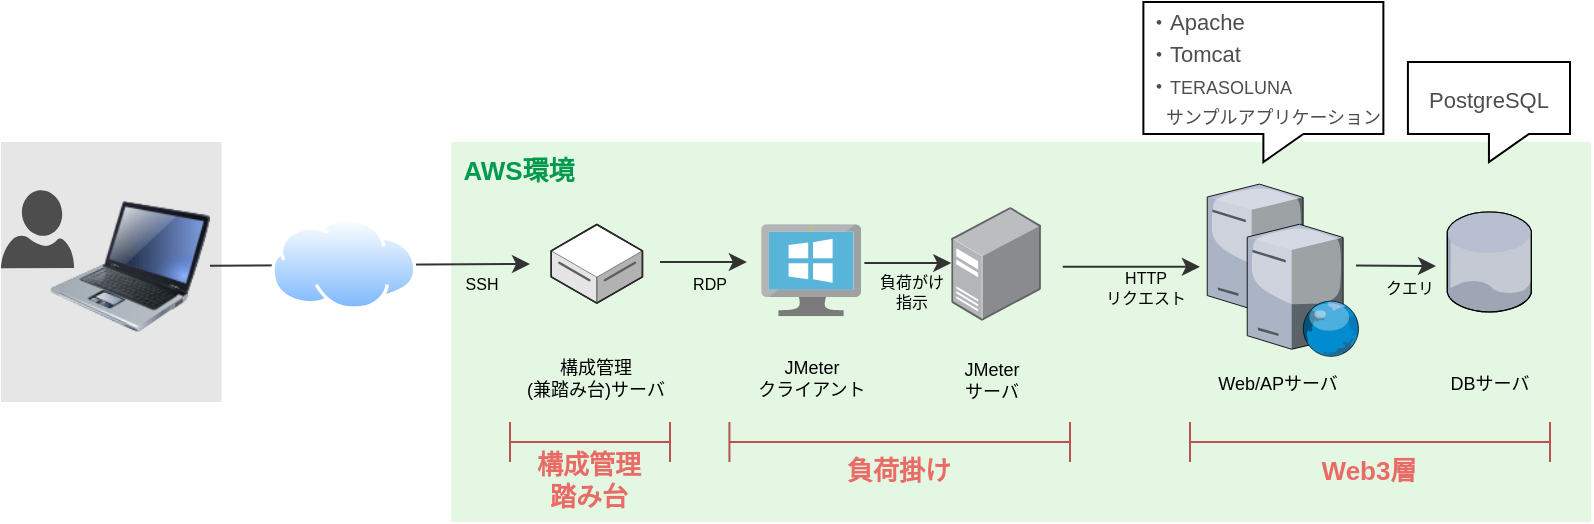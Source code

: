 <mxfile version="12.4.2" type="device" pages="12"><diagram id="28U4UeanUEPaUDF7kSrp" name="システム概要"><mxGraphModel dx="1086" dy="806" grid="1" gridSize="10" guides="1" tooltips="1" connect="1" arrows="1" fold="1" page="1" pageScale="1" pageWidth="827" pageHeight="1169" math="0" shadow="0"><root><mxCell id="4rHBq88_gI6TgS_1G_q_-0"/><mxCell id="4rHBq88_gI6TgS_1G_q_-1" parent="4rHBq88_gI6TgS_1G_q_-0"/><mxCell id="jNasPp1owUoI5Qb7XW9p-6" value="" style="rounded=0;whiteSpace=wrap;html=1;strokeColor=none;fillColor=#E6E6E6;fontColor=#333333;" parent="4rHBq88_gI6TgS_1G_q_-1" vertex="1"><mxGeometry x="15.45" y="140" width="110.31" height="130" as="geometry"/></mxCell><mxCell id="jNasPp1owUoI5Qb7XW9p-2" value="" style="rounded=0;whiteSpace=wrap;html=1;strokeColor=none;fillColor=#E3F7E2;" parent="4rHBq88_gI6TgS_1G_q_-1" vertex="1"><mxGeometry x="240.61" y="140" width="570" height="190" as="geometry"/></mxCell><mxCell id="qZIBpCgdUBT2O_QOeZ4l-1" value="" style="image;html=1;labelBackgroundColor=#ffffff;image=img/lib/clip_art/computers/Laptop_128x128.png;flipH=1;" parent="4rHBq88_gI6TgS_1G_q_-1" vertex="1"><mxGeometry x="40" y="162.13" width="80" height="80" as="geometry"/></mxCell><mxCell id="qZIBpCgdUBT2O_QOeZ4l-4" value="" style="points=[];aspect=fixed;html=1;align=center;shadow=0;dashed=0;image;image=img/lib/allied_telesis/computer_and_terminals/Server_Desktop.svg;" parent="4rHBq88_gI6TgS_1G_q_-1" vertex="1"><mxGeometry x="490.61" y="172.47" width="44.86" height="56.87" as="geometry"/></mxCell><mxCell id="qZIBpCgdUBT2O_QOeZ4l-5" value="" style="aspect=fixed;html=1;points=[];align=center;image;fontSize=12;image=img/lib/mscae/VirtualMachineWindows.svg;" parent="4rHBq88_gI6TgS_1G_q_-1" vertex="1"><mxGeometry x="395.61" y="181.13" width="50" height="46" as="geometry"/></mxCell><mxCell id="qZIBpCgdUBT2O_QOeZ4l-6" value="" style="verticalLabelPosition=bottom;aspect=fixed;html=1;verticalAlign=top;strokeColor=none;align=center;outlineConnect=0;shape=mxgraph.citrix.web_server;" parent="4rHBq88_gI6TgS_1G_q_-1" vertex="1"><mxGeometry x="618.61" y="161.06" width="56.16" height="66.07" as="geometry"/></mxCell><mxCell id="qZIBpCgdUBT2O_QOeZ4l-7" value="" style="verticalLabelPosition=bottom;aspect=fixed;html=1;verticalAlign=top;strokeColor=none;align=center;outlineConnect=0;shape=mxgraph.citrix.web_server;" parent="4rHBq88_gI6TgS_1G_q_-1" vertex="1"><mxGeometry x="638.61" y="181.13" width="56.16" height="66.07" as="geometry"/></mxCell><mxCell id="qZIBpCgdUBT2O_QOeZ4l-8" value="" style="verticalLabelPosition=bottom;aspect=fixed;html=1;verticalAlign=top;strokeColor=none;align=center;outlineConnect=0;shape=mxgraph.citrix.database;" parent="4rHBq88_gI6TgS_1G_q_-1" vertex="1"><mxGeometry x="738.61" y="174.99" width="42.5" height="50" as="geometry"/></mxCell><mxCell id="jNasPp1owUoI5Qb7XW9p-1" value="" style="verticalLabelPosition=bottom;html=1;verticalAlign=top;strokeWidth=1;align=center;outlineConnect=0;dashed=0;outlineConnect=0;shape=mxgraph.aws3d.dataServer;strokeColor=#5E5E5E;aspect=fixed;" parent="4rHBq88_gI6TgS_1G_q_-1" vertex="1"><mxGeometry x="290.61" y="181.25" width="45.62" height="39.31" as="geometry"/></mxCell><mxCell id="jNasPp1owUoI5Qb7XW9p-3" value="構成管理&lt;br style=&quot;font-size: 9px;&quot;&gt;(兼踏み台)サーバ" style="text;html=1;strokeColor=none;fillColor=none;align=center;verticalAlign=middle;whiteSpace=wrap;rounded=0;fontSize=9;fontStyle=0" parent="4rHBq88_gI6TgS_1G_q_-1" vertex="1"><mxGeometry x="256.61" y="248.2" width="112.19" height="20" as="geometry"/></mxCell><mxCell id="jNasPp1owUoI5Qb7XW9p-4" value="JMeter&lt;br style=&quot;font-size: 9px;&quot;&gt;クライアント" style="text;html=1;strokeColor=none;fillColor=none;align=center;verticalAlign=middle;whiteSpace=wrap;rounded=0;fontSize=9;fontStyle=0" parent="4rHBq88_gI6TgS_1G_q_-1" vertex="1"><mxGeometry x="379.71" y="248.2" width="81.81" height="20" as="geometry"/></mxCell><mxCell id="jNasPp1owUoI5Qb7XW9p-5" value="JMeter&lt;br style=&quot;font-size: 9px;&quot;&gt;サーバ" style="text;html=1;strokeColor=none;fillColor=none;align=center;verticalAlign=middle;whiteSpace=wrap;rounded=0;fontSize=9;fontStyle=0" parent="4rHBq88_gI6TgS_1G_q_-1" vertex="1"><mxGeometry x="469.61" y="249.2" width="81.81" height="20" as="geometry"/></mxCell><mxCell id="jNasPp1owUoI5Qb7XW9p-7" value="Web/APサーバ" style="text;html=1;strokeColor=none;fillColor=none;align=center;verticalAlign=middle;whiteSpace=wrap;rounded=0;fontSize=9;fontStyle=0" parent="4rHBq88_gI6TgS_1G_q_-1" vertex="1"><mxGeometry x="612.96" y="251.2" width="81.81" height="20" as="geometry"/></mxCell><mxCell id="jNasPp1owUoI5Qb7XW9p-8" value="DBサーバ" style="text;html=1;strokeColor=none;fillColor=none;align=center;verticalAlign=middle;whiteSpace=wrap;rounded=0;fontSize=9;fontStyle=0" parent="4rHBq88_gI6TgS_1G_q_-1" vertex="1"><mxGeometry x="718.96" y="251.2" width="81.81" height="20" as="geometry"/></mxCell><mxCell id="jNasPp1owUoI5Qb7XW9p-9" value="" style="aspect=fixed;pointerEvents=1;shadow=0;dashed=0;html=1;strokeColor=none;labelPosition=center;verticalLabelPosition=bottom;verticalAlign=top;align=center;fillColor=#4D4D4D;shape=mxgraph.azure.user;fontSize=8;" parent="4rHBq88_gI6TgS_1G_q_-1" vertex="1"><mxGeometry x="15.45" y="164.13" width="36.6" height="38.94" as="geometry"/></mxCell><mxCell id="jNasPp1owUoI5Qb7XW9p-10" value="" style="endArrow=classic;html=1;fontSize=8;strokeColor=#333333;" parent="4rHBq88_gI6TgS_1G_q_-1" source="qZIBpCgdUBT2O_QOeZ4l-1" edge="1"><mxGeometry width="50" height="50" relative="1" as="geometry"><mxPoint x="230" y="251.2" as="sourcePoint"/><mxPoint x="280" y="201" as="targetPoint"/></mxGeometry></mxCell><mxCell id="qZIBpCgdUBT2O_QOeZ4l-2" value="" style="aspect=fixed;perimeter=ellipsePerimeter;html=1;align=center;shadow=0;dashed=0;spacingTop=3;image;image=img/lib/active_directory/internet_cloud.svg;" parent="4rHBq88_gI6TgS_1G_q_-1" vertex="1"><mxGeometry x="150.61" y="178.03" width="72.62" height="45.75" as="geometry"/></mxCell><mxCell id="jNasPp1owUoI5Qb7XW9p-11" value="" style="endArrow=classic;html=1;fontSize=8;strokeColor=#333333;" parent="4rHBq88_gI6TgS_1G_q_-1" edge="1"><mxGeometry width="50" height="50" relative="1" as="geometry"><mxPoint x="345" y="200" as="sourcePoint"/><mxPoint x="388.42" y="200" as="targetPoint"/></mxGeometry></mxCell><mxCell id="jNasPp1owUoI5Qb7XW9p-12" value="" style="endArrow=classic;html=1;fontSize=8;strokeColor=#333333;" parent="4rHBq88_gI6TgS_1G_q_-1" edge="1"><mxGeometry width="50" height="50" relative="1" as="geometry"><mxPoint x="447.19" y="200.56" as="sourcePoint"/><mxPoint x="490.61" y="200.56" as="targetPoint"/></mxGeometry></mxCell><mxCell id="jNasPp1owUoI5Qb7XW9p-13" value="" style="endArrow=classic;html=1;fontSize=8;strokeColor=#333333;" parent="4rHBq88_gI6TgS_1G_q_-1" edge="1"><mxGeometry width="50" height="50" relative="1" as="geometry"><mxPoint x="546.38" y="202.38" as="sourcePoint"/><mxPoint x="614.96" y="202.38" as="targetPoint"/></mxGeometry></mxCell><mxCell id="jNasPp1owUoI5Qb7XW9p-14" value="" style="endArrow=classic;html=1;fontSize=8;strokeColor=#333333;" parent="4rHBq88_gI6TgS_1G_q_-1" edge="1"><mxGeometry width="50" height="50" relative="1" as="geometry"><mxPoint x="693.0" y="201.79" as="sourcePoint"/><mxPoint x="733" y="202" as="targetPoint"/></mxGeometry></mxCell><mxCell id="jNasPp1owUoI5Qb7XW9p-15" value="SSH" style="text;html=1;strokeColor=none;fillColor=none;align=center;verticalAlign=middle;whiteSpace=wrap;rounded=0;fontSize=8;" parent="4rHBq88_gI6TgS_1G_q_-1" vertex="1"><mxGeometry x="236" y="201.07" width="40" height="20" as="geometry"/></mxCell><mxCell id="jNasPp1owUoI5Qb7XW9p-18" value="RDP" style="text;html=1;strokeColor=none;fillColor=none;align=center;verticalAlign=middle;whiteSpace=wrap;rounded=0;fontSize=8;" parent="4rHBq88_gI6TgS_1G_q_-1" vertex="1"><mxGeometry x="350" y="200.56" width="40" height="20" as="geometry"/></mxCell><mxCell id="jNasPp1owUoI5Qb7XW9p-19" value="負荷がけ&lt;br&gt;指示" style="text;html=1;strokeColor=none;fillColor=none;align=center;verticalAlign=middle;whiteSpace=wrap;rounded=0;fontSize=8;" parent="4rHBq88_gI6TgS_1G_q_-1" vertex="1"><mxGeometry x="450.61" y="204.99" width="40" height="20" as="geometry"/></mxCell><mxCell id="jNasPp1owUoI5Qb7XW9p-20" value="HTTP&lt;br&gt;リクエスト" style="text;html=1;strokeColor=none;fillColor=none;align=center;verticalAlign=middle;whiteSpace=wrap;rounded=0;fontSize=8;" parent="4rHBq88_gI6TgS_1G_q_-1" vertex="1"><mxGeometry x="562.96" y="203.07" width="50" height="20" as="geometry"/></mxCell><mxCell id="jNasPp1owUoI5Qb7XW9p-21" value="クエリ" style="text;html=1;strokeColor=none;fillColor=none;align=center;verticalAlign=middle;whiteSpace=wrap;rounded=0;fontSize=8;" parent="4rHBq88_gI6TgS_1G_q_-1" vertex="1"><mxGeometry x="700" y="203.07" width="40" height="20" as="geometry"/></mxCell><mxCell id="jNasPp1owUoI5Qb7XW9p-22" value="AWS環境" style="text;html=1;strokeColor=none;fillColor=none;align=center;verticalAlign=middle;whiteSpace=wrap;rounded=0;fontSize=13;fontColor=#00994D;fontStyle=1" parent="4rHBq88_gI6TgS_1G_q_-1" vertex="1"><mxGeometry x="240.61" y="144.13" width="66.77" height="20" as="geometry"/></mxCell><mxCell id="jNasPp1owUoI5Qb7XW9p-24" value="" style="shape=crossbar;whiteSpace=wrap;html=1;rounded=1;strokeColor=#b85450;fillColor=#f8cecc;fontSize=13;" parent="4rHBq88_gI6TgS_1G_q_-1" vertex="1"><mxGeometry x="270" y="280" width="80" height="20" as="geometry"/></mxCell><mxCell id="jNasPp1owUoI5Qb7XW9p-25" value="&lt;font color=&quot;#ea6b66&quot;&gt;構成管理踏み台&lt;/font&gt;" style="text;html=1;strokeColor=none;fillColor=none;align=center;verticalAlign=middle;whiteSpace=wrap;rounded=0;fontSize=13;fontColor=#00994D;fontStyle=1" parent="4rHBq88_gI6TgS_1G_q_-1" vertex="1"><mxGeometry x="281.36" y="299" width="57.29" height="20" as="geometry"/></mxCell><mxCell id="jNasPp1owUoI5Qb7XW9p-26" value="" style="shape=crossbar;whiteSpace=wrap;html=1;rounded=1;strokeColor=#b85450;fillColor=#f8cecc;fontSize=13;" parent="4rHBq88_gI6TgS_1G_q_-1" vertex="1"><mxGeometry x="379.71" y="280" width="170.29" height="20" as="geometry"/></mxCell><mxCell id="jNasPp1owUoI5Qb7XW9p-27" value="&lt;font color=&quot;#ea6b66&quot;&gt;負荷掛け&lt;/font&gt;" style="text;html=1;strokeColor=none;fillColor=none;align=center;verticalAlign=middle;whiteSpace=wrap;rounded=0;fontSize=13;fontColor=#00994D;fontStyle=1" parent="4rHBq88_gI6TgS_1G_q_-1" vertex="1"><mxGeometry x="436.21" y="294" width="57.29" height="20" as="geometry"/></mxCell><mxCell id="jNasPp1owUoI5Qb7XW9p-28" value="" style="shape=crossbar;whiteSpace=wrap;html=1;rounded=1;strokeColor=#b85450;fillColor=#f8cecc;fontSize=13;" parent="4rHBq88_gI6TgS_1G_q_-1" vertex="1"><mxGeometry x="610" y="280" width="180" height="20" as="geometry"/></mxCell><mxCell id="jNasPp1owUoI5Qb7XW9p-29" value="&lt;font color=&quot;#ea6b66&quot;&gt;Web3層&lt;/font&gt;" style="text;html=1;strokeColor=none;fillColor=none;align=center;verticalAlign=middle;whiteSpace=wrap;rounded=0;fontSize=13;fontColor=#00994D;fontStyle=1" parent="4rHBq88_gI6TgS_1G_q_-1" vertex="1"><mxGeometry x="671.36" y="294" width="57.29" height="20" as="geometry"/></mxCell><mxCell id="jNasPp1owUoI5Qb7XW9p-30" value="&lt;font style=&quot;font-size: 11px&quot;&gt;・Apache&lt;br&gt;・Tomcat&lt;br&gt;・&lt;/font&gt;&lt;font style=&quot;font-size: 9px&quot;&gt;&lt;font style=&quot;font-size: 9px&quot;&gt;TERASOLUNA&lt;br&gt;　サンプルアプリケーション&lt;/font&gt;&lt;br&gt;&lt;/font&gt;" style="shape=callout;whiteSpace=wrap;html=1;perimeter=calloutPerimeter;strokeColor=#000000;fillColor=#FFFFFF;fontSize=13;fontColor=#4D4D4D;position2=0.5;size=14;position=0.5;align=left;" parent="4rHBq88_gI6TgS_1G_q_-1" vertex="1"><mxGeometry x="586.69" y="70" width="120" height="80" as="geometry"/></mxCell><mxCell id="jNasPp1owUoI5Qb7XW9p-31" value="&lt;font&gt;&lt;span style=&quot;font-size: 11px&quot;&gt;PostgreSQL&lt;/span&gt;&lt;br&gt;&lt;/font&gt;" style="shape=callout;whiteSpace=wrap;html=1;perimeter=calloutPerimeter;strokeColor=#000000;fillColor=#FFFFFF;fontSize=13;fontColor=#4D4D4D;position2=0.5;size=14;position=0.5;align=center;" parent="4rHBq88_gI6TgS_1G_q_-1" vertex="1"><mxGeometry x="718.96" y="100" width="81.04" height="50" as="geometry"/></mxCell></root></mxGraphModel></diagram><diagram id="54BqALLU7wodp8FNLnc1" name="AWS構成"><mxGraphModel dx="1422" dy="822" grid="1" gridSize="10" guides="1" tooltips="1" connect="1" arrows="1" fold="1" page="1" pageScale="1" pageWidth="827" pageHeight="1169" math="0" shadow="0"><root><mxCell id="0"/><mxCell id="1" parent="0"/><mxCell id="J_0N16CIMDYGKfGDAsq_-1" value="Private subnet" style="points=[[0,0],[0.25,0],[0.5,0],[0.75,0],[1,0],[1,0.25],[1,0.5],[1,0.75],[1,1],[0.75,1],[0.5,1],[0.25,1],[0,1],[0,0.75],[0,0.5],[0,0.25]];outlineConnect=0;gradientColor=none;html=1;whiteSpace=wrap;fontSize=12;fontStyle=0;shape=mxgraph.aws4.group;grIcon=mxgraph.aws4.group_security_group;grStroke=0;strokeColor=#147EBA;fillColor=#E6F2F8;verticalAlign=top;align=left;spacingLeft=30;fontColor=#147EBA;dashed=0;" parent="1" vertex="1"><mxGeometry x="557" y="490" width="310" height="670" as="geometry"/></mxCell><mxCell id="J_0N16CIMDYGKfGDAsq_-3" value="az-northeast-1c" style="fillColor=none;strokeColor=#147EBA;dashed=1;verticalAlign=bottom;fontStyle=0;fontColor=#147EBA;" parent="1" vertex="1"><mxGeometry x="536.5" y="252" width="351" height="978" as="geometry"/></mxCell><mxCell id="SYQwcQnqlK3rg2wisozh-1" value="Private subnet" style="points=[[0,0],[0.25,0],[0.5,0],[0.75,0],[1,0],[1,0.25],[1,0.5],[1,0.75],[1,1],[0.75,1],[0.5,1],[0.25,1],[0,1],[0,0.75],[0,0.5],[0,0.25]];outlineConnect=0;gradientColor=none;html=1;whiteSpace=wrap;fontSize=12;fontStyle=0;shape=mxgraph.aws4.group;grIcon=mxgraph.aws4.group_security_group;grStroke=0;strokeColor=#147EBA;fillColor=#E6F2F8;verticalAlign=top;align=left;spacingLeft=30;fontColor=#147EBA;dashed=0;" parent="1" vertex="1"><mxGeometry x="190" y="490" width="310" height="670" as="geometry"/></mxCell><mxCell id="LlpVSZ4aEj_mOv94WtYo-35" value="az-northeast-1a" style="fillColor=none;strokeColor=#147EBA;dashed=1;verticalAlign=bottom;fontStyle=0;fontColor=#147EBA;" parent="1" vertex="1"><mxGeometry x="169" y="252" width="351" height="978" as="geometry"/></mxCell><mxCell id="EiOpMxR-uVtinpsSjzxG-1" value="AWS Cloud" style="points=[[0,0],[0.25,0],[0.5,0],[0.75,0],[1,0],[1,0.25],[1,0.5],[1,0.75],[1,1],[0.75,1],[0.5,1],[0.25,1],[0,1],[0,0.75],[0,0.5],[0,0.25]];outlineConnect=0;gradientColor=none;html=1;whiteSpace=wrap;fontSize=12;fontStyle=0;shape=mxgraph.aws4.group;grIcon=mxgraph.aws4.group_aws_cloud_alt;strokeColor=#232F3E;fillColor=none;verticalAlign=top;align=left;spacingLeft=30;fontColor=#232F3E;dashed=0;" parent="1" vertex="1"><mxGeometry x="100" y="160" width="860" height="1110" as="geometry"/></mxCell><mxCell id="EiOpMxR-uVtinpsSjzxG-3" value="VPC" style="points=[[0,0],[0.25,0],[0.5,0],[0.75,0],[1,0],[1,0.25],[1,0.5],[1,0.75],[1,1],[0.75,1],[0.5,1],[0.25,1],[0,1],[0,0.75],[0,0.5],[0,0.25]];outlineConnect=0;gradientColor=none;html=1;whiteSpace=wrap;fontSize=12;fontStyle=0;shape=mxgraph.aws4.group;grIcon=mxgraph.aws4.group_vpc;strokeColor=#248814;fillColor=none;verticalAlign=top;align=left;spacingLeft=30;fontColor=#AAB7B8;dashed=0;" parent="1" vertex="1"><mxGeometry x="141" y="269" width="770" height="931" as="geometry"/></mxCell><mxCell id="XWz4x8RmFDo-6VmKHoPU-21" value="Auto Scaling group" style="points=[[0,0],[0.25,0],[0.5,0],[0.75,0],[1,0],[1,0.25],[1,0.5],[1,0.75],[1,1],[0.75,1],[0.5,1],[0.25,1],[0,1],[0,0.75],[0,0.5],[0,0.25]];outlineConnect=0;gradientColor=none;html=1;whiteSpace=wrap;fontSize=12;fontStyle=0;shape=mxgraph.aws4.groupCenter;grIcon=mxgraph.aws4.group_auto_scaling_group;grStroke=1;strokeColor=#D86613;fillColor=none;verticalAlign=top;align=center;fontColor=#D86613;dashed=1;spacingTop=25;" parent="1" vertex="1"><mxGeometry x="230" y="858" width="600" height="130" as="geometry"/></mxCell><mxCell id="XWz4x8RmFDo-6VmKHoPU-6" value="Public subnet" style="points=[[0,0],[0.25,0],[0.5,0],[0.75,0],[1,0],[1,0.25],[1,0.5],[1,0.75],[1,1],[0.75,1],[0.5,1],[0.25,1],[0,1],[0,0.75],[0,0.5],[0,0.25]];outlineConnect=0;gradientColor=none;html=1;whiteSpace=wrap;fontSize=12;fontStyle=0;shape=mxgraph.aws4.group;grIcon=mxgraph.aws4.group_security_group;grStroke=0;strokeColor=#248814;fillColor=#E9F3E6;verticalAlign=top;align=left;spacingLeft=30;fontColor=#248814;dashed=0;" parent="1" vertex="1"><mxGeometry x="555" y="294.86" width="310" height="175.14" as="geometry"/></mxCell><mxCell id="XWz4x8RmFDo-6VmKHoPU-1" value="Public subnet" style="points=[[0,0],[0.25,0],[0.5,0],[0.75,0],[1,0],[1,0.25],[1,0.5],[1,0.75],[1,1],[0.75,1],[0.5,1],[0.25,1],[0,1],[0,0.75],[0,0.5],[0,0.25]];outlineConnect=0;gradientColor=none;html=1;whiteSpace=wrap;fontSize=12;fontStyle=0;shape=mxgraph.aws4.group;grIcon=mxgraph.aws4.group_security_group;grStroke=0;strokeColor=#248814;fillColor=#E9F3E6;verticalAlign=top;align=left;spacingLeft=30;fontColor=#248814;dashed=0;" parent="1" vertex="1"><mxGeometry x="190" y="294.86" width="310" height="175.14" as="geometry"/></mxCell><mxCell id="J_0N16CIMDYGKfGDAsq_-2" value="192.168.40.0/24" style="text;html=1;strokeColor=none;fillColor=none;align=center;verticalAlign=middle;whiteSpace=wrap;rounded=0;fontColor=#007FFF;" parent="1" vertex="1"><mxGeometry x="642.576" y="1124.655" width="134.851" height="20.345" as="geometry"/></mxCell><mxCell id="EiOpMxR-uVtinpsSjzxG-20" value="192.168.0.0/16" style="text;html=1;strokeColor=none;fillColor=none;align=center;verticalAlign=middle;whiteSpace=wrap;rounded=0;fontColor=#248814;" parent="1" vertex="1"><mxGeometry x="386.974" y="1166.779" width="290.051" height="21.224" as="geometry"/></mxCell><mxCell id="LlpVSZ4aEj_mOv94WtYo-43" value="" style="group" parent="1" vertex="1" connectable="0"><mxGeometry x="264.15" y="538" width="112" height="72" as="geometry"/></mxCell><mxCell id="LlpVSZ4aEj_mOv94WtYo-21" value="" style="group" parent="LlpVSZ4aEj_mOv94WtYo-43" vertex="1" connectable="0"><mxGeometry width="112" height="72" as="geometry"/></mxCell><mxCell id="LlpVSZ4aEj_mOv94WtYo-42" value="" style="group" parent="LlpVSZ4aEj_mOv94WtYo-21" vertex="1" connectable="0"><mxGeometry width="80" height="72" as="geometry"/></mxCell><mxCell id="LlpVSZ4aEj_mOv94WtYo-28" value="webap" style="text;html=1;strokeColor=none;fillColor=none;align=center;verticalAlign=middle;whiteSpace=wrap;rounded=0;fontSize=14;" parent="1" vertex="1"><mxGeometry x="301" y="940" width="112" height="20" as="geometry"/></mxCell><mxCell id="K87KRnUCHKKksTv24O63-8" value="192.168.30.0/24" style="text;html=1;strokeColor=none;fillColor=none;align=center;verticalAlign=middle;whiteSpace=wrap;rounded=0;fontColor=#007FFF;" parent="1" vertex="1"><mxGeometry x="275.576" y="1124.655" width="134.851" height="20.345" as="geometry"/></mxCell><mxCell id="K87KRnUCHKKksTv24O63-10" value="" style="group" parent="1" vertex="1" connectable="0"><mxGeometry x="300.0" y="354" width="112" height="72" as="geometry"/></mxCell><mxCell id="K87KRnUCHKKksTv24O63-11" value="" style="outlineConnect=0;fontColor=#232F3E;gradientColor=none;fillColor=#D86613;strokeColor=none;dashed=0;verticalLabelPosition=bottom;verticalAlign=top;align=center;html=1;fontSize=12;fontStyle=0;aspect=fixed;pointerEvents=1;shape=mxgraph.aws4.instance2;" parent="K87KRnUCHKKksTv24O63-10" vertex="1"><mxGeometry x="22.4" width="48" height="48" as="geometry"/></mxCell><mxCell id="K87KRnUCHKKksTv24O63-12" value="test-ansible&lt;br&gt;&lt;font style=&quot;font-size: 12px&quot;&gt;(192.168.10.11)&lt;/font&gt;" style="text;html=1;strokeColor=none;fillColor=none;align=center;verticalAlign=middle;whiteSpace=wrap;rounded=0;fontSize=14;" parent="1" vertex="1"><mxGeometry x="293" y="404" width="112" height="20" as="geometry"/></mxCell><mxCell id="K87KRnUCHKKksTv24O63-21" value="" style="outlineConnect=0;fontColor=#232F3E;gradientColor=none;fillColor=#232F3E;strokeColor=none;dashed=0;verticalLabelPosition=bottom;verticalAlign=top;align=center;html=1;fontSize=12;fontStyle=0;aspect=fixed;pointerEvents=1;shape=mxgraph.aws4.user;" parent="1" vertex="1"><mxGeometry x="360.43" y="70" width="50" height="50" as="geometry"/></mxCell><mxCell id="SYQwcQnqlK3rg2wisozh-2" value="" style="outlineConnect=0;fontColor=#232F3E;gradientColor=none;fillColor=#5A30B5;strokeColor=none;dashed=0;verticalLabelPosition=bottom;verticalAlign=top;align=center;html=1;fontSize=12;fontStyle=0;aspect=fixed;pointerEvents=1;shape=mxgraph.aws4.nat_gateway;" parent="1" vertex="1"><mxGeometry x="199" y="360.43" width="48" height="48" as="geometry"/></mxCell><mxCell id="SYQwcQnqlK3rg2wisozh-3" value="NAT GW" style="text;html=1;strokeColor=none;fillColor=none;align=center;verticalAlign=middle;whiteSpace=wrap;rounded=0;" parent="1" vertex="1"><mxGeometry x="180" y="412.43" width="80" height="20" as="geometry"/></mxCell><mxCell id="SYQwcQnqlK3rg2wisozh-4" value="" style="outlineConnect=0;fontColor=#232F3E;gradientColor=none;fillColor=#5A30B5;strokeColor=none;dashed=0;verticalLabelPosition=bottom;verticalAlign=top;align=center;fontSize=12;fontStyle=0;aspect=fixed;pointerEvents=1;shape=mxgraph.aws4.internet_gateway;" parent="1" vertex="1"><mxGeometry x="206.0" y="170" width="50" height="50" as="geometry"/></mxCell><mxCell id="J_0N16CIMDYGKfGDAsq_-4" value="Internet GW" style="text;html=1;strokeColor=none;fillColor=none;align=center;verticalAlign=middle;whiteSpace=wrap;rounded=0;" parent="1" vertex="1"><mxGeometry x="189.58" y="222" width="80" height="20" as="geometry"/></mxCell><mxCell id="J_0N16CIMDYGKfGDAsq_-6" value="web-local-alb" style="text;html=1;strokeColor=none;fillColor=none;align=center;verticalAlign=middle;whiteSpace=wrap;rounded=0;strokeWidth=2;fontSize=14;" parent="1" vertex="1"><mxGeometry x="476" y="792" width="112" height="20" as="geometry"/></mxCell><mxCell id="J_0N16CIMDYGKfGDAsq_-7" value="" style="outlineConnect=0;fontColor=#232F3E;gradientColor=none;fillColor=#3334B9;strokeColor=none;dashed=0;verticalLabelPosition=bottom;verticalAlign=top;align=center;html=1;fontSize=12;fontStyle=0;aspect=fixed;pointerEvents=1;shape=mxgraph.aws4.rds_postgresql_instance;" parent="1" vertex="1"><mxGeometry x="330.97" y="1032" width="52" height="52" as="geometry"/></mxCell><mxCell id="J_0N16CIMDYGKfGDAsq_-8" value="pgdb&lt;br&gt;(primary)" style="text;html=1;strokeColor=none;fillColor=none;align=center;verticalAlign=middle;whiteSpace=wrap;rounded=0;fontSize=14;" parent="1" vertex="1"><mxGeometry x="300" y="1091" width="112" height="20" as="geometry"/></mxCell><mxCell id="J_0N16CIMDYGKfGDAsq_-9" value="" style="outlineConnect=0;fontColor=#232F3E;gradientColor=none;fillColor=#3334B9;strokeColor=none;dashed=0;verticalLabelPosition=bottom;verticalAlign=top;align=center;html=1;fontSize=12;fontStyle=0;aspect=fixed;pointerEvents=1;shape=mxgraph.aws4.rds_postgresql_instance_alt;" parent="1" vertex="1"><mxGeometry x="686" y="1032" width="52" height="52" as="geometry"/></mxCell><mxCell id="J_0N16CIMDYGKfGDAsq_-10" value="pgdb&lt;br style=&quot;font-size: 14px;&quot;&gt;(secondary)" style="text;html=1;strokeColor=none;fillColor=none;align=center;verticalAlign=middle;whiteSpace=wrap;rounded=0;fontSize=14;" parent="1" vertex="1"><mxGeometry x="656" y="1091" width="112" height="20" as="geometry"/></mxCell><mxCell id="J_0N16CIMDYGKfGDAsq_-11" value="" style="endArrow=classic;html=1;strokeWidth=2;strokeColor=#90BEFF;" parent="1" target="K87KRnUCHKKksTv24O63-11" edge="1"><mxGeometry width="50" height="50" relative="1" as="geometry"><mxPoint x="346" y="130" as="sourcePoint"/><mxPoint x="376.15" y="205" as="targetPoint"/></mxGeometry></mxCell><mxCell id="J_0N16CIMDYGKfGDAsq_-12" value="" style="endArrow=classic;html=1;strokeWidth=2;strokeColor=#F19C99;exitX=0.75;exitY=0;exitDx=0;exitDy=0;" parent="1" source="Di06YbWPDpj5tZTKCgTd-2" target="J_0N16CIMDYGKfGDAsq_-5" edge="1"><mxGeometry width="50" height="50" relative="1" as="geometry"><mxPoint x="380" y="430" as="sourcePoint"/><mxPoint x="1079" y="690" as="targetPoint"/></mxGeometry></mxCell><mxCell id="J_0N16CIMDYGKfGDAsq_-13" value="" style="endArrow=classic;html=1;strokeWidth=2;strokeColor=#F19C99;exitX=0.5;exitY=1;exitDx=0;exitDy=0;" parent="1" source="J_0N16CIMDYGKfGDAsq_-6" target="LlpVSZ4aEj_mOv94WtYo-27" edge="1"><mxGeometry width="50" height="50" relative="1" as="geometry"><mxPoint x="362" y="673" as="sourcePoint"/><mxPoint x="511" y="721.551" as="targetPoint"/></mxGeometry></mxCell><mxCell id="J_0N16CIMDYGKfGDAsq_-14" value="" style="endArrow=classic;html=1;strokeWidth=2;strokeColor=#F19C99;exitX=0.5;exitY=1;exitDx=0;exitDy=0;" parent="1" source="LlpVSZ4aEj_mOv94WtYo-28" target="J_0N16CIMDYGKfGDAsq_-7" edge="1"><mxGeometry width="50" height="50" relative="1" as="geometry"><mxPoint x="542" y="734" as="sourcePoint"/><mxPoint x="386.27" y="811.116" as="targetPoint"/></mxGeometry></mxCell><mxCell id="J_0N16CIMDYGKfGDAsq_-15" value="" style="endArrow=classic;html=1;strokeWidth=2;strokeColor=#F19C99;dashed=1;" parent="1" source="J_0N16CIMDYGKfGDAsq_-7" target="J_0N16CIMDYGKfGDAsq_-9" edge="1"><mxGeometry width="50" height="50" relative="1" as="geometry"><mxPoint x="366" y="977" as="sourcePoint"/><mxPoint x="366.693" y="1042" as="targetPoint"/></mxGeometry></mxCell><mxCell id="XWz4x8RmFDo-6VmKHoPU-9" value="" style="shape=mxgraph.signs.tech.computer;html=1;fillColor=#000000;strokeColor=none;verticalLabelPosition=bottom;verticalAlign=top;align=center;fontSize=14;" parent="1" vertex="1"><mxGeometry x="300" y="70" width="53" height="50" as="geometry"/></mxCell><mxCell id="XWz4x8RmFDo-6VmKHoPU-11" value="" style="endArrow=classic;html=1;strokeWidth=2;strokeColor=#F19C99;" parent="1" target="J_0N16CIMDYGKfGDAsq_-5" edge="1"><mxGeometry width="50" height="50" relative="1" as="geometry"><mxPoint x="376.15" y="566.78" as="sourcePoint"/><mxPoint x="518.126" y="795.21" as="targetPoint"/></mxGeometry></mxCell><mxCell id="XWz4x8RmFDo-6VmKHoPU-14" value="192.168.10.0/24" style="text;html=1;strokeColor=none;fillColor=none;align=center;verticalAlign=middle;whiteSpace=wrap;rounded=0;fontColor=#00994D;" parent="1" vertex="1"><mxGeometry x="277.576" y="449.655" width="134.851" height="20.345" as="geometry"/></mxCell><mxCell id="XWz4x8RmFDo-6VmKHoPU-15" value="192.168.20.0/24" style="text;html=1;strokeColor=none;fillColor=none;align=center;verticalAlign=middle;whiteSpace=wrap;rounded=0;fontColor=#00994D;" parent="1" vertex="1"><mxGeometry x="642.576" y="449.655" width="134.851" height="20.345" as="geometry"/></mxCell><mxCell id="-bXfKft9GS2y3Ycm3x-7-1" value="" style="outlineConnect=0;fontColor=#232F3E;gradientColor=#945DF2;gradientDirection=north;fillColor=#5A30B5;strokeColor=#ffffff;dashed=0;verticalLabelPosition=bottom;verticalAlign=top;align=center;html=1;fontSize=12;fontStyle=0;aspect=fixed;shape=mxgraph.aws4.resourceIcon;resIcon=mxgraph.aws4.route_53;" parent="1" vertex="1"><mxGeometry x="277.58" y="170" width="49" height="49" as="geometry"/></mxCell><mxCell id="-bXfKft9GS2y3Ycm3x-7-2" value="Rotue 53" style="text;html=1;strokeColor=none;fillColor=none;align=center;verticalAlign=middle;whiteSpace=wrap;rounded=0;" parent="1" vertex="1"><mxGeometry x="273.08" y="222" width="57.92" height="20" as="geometry"/></mxCell><mxCell id="J_0N16CIMDYGKfGDAsq_-5" value="" style="outlineConnect=0;fontColor=#232F3E;gradientColor=none;fillColor=#5A30B5;strokeColor=none;dashed=0;verticalLabelPosition=bottom;verticalAlign=top;align=center;html=1;fontSize=12;fontStyle=0;aspect=fixed;pointerEvents=1;shape=mxgraph.aws4.application_load_balancer;" parent="1" vertex="1"><mxGeometry x="501" y="734" width="58" height="58" as="geometry"/></mxCell><mxCell id="MudOoX87xLGLQLVfr6s0-3" value="" style="outlineConnect=0;fontColor=#232F3E;gradientColor=none;fillColor=#D86613;strokeColor=none;dashed=0;verticalLabelPosition=bottom;verticalAlign=top;align=center;html=1;fontSize=12;fontStyle=0;aspect=fixed;pointerEvents=1;shape=mxgraph.aws4.instance2;" parent="1" vertex="1"><mxGeometry x="323.15" y="520" width="48" height="48" as="geometry"/></mxCell><mxCell id="MudOoX87xLGLQLVfr6s0-4" value="test-win&lt;br&gt;&lt;font style=&quot;font-size: 12px&quot;&gt;(192.168.30.21)&lt;/font&gt;" style="text;html=1;strokeColor=none;fillColor=none;align=center;verticalAlign=middle;whiteSpace=wrap;rounded=0;fontSize=14;" parent="1" vertex="1"><mxGeometry x="292.43" y="574" width="112" height="20" as="geometry"/></mxCell><mxCell id="MudOoX87xLGLQLVfr6s0-6" value="" style="endArrow=classic;html=1;strokeWidth=2;strokeColor=#90BEFF;" parent="1" edge="1"><mxGeometry width="50" height="50" relative="1" as="geometry"><mxPoint x="347" y="432" as="sourcePoint"/><mxPoint x="347" y="520" as="targetPoint"/></mxGeometry></mxCell><mxCell id="Di06YbWPDpj5tZTKCgTd-1" value="" style="outlineConnect=0;fontColor=#232F3E;gradientColor=none;fillColor=#D86613;strokeColor=none;dashed=0;verticalLabelPosition=bottom;verticalAlign=top;align=center;html=1;fontSize=12;fontStyle=0;aspect=fixed;pointerEvents=1;shape=mxgraph.aws4.instance2;" parent="1" vertex="1"><mxGeometry x="322.72" y="624" width="48" height="48" as="geometry"/></mxCell><mxCell id="Di06YbWPDpj5tZTKCgTd-2" value="test-jmeter&lt;br&gt;&lt;font style=&quot;font-size: 12px&quot;&gt;(192.168.30.31)&lt;/font&gt;" style="text;html=1;strokeColor=none;fillColor=none;align=center;verticalAlign=middle;whiteSpace=wrap;rounded=0;fontSize=14;" parent="1" vertex="1"><mxGeometry x="294.0" y="678" width="112" height="20" as="geometry"/></mxCell><mxCell id="Di06YbWPDpj5tZTKCgTd-3" value="" style="endArrow=classic;html=1;strokeWidth=2;strokeColor=#90BEFF;" parent="1" edge="1"><mxGeometry width="50" height="50" relative="1" as="geometry"><mxPoint x="346.73" y="600" as="sourcePoint"/><mxPoint x="346.73" y="629" as="targetPoint"/></mxGeometry></mxCell><mxCell id="LlpVSZ4aEj_mOv94WtYo-26" value="" style="group" parent="1" vertex="1" connectable="0"><mxGeometry x="305.87" y="890" width="112" height="89" as="geometry"/></mxCell><mxCell id="LlpVSZ4aEj_mOv94WtYo-27" value="" style="outlineConnect=0;fontColor=#232F3E;gradientColor=none;fillColor=#D86613;strokeColor=none;dashed=0;verticalLabelPosition=bottom;verticalAlign=top;align=center;html=1;fontSize=12;fontStyle=0;aspect=fixed;pointerEvents=1;shape=mxgraph.aws4.instance2;" parent="LlpVSZ4aEj_mOv94WtYo-26" vertex="1"><mxGeometry x="22.4" width="48" height="48" as="geometry"/></mxCell><mxCell id="Di06YbWPDpj5tZTKCgTd-9" value="" style="endArrow=classic;html=1;rounded=0;fillColor=#dae8fc;strokeColor=#ABCDFF;strokeWidth=2;" parent="1" edge="1"><mxGeometry width="50" height="50" relative="1" as="geometry"><mxPoint x="322.04" y="378" as="sourcePoint"/><mxPoint x="322.04" y="918" as="targetPoint"/><Array as="points"><mxPoint x="282.04" y="378"/><mxPoint x="282.04" y="918"/></Array></mxGeometry></mxCell><mxCell id="Di06YbWPDpj5tZTKCgTd-10" value="" style="endArrow=classic;html=1;rounded=0;fillColor=#dae8fc;strokeColor=#ABCDFF;strokeWidth=2;" parent="1" edge="1"><mxGeometry width="50" height="50" relative="1" as="geometry"><mxPoint x="321" y="386" as="sourcePoint"/><mxPoint x="321" y="652.43" as="targetPoint"/><Array as="points"><mxPoint x="301" y="386"/><mxPoint x="301" y="652.43"/></Array></mxGeometry></mxCell><mxCell id="Di06YbWPDpj5tZTKCgTd-11" value="" style="endArrow=classic;html=1;strokeColor=#F19C99;strokeWidth=2;" parent="1" edge="1"><mxGeometry width="50" height="50" relative="1" as="geometry"><mxPoint x="600" y="80" as="sourcePoint"/><mxPoint x="660" y="80" as="targetPoint"/></mxGeometry></mxCell><mxCell id="Di06YbWPDpj5tZTKCgTd-13" value="業務系通信(HTTP, JDBC, DB同期)" style="text;html=1;strokeColor=none;fillColor=none;align=left;verticalAlign=middle;whiteSpace=wrap;rounded=0;" parent="1" vertex="1"><mxGeometry x="670" y="70" width="200" height="20" as="geometry"/></mxCell><mxCell id="Di06YbWPDpj5tZTKCgTd-14" value="" style="endArrow=classic;html=1;strokeColor=#ABCDFF;strokeWidth=2;" parent="1" edge="1"><mxGeometry width="50" height="50" relative="1" as="geometry"><mxPoint x="600" y="110" as="sourcePoint"/><mxPoint x="660" y="110" as="targetPoint"/></mxGeometry></mxCell><mxCell id="Di06YbWPDpj5tZTKCgTd-15" value="運用系通信(SSH, RDP, WinRM, JMeter, psql)" style="text;html=1;strokeColor=none;fillColor=none;align=left;verticalAlign=middle;whiteSpace=wrap;rounded=0;" parent="1" vertex="1"><mxGeometry x="670" y="100" width="300" height="20" as="geometry"/></mxCell><mxCell id="RAtjIrY6TF5J4sWVgcpT-1" value="" style="endArrow=classic;html=1;rounded=0;fillColor=#dae8fc;strokeColor=#ABCDFF;strokeWidth=2;" parent="1" edge="1"><mxGeometry width="50" height="50" relative="1" as="geometry"><mxPoint x="320.0" y="370" as="sourcePoint"/><mxPoint x="320" y="1060" as="targetPoint"/><Array as="points"><mxPoint x="260" y="370"/><mxPoint x="260" y="1060"/></Array></mxGeometry></mxCell><mxCell id="_vAJGpZCEQ9pIzyK_LkE-1" value="" style="group" parent="1" vertex="1" connectable="0"><mxGeometry x="665.43" y="890" width="112" height="89" as="geometry"/></mxCell><mxCell id="_vAJGpZCEQ9pIzyK_LkE-2" value="" style="outlineConnect=0;fontColor=#232F3E;gradientColor=none;fillColor=#D86613;strokeColor=none;dashed=0;verticalLabelPosition=bottom;verticalAlign=top;align=center;html=1;fontSize=12;fontStyle=0;aspect=fixed;pointerEvents=1;shape=mxgraph.aws4.instance2;" parent="_vAJGpZCEQ9pIzyK_LkE-1" vertex="1"><mxGeometry x="22.4" width="48" height="48" as="geometry"/></mxCell><mxCell id="_vAJGpZCEQ9pIzyK_LkE-3" value="webap" style="text;html=1;strokeColor=none;fillColor=none;align=center;verticalAlign=middle;whiteSpace=wrap;rounded=0;fontSize=14;" parent="1" vertex="1"><mxGeometry x="656" y="940" width="112" height="20" as="geometry"/></mxCell><mxCell id="_vAJGpZCEQ9pIzyK_LkE-4" value="" style="endArrow=classic;html=1;strokeWidth=2;strokeColor=#F19C99;exitX=0.5;exitY=1;exitDx=0;exitDy=0;" parent="1" source="J_0N16CIMDYGKfGDAsq_-6" target="_vAJGpZCEQ9pIzyK_LkE-2" edge="1"><mxGeometry width="50" height="50" relative="1" as="geometry"><mxPoint x="542" y="822" as="sourcePoint"/><mxPoint x="386.27" y="910.38" as="targetPoint"/></mxGeometry></mxCell><mxCell id="_vAJGpZCEQ9pIzyK_LkE-5" value="" style="endArrow=classic;html=1;strokeWidth=2;strokeColor=#F19C99;exitX=0.5;exitY=1;exitDx=0;exitDy=0;" parent="1" source="_vAJGpZCEQ9pIzyK_LkE-3" edge="1"><mxGeometry width="50" height="50" relative="1" as="geometry"><mxPoint x="367" y="970" as="sourcePoint"/><mxPoint x="360" y="1030" as="targetPoint"/></mxGeometry></mxCell><mxCell id="5LFnZOh_DYKqQzvx0jyw-1" value="XX.XX.XX.XX/32" style="text;html=1;strokeColor=none;fillColor=none;align=center;verticalAlign=middle;whiteSpace=wrap;rounded=0;fontSize=14;" vertex="1" parent="1"><mxGeometry x="353" y="130" width="112" height="20" as="geometry"/></mxCell><mxCell id="LlpVSZ4aEj_mOv94WtYo-30" value="名称未設定レイヤ" parent="0"/><mxCell id="LlpVSZ4aEj_mOv94WtYo-31" value="名称未設定レイヤ" parent="0"/></root></mxGraphModel></diagram><diagram name="Copy of AWS構成" id="ZItQBu_ptgAMEA1t1qx8"><mxGraphModel dx="1422" dy="822" grid="1" gridSize="10" guides="1" tooltips="1" connect="1" arrows="1" fold="1" page="1" pageScale="1" pageWidth="827" pageHeight="1169" math="0" shadow="0"><root><mxCell id="gZSyRvXEXPlClZDPPCIz-0"/><mxCell id="gZSyRvXEXPlClZDPPCIz-1" parent="gZSyRvXEXPlClZDPPCIz-0"/><mxCell id="gZSyRvXEXPlClZDPPCIz-4" value="Private subnet" style="points=[[0,0],[0.25,0],[0.5,0],[0.75,0],[1,0],[1,0.25],[1,0.5],[1,0.75],[1,1],[0.75,1],[0.5,1],[0.25,1],[0,1],[0,0.75],[0,0.5],[0,0.25]];outlineConnect=0;gradientColor=none;html=1;whiteSpace=wrap;fontSize=12;fontStyle=0;shape=mxgraph.aws4.group;grIcon=mxgraph.aws4.group_security_group;grStroke=0;strokeColor=#147EBA;fillColor=#E6F2F8;verticalAlign=top;align=left;spacingLeft=30;fontColor=#147EBA;dashed=0;" vertex="1" parent="gZSyRvXEXPlClZDPPCIz-1"><mxGeometry x="188" y="454.66" width="310" height="525.34" as="geometry"/></mxCell><mxCell id="gZSyRvXEXPlClZDPPCIz-6" value="AWS Cloud" style="points=[[0,0],[0.25,0],[0.5,0],[0.75,0],[1,0],[1,0.25],[1,0.5],[1,0.75],[1,1],[0.75,1],[0.5,1],[0.25,1],[0,1],[0,0.75],[0,0.5],[0,0.25]];outlineConnect=0;gradientColor=none;html=1;whiteSpace=wrap;fontSize=12;fontStyle=0;shape=mxgraph.aws4.group;grIcon=mxgraph.aws4.group_aws_cloud_alt;strokeColor=#232F3E;fillColor=none;verticalAlign=top;align=left;spacingLeft=30;fontColor=#232F3E;dashed=0;" vertex="1" parent="gZSyRvXEXPlClZDPPCIz-1"><mxGeometry x="100" y="160" width="860" height="890" as="geometry"/></mxCell><mxCell id="gZSyRvXEXPlClZDPPCIz-3" value="az-northeast-1c" style="fillColor=none;strokeColor=#147EBA;dashed=1;verticalAlign=bottom;fontStyle=0;fontColor=#147EBA;" vertex="1" parent="gZSyRvXEXPlClZDPPCIz-1"><mxGeometry x="536.5" y="252" width="351" height="778" as="geometry"/></mxCell><mxCell id="gZSyRvXEXPlClZDPPCIz-5" value="az-northeast-1a" style="fillColor=none;strokeColor=#147EBA;dashed=1;verticalAlign=bottom;fontStyle=0;fontColor=#147EBA;" vertex="1" parent="gZSyRvXEXPlClZDPPCIz-1"><mxGeometry x="169" y="252" width="351" height="778" as="geometry"/></mxCell><mxCell id="gZSyRvXEXPlClZDPPCIz-7" value="VPC" style="points=[[0,0],[0.25,0],[0.5,0],[0.75,0],[1,0],[1,0.25],[1,0.5],[1,0.75],[1,1],[0.75,1],[0.5,1],[0.25,1],[0,1],[0,0.75],[0,0.5],[0,0.25]];outlineConnect=0;gradientColor=none;html=1;whiteSpace=wrap;fontSize=12;fontStyle=0;shape=mxgraph.aws4.group;grIcon=mxgraph.aws4.group_vpc;strokeColor=#248814;fillColor=none;verticalAlign=top;align=left;spacingLeft=30;fontColor=#AAB7B8;dashed=0;" vertex="1" parent="gZSyRvXEXPlClZDPPCIz-1"><mxGeometry x="141" y="269" width="770" height="741" as="geometry"/></mxCell><mxCell id="gZSyRvXEXPlClZDPPCIz-2" value="Private subnet" style="points=[[0,0],[0.25,0],[0.5,0],[0.75,0],[1,0],[1,0.25],[1,0.5],[1,0.75],[1,1],[0.75,1],[0.5,1],[0.25,1],[0,1],[0,0.75],[0,0.5],[0,0.25]];outlineConnect=0;gradientColor=none;html=1;whiteSpace=wrap;fontSize=12;fontStyle=0;shape=mxgraph.aws4.group;grIcon=mxgraph.aws4.group_security_group;grStroke=0;strokeColor=#147EBA;fillColor=#E6F2F8;verticalAlign=top;align=left;spacingLeft=30;fontColor=#147EBA;dashed=0;" vertex="1" parent="gZSyRvXEXPlClZDPPCIz-1"><mxGeometry x="557" y="454.66" width="310" height="525.34" as="geometry"/></mxCell><mxCell id="gZSyRvXEXPlClZDPPCIz-8" value="Auto Scaling group" style="points=[[0,0],[0.25,0],[0.5,0],[0.75,0],[1,0],[1,0.25],[1,0.5],[1,0.75],[1,1],[0.75,1],[0.5,1],[0.25,1],[0,1],[0,0.75],[0,0.5],[0,0.25]];outlineConnect=0;gradientColor=none;html=1;whiteSpace=wrap;fontSize=12;fontStyle=0;shape=mxgraph.aws4.groupCenter;grIcon=mxgraph.aws4.group_auto_scaling_group;grStroke=1;strokeColor=#D86613;fillColor=none;verticalAlign=top;align=center;fontColor=#D86613;dashed=1;spacingTop=25;" vertex="1" parent="gZSyRvXEXPlClZDPPCIz-1"><mxGeometry x="230" y="723" width="600" height="97" as="geometry"/></mxCell><mxCell id="gZSyRvXEXPlClZDPPCIz-9" value="Public subnet" style="points=[[0,0],[0.25,0],[0.5,0],[0.75,0],[1,0],[1,0.25],[1,0.5],[1,0.75],[1,1],[0.75,1],[0.5,1],[0.25,1],[0,1],[0,0.75],[0,0.5],[0,0.25]];outlineConnect=0;gradientColor=none;html=1;whiteSpace=wrap;fontSize=12;fontStyle=0;shape=mxgraph.aws4.group;grIcon=mxgraph.aws4.group_security_group;grStroke=0;strokeColor=#248814;fillColor=#E9F3E6;verticalAlign=top;align=left;spacingLeft=30;fontColor=#248814;dashed=0;" vertex="1" parent="gZSyRvXEXPlClZDPPCIz-1"><mxGeometry x="555" y="294.86" width="310" height="145.14" as="geometry"/></mxCell><mxCell id="gZSyRvXEXPlClZDPPCIz-10" value="Public subnet" style="points=[[0,0],[0.25,0],[0.5,0],[0.75,0],[1,0],[1,0.25],[1,0.5],[1,0.75],[1,1],[0.75,1],[0.5,1],[0.25,1],[0,1],[0,0.75],[0,0.5],[0,0.25]];outlineConnect=0;gradientColor=none;html=1;whiteSpace=wrap;fontSize=12;fontStyle=0;shape=mxgraph.aws4.group;grIcon=mxgraph.aws4.group_security_group;grStroke=0;strokeColor=#248814;fillColor=#E9F3E6;verticalAlign=top;align=left;spacingLeft=30;fontColor=#248814;dashed=0;" vertex="1" parent="gZSyRvXEXPlClZDPPCIz-1"><mxGeometry x="190" y="294.86" width="310" height="145.14" as="geometry"/></mxCell><mxCell id="gZSyRvXEXPlClZDPPCIz-11" value="192.168.40.0/24" style="text;html=1;strokeColor=none;fillColor=none;align=center;verticalAlign=middle;whiteSpace=wrap;rounded=0;fontColor=#007FFF;" vertex="1" parent="gZSyRvXEXPlClZDPPCIz-1"><mxGeometry x="642.576" y="949.995" width="134.851" height="20.345" as="geometry"/></mxCell><mxCell id="gZSyRvXEXPlClZDPPCIz-12" value="192.168.0.0/16" style="text;html=1;strokeColor=none;fillColor=none;align=center;verticalAlign=middle;whiteSpace=wrap;rounded=0;fontColor=#248814;" vertex="1" parent="gZSyRvXEXPlClZDPPCIz-1"><mxGeometry x="383.974" y="979.999" width="290.051" height="21.224" as="geometry"/></mxCell><mxCell id="gZSyRvXEXPlClZDPPCIz-13" value="" style="group" vertex="1" connectable="0" parent="gZSyRvXEXPlClZDPPCIz-1"><mxGeometry x="264.15" y="538" width="112" height="72" as="geometry"/></mxCell><mxCell id="gZSyRvXEXPlClZDPPCIz-14" value="" style="group" vertex="1" connectable="0" parent="gZSyRvXEXPlClZDPPCIz-13"><mxGeometry width="112" height="72" as="geometry"/></mxCell><mxCell id="gZSyRvXEXPlClZDPPCIz-15" value="" style="group" vertex="1" connectable="0" parent="gZSyRvXEXPlClZDPPCIz-14"><mxGeometry width="80" height="72" as="geometry"/></mxCell><mxCell id="gZSyRvXEXPlClZDPPCIz-16" value="webap" style="text;html=1;strokeColor=none;fillColor=none;align=center;verticalAlign=middle;whiteSpace=wrap;rounded=0;fontSize=14;" vertex="1" parent="gZSyRvXEXPlClZDPPCIz-1"><mxGeometry x="301" y="785" width="112" height="20" as="geometry"/></mxCell><mxCell id="gZSyRvXEXPlClZDPPCIz-17" value="192.168.30.0/24" style="text;html=1;strokeColor=none;fillColor=none;align=center;verticalAlign=middle;whiteSpace=wrap;rounded=0;fontColor=#007FFF;" vertex="1" parent="gZSyRvXEXPlClZDPPCIz-1"><mxGeometry x="283.016" y="949.995" width="134.851" height="20.345" as="geometry"/></mxCell><mxCell id="gZSyRvXEXPlClZDPPCIz-18" value="" style="group" vertex="1" connectable="0" parent="gZSyRvXEXPlClZDPPCIz-1"><mxGeometry x="300.0" y="328" width="112" height="72" as="geometry"/></mxCell><mxCell id="gZSyRvXEXPlClZDPPCIz-19" value="" style="outlineConnect=0;fontColor=#232F3E;gradientColor=none;fillColor=#D86613;strokeColor=none;dashed=0;verticalLabelPosition=bottom;verticalAlign=top;align=center;html=1;fontSize=12;fontStyle=0;aspect=fixed;pointerEvents=1;shape=mxgraph.aws4.instance2;" vertex="1" parent="gZSyRvXEXPlClZDPPCIz-18"><mxGeometry x="22.4" width="48" height="48" as="geometry"/></mxCell><mxCell id="gZSyRvXEXPlClZDPPCIz-20" value="test-ansible&lt;br&gt;&lt;font style=&quot;font-size: 12px&quot;&gt;(192.168.10.11)&lt;/font&gt;" style="text;html=1;strokeColor=none;fillColor=none;align=center;verticalAlign=middle;whiteSpace=wrap;rounded=0;fontSize=14;" vertex="1" parent="gZSyRvXEXPlClZDPPCIz-1"><mxGeometry x="293" y="379" width="112" height="20" as="geometry"/></mxCell><mxCell id="gZSyRvXEXPlClZDPPCIz-21" value="" style="outlineConnect=0;fontColor=#232F3E;gradientColor=none;fillColor=#232F3E;strokeColor=none;dashed=0;verticalLabelPosition=bottom;verticalAlign=top;align=center;html=1;fontSize=12;fontStyle=0;aspect=fixed;pointerEvents=1;shape=mxgraph.aws4.user;" vertex="1" parent="gZSyRvXEXPlClZDPPCIz-1"><mxGeometry x="360.43" y="70" width="50" height="50" as="geometry"/></mxCell><mxCell id="gZSyRvXEXPlClZDPPCIz-22" value="" style="outlineConnect=0;fontColor=#232F3E;gradientColor=none;fillColor=#5A30B5;strokeColor=none;dashed=0;verticalLabelPosition=bottom;verticalAlign=top;align=center;html=1;fontSize=12;fontStyle=0;aspect=fixed;pointerEvents=1;shape=mxgraph.aws4.nat_gateway;" vertex="1" parent="gZSyRvXEXPlClZDPPCIz-1"><mxGeometry x="199" y="331.43" width="48" height="48" as="geometry"/></mxCell><mxCell id="gZSyRvXEXPlClZDPPCIz-23" value="NAT GW" style="text;html=1;strokeColor=none;fillColor=none;align=center;verticalAlign=middle;whiteSpace=wrap;rounded=0;" vertex="1" parent="gZSyRvXEXPlClZDPPCIz-1"><mxGeometry x="180" y="383.43" width="80" height="20" as="geometry"/></mxCell><mxCell id="gZSyRvXEXPlClZDPPCIz-24" value="" style="outlineConnect=0;fontColor=#232F3E;gradientColor=none;fillColor=#5A30B5;strokeColor=none;dashed=0;verticalLabelPosition=bottom;verticalAlign=top;align=center;fontSize=12;fontStyle=0;aspect=fixed;pointerEvents=1;shape=mxgraph.aws4.internet_gateway;" vertex="1" parent="gZSyRvXEXPlClZDPPCIz-1"><mxGeometry x="206.0" y="170" width="50" height="50" as="geometry"/></mxCell><mxCell id="gZSyRvXEXPlClZDPPCIz-25" value="Internet GW" style="text;html=1;strokeColor=none;fillColor=none;align=center;verticalAlign=middle;whiteSpace=wrap;rounded=0;" vertex="1" parent="gZSyRvXEXPlClZDPPCIz-1"><mxGeometry x="189.58" y="222" width="80" height="20" as="geometry"/></mxCell><mxCell id="gZSyRvXEXPlClZDPPCIz-26" value="web-local-alb" style="text;html=1;strokeColor=none;fillColor=none;align=center;verticalAlign=middle;whiteSpace=wrap;rounded=0;strokeWidth=2;fontSize=14;" vertex="1" parent="gZSyRvXEXPlClZDPPCIz-1"><mxGeometry x="472" y="698" width="112" height="20" as="geometry"/></mxCell><mxCell id="gZSyRvXEXPlClZDPPCIz-27" value="" style="outlineConnect=0;fontColor=#232F3E;gradientColor=none;fillColor=#3334B9;strokeColor=none;dashed=0;verticalLabelPosition=bottom;verticalAlign=top;align=center;html=1;fontSize=12;fontStyle=0;aspect=fixed;pointerEvents=1;shape=mxgraph.aws4.rds_postgresql_instance;" vertex="1" parent="gZSyRvXEXPlClZDPPCIz-1"><mxGeometry x="331.97" y="853" width="52" height="52" as="geometry"/></mxCell><mxCell id="gZSyRvXEXPlClZDPPCIz-28" value="pgdb&lt;br&gt;(primary)" style="text;html=1;strokeColor=none;fillColor=none;align=center;verticalAlign=middle;whiteSpace=wrap;rounded=0;fontSize=14;" vertex="1" parent="gZSyRvXEXPlClZDPPCIz-1"><mxGeometry x="300" y="912" width="112" height="20" as="geometry"/></mxCell><mxCell id="gZSyRvXEXPlClZDPPCIz-29" value="" style="outlineConnect=0;fontColor=#232F3E;gradientColor=none;fillColor=#3334B9;strokeColor=none;dashed=0;verticalLabelPosition=bottom;verticalAlign=top;align=center;html=1;fontSize=12;fontStyle=0;aspect=fixed;pointerEvents=1;shape=mxgraph.aws4.rds_postgresql_instance_alt;" vertex="1" parent="gZSyRvXEXPlClZDPPCIz-1"><mxGeometry x="686" y="853" width="52" height="52" as="geometry"/></mxCell><mxCell id="gZSyRvXEXPlClZDPPCIz-30" value="pgdb&lt;br style=&quot;font-size: 14px;&quot;&gt;(secondary)" style="text;html=1;strokeColor=none;fillColor=none;align=center;verticalAlign=middle;whiteSpace=wrap;rounded=0;fontSize=14;" vertex="1" parent="gZSyRvXEXPlClZDPPCIz-1"><mxGeometry x="656" y="912" width="112" height="20" as="geometry"/></mxCell><mxCell id="gZSyRvXEXPlClZDPPCIz-31" value="" style="endArrow=classic;html=1;strokeWidth=2;strokeColor=#90BEFF;" edge="1" parent="gZSyRvXEXPlClZDPPCIz-1" target="gZSyRvXEXPlClZDPPCIz-19"><mxGeometry width="50" height="50" relative="1" as="geometry"><mxPoint x="346" y="130" as="sourcePoint"/><mxPoint x="376.15" y="205" as="targetPoint"/></mxGeometry></mxCell><mxCell id="gZSyRvXEXPlClZDPPCIz-32" value="" style="endArrow=classic;html=1;strokeWidth=2;strokeColor=#F19C99;" edge="1" parent="gZSyRvXEXPlClZDPPCIz-1" source="gZSyRvXEXPlClZDPPCIz-46" target="gZSyRvXEXPlClZDPPCIz-42"><mxGeometry width="50" height="50" relative="1" as="geometry"><mxPoint x="380" y="430" as="sourcePoint"/><mxPoint x="1079" y="690" as="targetPoint"/></mxGeometry></mxCell><mxCell id="gZSyRvXEXPlClZDPPCIz-33" value="" style="endArrow=classic;html=1;strokeWidth=2;strokeColor=#F19C99;exitX=0.5;exitY=1;exitDx=0;exitDy=0;" edge="1" parent="gZSyRvXEXPlClZDPPCIz-1" source="gZSyRvXEXPlClZDPPCIz-26" target="gZSyRvXEXPlClZDPPCIz-50"><mxGeometry width="50" height="50" relative="1" as="geometry"><mxPoint x="362" y="673" as="sourcePoint"/><mxPoint x="511" y="721.551" as="targetPoint"/></mxGeometry></mxCell><mxCell id="gZSyRvXEXPlClZDPPCIz-34" value="" style="endArrow=classic;html=1;strokeWidth=2;strokeColor=#F19C99;exitX=0.5;exitY=1;exitDx=0;exitDy=0;" edge="1" parent="gZSyRvXEXPlClZDPPCIz-1" source="gZSyRvXEXPlClZDPPCIz-16" target="gZSyRvXEXPlClZDPPCIz-27"><mxGeometry width="50" height="50" relative="1" as="geometry"><mxPoint x="542" y="734" as="sourcePoint"/><mxPoint x="386.27" y="811.116" as="targetPoint"/></mxGeometry></mxCell><mxCell id="gZSyRvXEXPlClZDPPCIz-35" value="" style="endArrow=classic;html=1;strokeWidth=2;strokeColor=#F19C99;dashed=1;" edge="1" parent="gZSyRvXEXPlClZDPPCIz-1" source="gZSyRvXEXPlClZDPPCIz-27" target="gZSyRvXEXPlClZDPPCIz-29"><mxGeometry width="50" height="50" relative="1" as="geometry"><mxPoint x="366" y="798" as="sourcePoint"/><mxPoint x="366.693" y="863" as="targetPoint"/></mxGeometry></mxCell><mxCell id="gZSyRvXEXPlClZDPPCIz-36" value="" style="shape=mxgraph.signs.tech.computer;html=1;fillColor=#000000;strokeColor=none;verticalLabelPosition=bottom;verticalAlign=top;align=center;fontSize=14;" vertex="1" parent="gZSyRvXEXPlClZDPPCIz-1"><mxGeometry x="300" y="70" width="53" height="50" as="geometry"/></mxCell><mxCell id="gZSyRvXEXPlClZDPPCIz-37" value="" style="endArrow=classic;html=1;strokeWidth=2;strokeColor=#F19C99;" edge="1" parent="gZSyRvXEXPlClZDPPCIz-1" target="gZSyRvXEXPlClZDPPCIz-42" source="gZSyRvXEXPlClZDPPCIz-43"><mxGeometry width="50" height="50" relative="1" as="geometry"><mxPoint x="376.15" y="566.78" as="sourcePoint"/><mxPoint x="518.126" y="795.21" as="targetPoint"/></mxGeometry></mxCell><mxCell id="gZSyRvXEXPlClZDPPCIz-38" value="192.168.10.0/24" style="text;html=1;strokeColor=none;fillColor=none;align=center;verticalAlign=middle;whiteSpace=wrap;rounded=0;fontColor=#00994D;" vertex="1" parent="gZSyRvXEXPlClZDPPCIz-1"><mxGeometry x="281.006" y="409.995" width="134.851" height="20.345" as="geometry"/></mxCell><mxCell id="gZSyRvXEXPlClZDPPCIz-39" value="192.168.20.0/24" style="text;html=1;strokeColor=none;fillColor=none;align=center;verticalAlign=middle;whiteSpace=wrap;rounded=0;fontColor=#00994D;" vertex="1" parent="gZSyRvXEXPlClZDPPCIz-1"><mxGeometry x="644.576" y="409.995" width="134.851" height="20.345" as="geometry"/></mxCell><mxCell id="gZSyRvXEXPlClZDPPCIz-40" value="" style="outlineConnect=0;fontColor=#232F3E;gradientColor=#945DF2;gradientDirection=north;fillColor=#5A30B5;strokeColor=#ffffff;dashed=0;verticalLabelPosition=bottom;verticalAlign=top;align=center;html=1;fontSize=12;fontStyle=0;aspect=fixed;shape=mxgraph.aws4.resourceIcon;resIcon=mxgraph.aws4.route_53;" vertex="1" parent="gZSyRvXEXPlClZDPPCIz-1"><mxGeometry x="277.58" y="170" width="49" height="49" as="geometry"/></mxCell><mxCell id="gZSyRvXEXPlClZDPPCIz-41" value="Rotue 53" style="text;html=1;strokeColor=none;fillColor=none;align=center;verticalAlign=middle;whiteSpace=wrap;rounded=0;" vertex="1" parent="gZSyRvXEXPlClZDPPCIz-1"><mxGeometry x="273.08" y="222" width="57.92" height="20" as="geometry"/></mxCell><mxCell id="gZSyRvXEXPlClZDPPCIz-42" value="" style="outlineConnect=0;fontColor=#232F3E;gradientColor=none;fillColor=#5A30B5;strokeColor=none;dashed=0;verticalLabelPosition=bottom;verticalAlign=top;align=center;html=1;fontSize=12;fontStyle=0;aspect=fixed;pointerEvents=1;shape=mxgraph.aws4.application_load_balancer;" vertex="1" parent="gZSyRvXEXPlClZDPPCIz-1"><mxGeometry x="499" y="640" width="58" height="58" as="geometry"/></mxCell><mxCell id="gZSyRvXEXPlClZDPPCIz-43" value="" style="outlineConnect=0;fontColor=#232F3E;gradientColor=none;fillColor=#D86613;strokeColor=none;dashed=0;verticalLabelPosition=bottom;verticalAlign=top;align=center;html=1;fontSize=12;fontStyle=0;aspect=fixed;pointerEvents=1;shape=mxgraph.aws4.instance2;" vertex="1" parent="gZSyRvXEXPlClZDPPCIz-1"><mxGeometry x="323.15" y="472" width="48" height="48" as="geometry"/></mxCell><mxCell id="gZSyRvXEXPlClZDPPCIz-44" value="test-win&lt;br&gt;&lt;font style=&quot;font-size: 12px&quot;&gt;(192.168.30.21)&lt;/font&gt;" style="text;html=1;strokeColor=none;fillColor=none;align=center;verticalAlign=middle;whiteSpace=wrap;rounded=0;fontSize=14;" vertex="1" parent="gZSyRvXEXPlClZDPPCIz-1"><mxGeometry x="292.43" y="526" width="112" height="20" as="geometry"/></mxCell><mxCell id="gZSyRvXEXPlClZDPPCIz-45" value="" style="endArrow=classic;html=1;strokeWidth=2;strokeColor=#90BEFF;" edge="1" parent="gZSyRvXEXPlClZDPPCIz-1" target="gZSyRvXEXPlClZDPPCIz-43"><mxGeometry width="50" height="50" relative="1" as="geometry"><mxPoint x="347" y="412" as="sourcePoint"/><mxPoint x="347" y="450" as="targetPoint"/></mxGeometry></mxCell><mxCell id="gZSyRvXEXPlClZDPPCIz-46" value="" style="outlineConnect=0;fontColor=#232F3E;gradientColor=none;fillColor=#D86613;strokeColor=none;dashed=0;verticalLabelPosition=bottom;verticalAlign=top;align=center;html=1;fontSize=12;fontStyle=0;aspect=fixed;pointerEvents=1;shape=mxgraph.aws4.instance2;" vertex="1" parent="gZSyRvXEXPlClZDPPCIz-1"><mxGeometry x="322.72" y="576" width="48" height="48" as="geometry"/></mxCell><mxCell id="gZSyRvXEXPlClZDPPCIz-47" value="test-jmeter&lt;br&gt;&lt;font style=&quot;font-size: 12px&quot;&gt;(192.168.30.31)&lt;/font&gt;" style="text;html=1;strokeColor=none;fillColor=none;align=center;verticalAlign=middle;whiteSpace=wrap;rounded=0;fontSize=14;" vertex="1" parent="gZSyRvXEXPlClZDPPCIz-1"><mxGeometry x="294.0" y="630" width="112" height="20" as="geometry"/></mxCell><mxCell id="gZSyRvXEXPlClZDPPCIz-48" value="" style="endArrow=classic;html=1;strokeWidth=2;strokeColor=#90BEFF;" edge="1" parent="gZSyRvXEXPlClZDPPCIz-1"><mxGeometry width="50" height="50" relative="1" as="geometry"><mxPoint x="346.73" y="548" as="sourcePoint"/><mxPoint x="346.73" y="577" as="targetPoint"/></mxGeometry></mxCell><mxCell id="gZSyRvXEXPlClZDPPCIz-49" value="" style="group" vertex="1" connectable="0" parent="gZSyRvXEXPlClZDPPCIz-1"><mxGeometry x="306.87" y="735" width="112" height="89" as="geometry"/></mxCell><mxCell id="gZSyRvXEXPlClZDPPCIz-50" value="" style="outlineConnect=0;fontColor=#232F3E;gradientColor=none;fillColor=#D86613;strokeColor=none;dashed=0;verticalLabelPosition=bottom;verticalAlign=top;align=center;html=1;fontSize=12;fontStyle=0;aspect=fixed;pointerEvents=1;shape=mxgraph.aws4.instance2;" vertex="1" parent="gZSyRvXEXPlClZDPPCIz-49"><mxGeometry x="22.4" width="48" height="48" as="geometry"/></mxCell><mxCell id="gZSyRvXEXPlClZDPPCIz-51" value="" style="endArrow=classic;html=1;rounded=0;fillColor=#dae8fc;strokeColor=#ABCDFF;strokeWidth=2;" edge="1" parent="gZSyRvXEXPlClZDPPCIz-1" target="gZSyRvXEXPlClZDPPCIz-50"><mxGeometry width="50" height="50" relative="1" as="geometry"><mxPoint x="317.58" y="350" as="sourcePoint"/><mxPoint x="317.58" y="890" as="targetPoint"/><Array as="points"><mxPoint x="277.58" y="350"/><mxPoint x="278" y="759"/></Array></mxGeometry></mxCell><mxCell id="gZSyRvXEXPlClZDPPCIz-52" value="" style="endArrow=classic;html=1;rounded=0;fillColor=#dae8fc;strokeColor=#ABCDFF;strokeWidth=2;" edge="1" parent="gZSyRvXEXPlClZDPPCIz-1" target="gZSyRvXEXPlClZDPPCIz-46"><mxGeometry width="50" height="50" relative="1" as="geometry"><mxPoint x="314" y="362.79" as="sourcePoint"/><mxPoint x="314" y="629.22" as="targetPoint"/><Array as="points"><mxPoint x="294" y="362.79"/><mxPoint x="294" y="600"/></Array></mxGeometry></mxCell><mxCell id="gZSyRvXEXPlClZDPPCIz-53" value="" style="endArrow=classic;html=1;strokeColor=#F19C99;strokeWidth=2;" edge="1" parent="gZSyRvXEXPlClZDPPCIz-1"><mxGeometry width="50" height="50" relative="1" as="geometry"><mxPoint x="600" y="80" as="sourcePoint"/><mxPoint x="660" y="80" as="targetPoint"/></mxGeometry></mxCell><mxCell id="gZSyRvXEXPlClZDPPCIz-54" value="業務系通信(HTTP, JDBC, DB同期)" style="text;html=1;strokeColor=none;fillColor=none;align=left;verticalAlign=middle;whiteSpace=wrap;rounded=0;" vertex="1" parent="gZSyRvXEXPlClZDPPCIz-1"><mxGeometry x="670" y="70" width="200" height="20" as="geometry"/></mxCell><mxCell id="gZSyRvXEXPlClZDPPCIz-55" value="" style="endArrow=classic;html=1;strokeColor=#ABCDFF;strokeWidth=2;" edge="1" parent="gZSyRvXEXPlClZDPPCIz-1"><mxGeometry width="50" height="50" relative="1" as="geometry"><mxPoint x="600" y="110" as="sourcePoint"/><mxPoint x="660" y="110" as="targetPoint"/></mxGeometry></mxCell><mxCell id="gZSyRvXEXPlClZDPPCIz-56" value="運用系通信(SSH, RDP, WinRM, JMeter, psql)" style="text;html=1;strokeColor=none;fillColor=none;align=left;verticalAlign=middle;whiteSpace=wrap;rounded=0;" vertex="1" parent="gZSyRvXEXPlClZDPPCIz-1"><mxGeometry x="670" y="100" width="300" height="20" as="geometry"/></mxCell><mxCell id="gZSyRvXEXPlClZDPPCIz-57" value="" style="endArrow=classic;html=1;rounded=0;fillColor=#dae8fc;strokeColor=#ABCDFF;strokeWidth=2;" edge="1" parent="gZSyRvXEXPlClZDPPCIz-1" target="gZSyRvXEXPlClZDPPCIz-27"><mxGeometry width="50" height="50" relative="1" as="geometry"><mxPoint x="316.0" y="340" as="sourcePoint"/><mxPoint x="316" y="1030" as="targetPoint"/><Array as="points"><mxPoint x="256" y="340"/><mxPoint x="256" y="880"/></Array></mxGeometry></mxCell><mxCell id="gZSyRvXEXPlClZDPPCIz-58" value="" style="group" vertex="1" connectable="0" parent="gZSyRvXEXPlClZDPPCIz-1"><mxGeometry x="665.43" y="735" width="112" height="89" as="geometry"/></mxCell><mxCell id="gZSyRvXEXPlClZDPPCIz-59" value="" style="outlineConnect=0;fontColor=#232F3E;gradientColor=none;fillColor=#D86613;strokeColor=none;dashed=0;verticalLabelPosition=bottom;verticalAlign=top;align=center;html=1;fontSize=12;fontStyle=0;aspect=fixed;pointerEvents=1;shape=mxgraph.aws4.instance2;" vertex="1" parent="gZSyRvXEXPlClZDPPCIz-58"><mxGeometry x="22.4" width="48" height="48" as="geometry"/></mxCell><mxCell id="gZSyRvXEXPlClZDPPCIz-60" value="webap" style="text;html=1;strokeColor=none;fillColor=none;align=center;verticalAlign=middle;whiteSpace=wrap;rounded=0;fontSize=14;" vertex="1" parent="gZSyRvXEXPlClZDPPCIz-1"><mxGeometry x="656" y="785" width="112" height="20" as="geometry"/></mxCell><mxCell id="gZSyRvXEXPlClZDPPCIz-61" value="" style="endArrow=classic;html=1;strokeWidth=2;strokeColor=#F19C99;exitX=0.5;exitY=1;exitDx=0;exitDy=0;" edge="1" parent="gZSyRvXEXPlClZDPPCIz-1" source="gZSyRvXEXPlClZDPPCIz-26" target="gZSyRvXEXPlClZDPPCIz-59"><mxGeometry width="50" height="50" relative="1" as="geometry"><mxPoint x="542" y="822" as="sourcePoint"/><mxPoint x="386.27" y="910.38" as="targetPoint"/></mxGeometry></mxCell><mxCell id="gZSyRvXEXPlClZDPPCIz-62" value="" style="endArrow=classic;html=1;strokeWidth=2;strokeColor=#F19C99;exitX=0.5;exitY=1;exitDx=0;exitDy=0;entryX=0.5;entryY=-0.058;entryDx=0;entryDy=0;entryPerimeter=0;" edge="1" parent="gZSyRvXEXPlClZDPPCIz-1" source="gZSyRvXEXPlClZDPPCIz-60" target="gZSyRvXEXPlClZDPPCIz-27"><mxGeometry width="50" height="50" relative="1" as="geometry"><mxPoint x="367" y="970" as="sourcePoint"/><mxPoint x="360" y="1030" as="targetPoint"/></mxGeometry></mxCell><mxCell id="gZSyRvXEXPlClZDPPCIz-63" value="xx.xx.xx.xx/32" style="text;html=1;strokeColor=none;fillColor=none;align=center;verticalAlign=middle;whiteSpace=wrap;rounded=0;fontSize=14;" vertex="1" parent="gZSyRvXEXPlClZDPPCIz-1"><mxGeometry x="353" y="130" width="112" height="20" as="geometry"/></mxCell><mxCell id="gZSyRvXEXPlClZDPPCIz-64" value="名称未設定レイヤ" parent="gZSyRvXEXPlClZDPPCIz-0"/><mxCell id="gZSyRvXEXPlClZDPPCIz-65" value="名称未設定レイヤ" parent="gZSyRvXEXPlClZDPPCIz-0"/></root></mxGraphModel></diagram><diagram name="1000" id="uj9-hAaUPpO5PIoIes3I"><mxGraphModel dx="1422" dy="822" grid="1" gridSize="10" guides="1" tooltips="1" connect="1" arrows="1" fold="1" page="1" pageScale="1" pageWidth="827" pageHeight="1169" math="0" shadow="0"><root><mxCell id="1U6KneAaGkRjYEwqUXx4-0"/><mxCell id="1U6KneAaGkRjYEwqUXx4-1" parent="1U6KneAaGkRjYEwqUXx4-0"/><mxCell id="1U6KneAaGkRjYEwqUXx4-2" value="Private subnet" style="points=[[0,0],[0.25,0],[0.5,0],[0.75,0],[1,0],[1,0.25],[1,0.5],[1,0.75],[1,1],[0.75,1],[0.5,1],[0.25,1],[0,1],[0,0.75],[0,0.5],[0,0.25]];outlineConnect=0;gradientColor=none;html=1;whiteSpace=wrap;fontSize=12;fontStyle=0;shape=mxgraph.aws4.group;grIcon=mxgraph.aws4.group_security_group;grStroke=0;strokeColor=#147EBA;fillColor=#E6F2F8;verticalAlign=top;align=left;spacingLeft=30;fontColor=#147EBA;dashed=0;" vertex="1" parent="1U6KneAaGkRjYEwqUXx4-1"><mxGeometry x="188" y="454.66" width="310" height="525.34" as="geometry"/></mxCell><mxCell id="1U6KneAaGkRjYEwqUXx4-5" value="az-northeast-1a" style="fillColor=none;strokeColor=#147EBA;dashed=1;verticalAlign=bottom;fontStyle=0;fontColor=#147EBA;" vertex="1" parent="1U6KneAaGkRjYEwqUXx4-1"><mxGeometry x="169" y="252" width="351" height="778" as="geometry"/></mxCell><mxCell id="1U6KneAaGkRjYEwqUXx4-6" value="VPC" style="points=[[0,0],[0.25,0],[0.5,0],[0.75,0],[1,0],[1,0.25],[1,0.5],[1,0.75],[1,1],[0.75,1],[0.5,1],[0.25,1],[0,1],[0,0.75],[0,0.5],[0,0.25]];outlineConnect=0;gradientColor=none;html=1;whiteSpace=wrap;fontSize=12;fontStyle=0;shape=mxgraph.aws4.group;grIcon=mxgraph.aws4.group_vpc;strokeColor=#248814;fillColor=none;verticalAlign=top;align=left;spacingLeft=30;fontColor=#AAB7B8;dashed=0;" vertex="1" parent="1U6KneAaGkRjYEwqUXx4-1"><mxGeometry x="141" y="269" width="770" height="741" as="geometry"/></mxCell><mxCell id="1U6KneAaGkRjYEwqUXx4-7" value="Private subnet" style="points=[[0,0],[0.25,0],[0.5,0],[0.75,0],[1,0],[1,0.25],[1,0.5],[1,0.75],[1,1],[0.75,1],[0.5,1],[0.25,1],[0,1],[0,0.75],[0,0.5],[0,0.25]];outlineConnect=0;gradientColor=none;html=1;whiteSpace=wrap;fontSize=12;fontStyle=0;shape=mxgraph.aws4.group;grIcon=mxgraph.aws4.group_security_group;grStroke=0;strokeColor=#147EBA;fillColor=#E6F2F8;verticalAlign=top;align=left;spacingLeft=30;fontColor=#147EBA;dashed=0;" vertex="1" parent="1U6KneAaGkRjYEwqUXx4-1"><mxGeometry x="557" y="454.66" width="310" height="525.34" as="geometry"/></mxCell><mxCell id="1U6KneAaGkRjYEwqUXx4-8" value="Auto Scaling group" style="points=[[0,0],[0.25,0],[0.5,0],[0.75,0],[1,0],[1,0.25],[1,0.5],[1,0.75],[1,1],[0.75,1],[0.5,1],[0.25,1],[0,1],[0,0.75],[0,0.5],[0,0.25]];outlineConnect=0;gradientColor=none;html=1;whiteSpace=wrap;fontSize=12;fontStyle=0;shape=mxgraph.aws4.groupCenter;grIcon=mxgraph.aws4.group_auto_scaling_group;grStroke=1;strokeColor=#D86613;fillColor=none;verticalAlign=top;align=center;fontColor=#D86613;dashed=1;spacingTop=25;" vertex="1" parent="1U6KneAaGkRjYEwqUXx4-1"><mxGeometry x="230" y="723" width="600" height="97" as="geometry"/></mxCell><mxCell id="1U6KneAaGkRjYEwqUXx4-3" value="AWS Cloud" style="points=[[0,0],[0.25,0],[0.5,0],[0.75,0],[1,0],[1,0.25],[1,0.5],[1,0.75],[1,1],[0.75,1],[0.5,1],[0.25,1],[0,1],[0,0.75],[0,0.5],[0,0.25]];outlineConnect=0;gradientColor=none;html=1;whiteSpace=wrap;fontSize=12;fontStyle=0;shape=mxgraph.aws4.group;grIcon=mxgraph.aws4.group_aws_cloud_alt;strokeColor=#232F3E;fillColor=none;verticalAlign=top;align=left;spacingLeft=30;fontColor=#232F3E;dashed=0;" vertex="1" parent="1U6KneAaGkRjYEwqUXx4-1"><mxGeometry x="100" y="160" width="860" height="890" as="geometry"/></mxCell><mxCell id="1U6KneAaGkRjYEwqUXx4-4" value="az-northeast-1c" style="fillColor=none;strokeColor=#147EBA;dashed=1;verticalAlign=bottom;fontStyle=0;fontColor=#147EBA;" vertex="1" parent="1U6KneAaGkRjYEwqUXx4-1"><mxGeometry x="536.5" y="252" width="351" height="778" as="geometry"/></mxCell><mxCell id="1U6KneAaGkRjYEwqUXx4-9" value="Public subnet" style="points=[[0,0],[0.25,0],[0.5,0],[0.75,0],[1,0],[1,0.25],[1,0.5],[1,0.75],[1,1],[0.75,1],[0.5,1],[0.25,1],[0,1],[0,0.75],[0,0.5],[0,0.25]];outlineConnect=0;gradientColor=none;html=1;whiteSpace=wrap;fontSize=12;fontStyle=0;shape=mxgraph.aws4.group;grIcon=mxgraph.aws4.group_security_group;grStroke=0;strokeColor=#248814;fillColor=#E9F3E6;verticalAlign=top;align=left;spacingLeft=30;fontColor=#248814;dashed=0;" vertex="1" parent="1U6KneAaGkRjYEwqUXx4-1"><mxGeometry x="555" y="294.86" width="310" height="145.14" as="geometry"/></mxCell><mxCell id="1U6KneAaGkRjYEwqUXx4-10" value="Public subnet" style="points=[[0,0],[0.25,0],[0.5,0],[0.75,0],[1,0],[1,0.25],[1,0.5],[1,0.75],[1,1],[0.75,1],[0.5,1],[0.25,1],[0,1],[0,0.75],[0,0.5],[0,0.25]];outlineConnect=0;gradientColor=none;html=1;whiteSpace=wrap;fontSize=12;fontStyle=0;shape=mxgraph.aws4.group;grIcon=mxgraph.aws4.group_security_group;grStroke=0;strokeColor=#248814;fillColor=#E9F3E6;verticalAlign=top;align=left;spacingLeft=30;fontColor=#248814;dashed=0;" vertex="1" parent="1U6KneAaGkRjYEwqUXx4-1"><mxGeometry x="190" y="294.86" width="310" height="145.14" as="geometry"/></mxCell><mxCell id="1U6KneAaGkRjYEwqUXx4-11" value="192.168.40.0/24" style="text;html=1;strokeColor=none;fillColor=none;align=center;verticalAlign=middle;whiteSpace=wrap;rounded=0;fontColor=#007FFF;" vertex="1" parent="1U6KneAaGkRjYEwqUXx4-1"><mxGeometry x="642.576" y="949.995" width="134.851" height="20.345" as="geometry"/></mxCell><mxCell id="1U6KneAaGkRjYEwqUXx4-12" value="192.168.0.0/16" style="text;html=1;strokeColor=none;fillColor=none;align=center;verticalAlign=middle;whiteSpace=wrap;rounded=0;fontColor=#248814;" vertex="1" parent="1U6KneAaGkRjYEwqUXx4-1"><mxGeometry x="383.974" y="979.999" width="290.051" height="21.224" as="geometry"/></mxCell><mxCell id="1U6KneAaGkRjYEwqUXx4-13" value="" style="group" vertex="1" connectable="0" parent="1U6KneAaGkRjYEwqUXx4-1"><mxGeometry x="264.15" y="538" width="112" height="72" as="geometry"/></mxCell><mxCell id="1U6KneAaGkRjYEwqUXx4-14" value="" style="group" vertex="1" connectable="0" parent="1U6KneAaGkRjYEwqUXx4-13"><mxGeometry width="112" height="72" as="geometry"/></mxCell><mxCell id="1U6KneAaGkRjYEwqUXx4-15" value="" style="group" vertex="1" connectable="0" parent="1U6KneAaGkRjYEwqUXx4-14"><mxGeometry width="80" height="72" as="geometry"/></mxCell><mxCell id="1U6KneAaGkRjYEwqUXx4-16" value="webap" style="text;html=1;strokeColor=none;fillColor=none;align=center;verticalAlign=middle;whiteSpace=wrap;rounded=0;fontSize=14;" vertex="1" parent="1U6KneAaGkRjYEwqUXx4-1"><mxGeometry x="301" y="785" width="112" height="20" as="geometry"/></mxCell><mxCell id="1U6KneAaGkRjYEwqUXx4-17" value="192.168.30.0/24" style="text;html=1;strokeColor=none;fillColor=none;align=center;verticalAlign=middle;whiteSpace=wrap;rounded=0;fontColor=#007FFF;" vertex="1" parent="1U6KneAaGkRjYEwqUXx4-1"><mxGeometry x="283.016" y="949.995" width="134.851" height="20.345" as="geometry"/></mxCell><mxCell id="1U6KneAaGkRjYEwqUXx4-18" value="" style="group" vertex="1" connectable="0" parent="1U6KneAaGkRjYEwqUXx4-1"><mxGeometry x="300.0" y="328" width="112" height="72" as="geometry"/></mxCell><mxCell id="1U6KneAaGkRjYEwqUXx4-19" value="" style="outlineConnect=0;fontColor=#232F3E;gradientColor=none;fillColor=#D86613;strokeColor=none;dashed=0;verticalLabelPosition=bottom;verticalAlign=top;align=center;html=1;fontSize=12;fontStyle=0;aspect=fixed;pointerEvents=1;shape=mxgraph.aws4.instance2;" vertex="1" parent="1U6KneAaGkRjYEwqUXx4-18"><mxGeometry x="22.4" width="48" height="48" as="geometry"/></mxCell><mxCell id="1U6KneAaGkRjYEwqUXx4-20" value="test-ansible&lt;br&gt;&lt;font style=&quot;font-size: 12px&quot;&gt;(192.168.10.11)&lt;/font&gt;" style="text;html=1;strokeColor=none;fillColor=none;align=center;verticalAlign=middle;whiteSpace=wrap;rounded=0;fontSize=14;" vertex="1" parent="1U6KneAaGkRjYEwqUXx4-1"><mxGeometry x="293" y="379" width="112" height="20" as="geometry"/></mxCell><mxCell id="1U6KneAaGkRjYEwqUXx4-21" value="" style="outlineConnect=0;fontColor=#232F3E;gradientColor=none;fillColor=#232F3E;strokeColor=none;dashed=0;verticalLabelPosition=bottom;verticalAlign=top;align=center;html=1;fontSize=12;fontStyle=0;aspect=fixed;pointerEvents=1;shape=mxgraph.aws4.user;" vertex="1" parent="1U6KneAaGkRjYEwqUXx4-1"><mxGeometry x="360.43" y="70" width="50" height="50" as="geometry"/></mxCell><mxCell id="1U6KneAaGkRjYEwqUXx4-22" value="" style="outlineConnect=0;fontColor=#232F3E;gradientColor=none;fillColor=#5A30B5;strokeColor=none;dashed=0;verticalLabelPosition=bottom;verticalAlign=top;align=center;html=1;fontSize=12;fontStyle=0;aspect=fixed;pointerEvents=1;shape=mxgraph.aws4.nat_gateway;" vertex="1" parent="1U6KneAaGkRjYEwqUXx4-1"><mxGeometry x="199" y="331.43" width="48" height="48" as="geometry"/></mxCell><mxCell id="1U6KneAaGkRjYEwqUXx4-23" value="NAT GW" style="text;html=1;strokeColor=none;fillColor=none;align=center;verticalAlign=middle;whiteSpace=wrap;rounded=0;" vertex="1" parent="1U6KneAaGkRjYEwqUXx4-1"><mxGeometry x="180" y="383.43" width="80" height="20" as="geometry"/></mxCell><mxCell id="1U6KneAaGkRjYEwqUXx4-24" value="" style="outlineConnect=0;fontColor=#232F3E;gradientColor=none;fillColor=#5A30B5;strokeColor=none;dashed=0;verticalLabelPosition=bottom;verticalAlign=top;align=center;fontSize=12;fontStyle=0;aspect=fixed;pointerEvents=1;shape=mxgraph.aws4.internet_gateway;" vertex="1" parent="1U6KneAaGkRjYEwqUXx4-1"><mxGeometry x="206.0" y="170" width="50" height="50" as="geometry"/></mxCell><mxCell id="1U6KneAaGkRjYEwqUXx4-25" value="Internet GW" style="text;html=1;strokeColor=none;fillColor=none;align=center;verticalAlign=middle;whiteSpace=wrap;rounded=0;" vertex="1" parent="1U6KneAaGkRjYEwqUXx4-1"><mxGeometry x="189.58" y="222" width="80" height="20" as="geometry"/></mxCell><mxCell id="1U6KneAaGkRjYEwqUXx4-26" value="web-local-alb" style="text;html=1;strokeColor=none;fillColor=none;align=center;verticalAlign=middle;whiteSpace=wrap;rounded=0;strokeWidth=2;fontSize=14;" vertex="1" parent="1U6KneAaGkRjYEwqUXx4-1"><mxGeometry x="472" y="698" width="112" height="20" as="geometry"/></mxCell><mxCell id="1U6KneAaGkRjYEwqUXx4-27" value="" style="outlineConnect=0;fontColor=#232F3E;gradientColor=none;fillColor=#3334B9;strokeColor=none;dashed=0;verticalLabelPosition=bottom;verticalAlign=top;align=center;html=1;fontSize=12;fontStyle=0;aspect=fixed;pointerEvents=1;shape=mxgraph.aws4.rds_postgresql_instance;" vertex="1" parent="1U6KneAaGkRjYEwqUXx4-1"><mxGeometry x="331.97" y="853" width="52" height="52" as="geometry"/></mxCell><mxCell id="1U6KneAaGkRjYEwqUXx4-28" value="pgdb&lt;br&gt;(primary)" style="text;html=1;strokeColor=none;fillColor=none;align=center;verticalAlign=middle;whiteSpace=wrap;rounded=0;fontSize=14;" vertex="1" parent="1U6KneAaGkRjYEwqUXx4-1"><mxGeometry x="300" y="912" width="112" height="20" as="geometry"/></mxCell><mxCell id="1U6KneAaGkRjYEwqUXx4-31" value="" style="endArrow=classic;html=1;strokeWidth=2;strokeColor=#90BEFF;" edge="1" parent="1U6KneAaGkRjYEwqUXx4-1" target="1U6KneAaGkRjYEwqUXx4-19"><mxGeometry width="50" height="50" relative="1" as="geometry"><mxPoint x="346" y="130" as="sourcePoint"/><mxPoint x="376.15" y="205" as="targetPoint"/></mxGeometry></mxCell><mxCell id="1U6KneAaGkRjYEwqUXx4-32" value="" style="endArrow=classic;html=1;strokeWidth=2;strokeColor=#F19C99;" edge="1" parent="1U6KneAaGkRjYEwqUXx4-1" source="1U6KneAaGkRjYEwqUXx4-46" target="1U6KneAaGkRjYEwqUXx4-42"><mxGeometry width="50" height="50" relative="1" as="geometry"><mxPoint x="380" y="430" as="sourcePoint"/><mxPoint x="1079" y="690" as="targetPoint"/></mxGeometry></mxCell><mxCell id="1U6KneAaGkRjYEwqUXx4-33" value="" style="endArrow=classic;html=1;strokeWidth=2;strokeColor=#F19C99;exitX=0.5;exitY=1;exitDx=0;exitDy=0;" edge="1" parent="1U6KneAaGkRjYEwqUXx4-1" source="1U6KneAaGkRjYEwqUXx4-26" target="1U6KneAaGkRjYEwqUXx4-50"><mxGeometry width="50" height="50" relative="1" as="geometry"><mxPoint x="362" y="673" as="sourcePoint"/><mxPoint x="511" y="721.551" as="targetPoint"/></mxGeometry></mxCell><mxCell id="1U6KneAaGkRjYEwqUXx4-34" value="" style="endArrow=classic;html=1;strokeWidth=2;strokeColor=#F19C99;exitX=0.5;exitY=1;exitDx=0;exitDy=0;" edge="1" parent="1U6KneAaGkRjYEwqUXx4-1" source="1U6KneAaGkRjYEwqUXx4-16" target="1U6KneAaGkRjYEwqUXx4-27"><mxGeometry width="50" height="50" relative="1" as="geometry"><mxPoint x="542" y="734" as="sourcePoint"/><mxPoint x="386.27" y="811.116" as="targetPoint"/></mxGeometry></mxCell><mxCell id="1U6KneAaGkRjYEwqUXx4-36" value="" style="shape=mxgraph.signs.tech.computer;html=1;fillColor=#000000;strokeColor=none;verticalLabelPosition=bottom;verticalAlign=top;align=center;fontSize=14;" vertex="1" parent="1U6KneAaGkRjYEwqUXx4-1"><mxGeometry x="300" y="70" width="53" height="50" as="geometry"/></mxCell><mxCell id="1U6KneAaGkRjYEwqUXx4-37" value="" style="endArrow=classic;html=1;strokeWidth=2;strokeColor=#F19C99;" edge="1" parent="1U6KneAaGkRjYEwqUXx4-1" target="1U6KneAaGkRjYEwqUXx4-42" source="1U6KneAaGkRjYEwqUXx4-43"><mxGeometry width="50" height="50" relative="1" as="geometry"><mxPoint x="376.15" y="566.78" as="sourcePoint"/><mxPoint x="518.126" y="795.21" as="targetPoint"/></mxGeometry></mxCell><mxCell id="1U6KneAaGkRjYEwqUXx4-38" value="192.168.10.0/24" style="text;html=1;strokeColor=none;fillColor=none;align=center;verticalAlign=middle;whiteSpace=wrap;rounded=0;fontColor=#00994D;" vertex="1" parent="1U6KneAaGkRjYEwqUXx4-1"><mxGeometry x="281.006" y="409.995" width="134.851" height="20.345" as="geometry"/></mxCell><mxCell id="1U6KneAaGkRjYEwqUXx4-39" value="192.168.20.0/24" style="text;html=1;strokeColor=none;fillColor=none;align=center;verticalAlign=middle;whiteSpace=wrap;rounded=0;fontColor=#00994D;" vertex="1" parent="1U6KneAaGkRjYEwqUXx4-1"><mxGeometry x="644.576" y="409.995" width="134.851" height="20.345" as="geometry"/></mxCell><mxCell id="1U6KneAaGkRjYEwqUXx4-40" value="" style="outlineConnect=0;fontColor=#232F3E;gradientColor=#945DF2;gradientDirection=north;fillColor=#5A30B5;strokeColor=#ffffff;dashed=0;verticalLabelPosition=bottom;verticalAlign=top;align=center;html=1;fontSize=12;fontStyle=0;aspect=fixed;shape=mxgraph.aws4.resourceIcon;resIcon=mxgraph.aws4.route_53;" vertex="1" parent="1U6KneAaGkRjYEwqUXx4-1"><mxGeometry x="277.58" y="170" width="49" height="49" as="geometry"/></mxCell><mxCell id="1U6KneAaGkRjYEwqUXx4-41" value="Rotue 53" style="text;html=1;strokeColor=none;fillColor=none;align=center;verticalAlign=middle;whiteSpace=wrap;rounded=0;" vertex="1" parent="1U6KneAaGkRjYEwqUXx4-1"><mxGeometry x="273.08" y="222" width="57.92" height="20" as="geometry"/></mxCell><mxCell id="1U6KneAaGkRjYEwqUXx4-42" value="" style="outlineConnect=0;fontColor=#232F3E;gradientColor=none;fillColor=#5A30B5;strokeColor=none;dashed=0;verticalLabelPosition=bottom;verticalAlign=top;align=center;html=1;fontSize=12;fontStyle=0;aspect=fixed;pointerEvents=1;shape=mxgraph.aws4.application_load_balancer;" vertex="1" parent="1U6KneAaGkRjYEwqUXx4-1"><mxGeometry x="499" y="640" width="58" height="58" as="geometry"/></mxCell><mxCell id="1U6KneAaGkRjYEwqUXx4-43" value="" style="outlineConnect=0;fontColor=#232F3E;gradientColor=none;fillColor=#D86613;strokeColor=none;dashed=0;verticalLabelPosition=bottom;verticalAlign=top;align=center;html=1;fontSize=12;fontStyle=0;aspect=fixed;pointerEvents=1;shape=mxgraph.aws4.instance2;" vertex="1" parent="1U6KneAaGkRjYEwqUXx4-1"><mxGeometry x="323.15" y="472" width="48" height="48" as="geometry"/></mxCell><mxCell id="1U6KneAaGkRjYEwqUXx4-44" value="test-win&lt;br&gt;&lt;font style=&quot;font-size: 12px&quot;&gt;(192.168.30.21)&lt;/font&gt;" style="text;html=1;strokeColor=none;fillColor=none;align=center;verticalAlign=middle;whiteSpace=wrap;rounded=0;fontSize=14;" vertex="1" parent="1U6KneAaGkRjYEwqUXx4-1"><mxGeometry x="292.43" y="526" width="112" height="20" as="geometry"/></mxCell><mxCell id="1U6KneAaGkRjYEwqUXx4-45" value="" style="endArrow=classic;html=1;strokeWidth=2;strokeColor=#90BEFF;" edge="1" parent="1U6KneAaGkRjYEwqUXx4-1" target="1U6KneAaGkRjYEwqUXx4-43"><mxGeometry width="50" height="50" relative="1" as="geometry"><mxPoint x="347" y="412" as="sourcePoint"/><mxPoint x="347" y="450" as="targetPoint"/></mxGeometry></mxCell><mxCell id="1U6KneAaGkRjYEwqUXx4-46" value="" style="outlineConnect=0;fontColor=#232F3E;gradientColor=none;fillColor=#D86613;strokeColor=none;dashed=0;verticalLabelPosition=bottom;verticalAlign=top;align=center;html=1;fontSize=12;fontStyle=0;aspect=fixed;pointerEvents=1;shape=mxgraph.aws4.instance2;" vertex="1" parent="1U6KneAaGkRjYEwqUXx4-1"><mxGeometry x="322.72" y="576" width="48" height="48" as="geometry"/></mxCell><mxCell id="1U6KneAaGkRjYEwqUXx4-47" value="test-jmeter&lt;br&gt;&lt;font style=&quot;font-size: 12px&quot;&gt;(192.168.30.31)&lt;/font&gt;" style="text;html=1;strokeColor=none;fillColor=none;align=center;verticalAlign=middle;whiteSpace=wrap;rounded=0;fontSize=14;" vertex="1" parent="1U6KneAaGkRjYEwqUXx4-1"><mxGeometry x="294.0" y="630" width="112" height="20" as="geometry"/></mxCell><mxCell id="1U6KneAaGkRjYEwqUXx4-48" value="" style="endArrow=classic;html=1;strokeWidth=2;strokeColor=#90BEFF;" edge="1" parent="1U6KneAaGkRjYEwqUXx4-1"><mxGeometry width="50" height="50" relative="1" as="geometry"><mxPoint x="346.73" y="548" as="sourcePoint"/><mxPoint x="346.73" y="577" as="targetPoint"/></mxGeometry></mxCell><mxCell id="1U6KneAaGkRjYEwqUXx4-49" value="" style="group" vertex="1" connectable="0" parent="1U6KneAaGkRjYEwqUXx4-1"><mxGeometry x="306.87" y="735" width="112" height="89" as="geometry"/></mxCell><mxCell id="1U6KneAaGkRjYEwqUXx4-50" value="" style="outlineConnect=0;fontColor=#232F3E;gradientColor=none;fillColor=#D86613;strokeColor=none;dashed=0;verticalLabelPosition=bottom;verticalAlign=top;align=center;html=1;fontSize=12;fontStyle=0;aspect=fixed;pointerEvents=1;shape=mxgraph.aws4.instance2;" vertex="1" parent="1U6KneAaGkRjYEwqUXx4-49"><mxGeometry x="22.4" width="48" height="48" as="geometry"/></mxCell><mxCell id="1U6KneAaGkRjYEwqUXx4-51" value="" style="endArrow=classic;html=1;rounded=0;fillColor=#dae8fc;strokeColor=#ABCDFF;strokeWidth=2;" edge="1" parent="1U6KneAaGkRjYEwqUXx4-1" target="1U6KneAaGkRjYEwqUXx4-50"><mxGeometry width="50" height="50" relative="1" as="geometry"><mxPoint x="317.58" y="350" as="sourcePoint"/><mxPoint x="317.58" y="890" as="targetPoint"/><Array as="points"><mxPoint x="277.58" y="350"/><mxPoint x="278" y="759"/></Array></mxGeometry></mxCell><mxCell id="1U6KneAaGkRjYEwqUXx4-52" value="" style="endArrow=classic;html=1;rounded=0;fillColor=#dae8fc;strokeColor=#ABCDFF;strokeWidth=2;" edge="1" parent="1U6KneAaGkRjYEwqUXx4-1" target="1U6KneAaGkRjYEwqUXx4-46"><mxGeometry width="50" height="50" relative="1" as="geometry"><mxPoint x="314" y="362.79" as="sourcePoint"/><mxPoint x="314" y="629.22" as="targetPoint"/><Array as="points"><mxPoint x="294" y="362.79"/><mxPoint x="294" y="600"/></Array></mxGeometry></mxCell><mxCell id="1U6KneAaGkRjYEwqUXx4-53" value="" style="endArrow=classic;html=1;strokeColor=#F19C99;strokeWidth=2;" edge="1" parent="1U6KneAaGkRjYEwqUXx4-1"><mxGeometry width="50" height="50" relative="1" as="geometry"><mxPoint x="600" y="80" as="sourcePoint"/><mxPoint x="660" y="80" as="targetPoint"/></mxGeometry></mxCell><mxCell id="1U6KneAaGkRjYEwqUXx4-54" value="業務系通信(HTTP, JDBC, DB同期)" style="text;html=1;strokeColor=none;fillColor=none;align=left;verticalAlign=middle;whiteSpace=wrap;rounded=0;" vertex="1" parent="1U6KneAaGkRjYEwqUXx4-1"><mxGeometry x="670" y="70" width="200" height="20" as="geometry"/></mxCell><mxCell id="1U6KneAaGkRjYEwqUXx4-55" value="" style="endArrow=classic;html=1;strokeColor=#ABCDFF;strokeWidth=2;" edge="1" parent="1U6KneAaGkRjYEwqUXx4-1"><mxGeometry width="50" height="50" relative="1" as="geometry"><mxPoint x="600" y="110" as="sourcePoint"/><mxPoint x="660" y="110" as="targetPoint"/></mxGeometry></mxCell><mxCell id="1U6KneAaGkRjYEwqUXx4-56" value="運用系通信(SSH, RDP, WinRM, JMeter, psql)" style="text;html=1;strokeColor=none;fillColor=none;align=left;verticalAlign=middle;whiteSpace=wrap;rounded=0;" vertex="1" parent="1U6KneAaGkRjYEwqUXx4-1"><mxGeometry x="670" y="100" width="300" height="20" as="geometry"/></mxCell><mxCell id="1U6KneAaGkRjYEwqUXx4-57" value="" style="endArrow=classic;html=1;rounded=0;fillColor=#dae8fc;strokeColor=#ABCDFF;strokeWidth=2;" edge="1" parent="1U6KneAaGkRjYEwqUXx4-1" target="1U6KneAaGkRjYEwqUXx4-27"><mxGeometry width="50" height="50" relative="1" as="geometry"><mxPoint x="316.0" y="340" as="sourcePoint"/><mxPoint x="316" y="1030" as="targetPoint"/><Array as="points"><mxPoint x="256" y="340"/><mxPoint x="256" y="880"/></Array></mxGeometry></mxCell><mxCell id="1U6KneAaGkRjYEwqUXx4-63" value="xx.xx.xx.xx/32" style="text;html=1;strokeColor=none;fillColor=none;align=center;verticalAlign=middle;whiteSpace=wrap;rounded=0;fontSize=14;" vertex="1" parent="1U6KneAaGkRjYEwqUXx4-1"><mxGeometry x="353" y="130" width="112" height="20" as="geometry"/></mxCell><mxCell id="1U6KneAaGkRjYEwqUXx4-64" value="名称未設定レイヤ" parent="1U6KneAaGkRjYEwqUXx4-0"/><mxCell id="1U6KneAaGkRjYEwqUXx4-65" value="名称未設定レイヤ" parent="1U6KneAaGkRjYEwqUXx4-0"/></root></mxGraphModel></diagram><diagram name="1001" id="5E1_qHOBdhQ8w_So0sXV"><mxGraphModel dx="569" dy="329" grid="1" gridSize="10" guides="1" tooltips="1" connect="1" arrows="1" fold="1" page="1" pageScale="1" pageWidth="827" pageHeight="1169" math="0" shadow="0"><root><mxCell id="2BRVICwu-RjtyjgTtbrh-0"/><mxCell id="2BRVICwu-RjtyjgTtbrh-1" parent="2BRVICwu-RjtyjgTtbrh-0"/><mxCell id="2BRVICwu-RjtyjgTtbrh-3" value="AWS Cloud" style="points=[[0,0],[0.25,0],[0.5,0],[0.75,0],[1,0],[1,0.25],[1,0.5],[1,0.75],[1,1],[0.75,1],[0.5,1],[0.25,1],[0,1],[0,0.75],[0,0.5],[0,0.25]];outlineConnect=0;gradientColor=none;html=1;whiteSpace=wrap;fontSize=12;fontStyle=0;shape=mxgraph.aws4.group;grIcon=mxgraph.aws4.group_aws_cloud_alt;strokeColor=#232F3E;fillColor=none;verticalAlign=top;align=left;spacingLeft=30;fontColor=#232F3E;dashed=0;" vertex="1" parent="2BRVICwu-RjtyjgTtbrh-1"><mxGeometry x="100" y="220" width="860" height="630" as="geometry"/></mxCell><mxCell id="2BRVICwu-RjtyjgTtbrh-4" value="VPC" style="points=[[0,0],[0.25,0],[0.5,0],[0.75,0],[1,0],[1,0.25],[1,0.5],[1,0.75],[1,1],[0.75,1],[0.5,1],[0.25,1],[0,1],[0,0.75],[0,0.5],[0,0.25]];outlineConnect=0;gradientColor=none;html=1;whiteSpace=wrap;fontSize=12;fontStyle=0;shape=mxgraph.aws4.group;grIcon=mxgraph.aws4.group_vpc;strokeColor=#248814;fillColor=none;verticalAlign=top;align=left;spacingLeft=30;fontColor=#AAB7B8;dashed=0;" vertex="1" parent="2BRVICwu-RjtyjgTtbrh-1"><mxGeometry x="139" y="269" width="770" height="531" as="geometry"/></mxCell><mxCell id="2BRVICwu-RjtyjgTtbrh-5" value="az-northeast-1a" style="fillColor=none;strokeColor=#147EBA;dashed=1;verticalAlign=bottom;fontStyle=0;fontColor=#147EBA;" vertex="1" parent="2BRVICwu-RjtyjgTtbrh-1"><mxGeometry x="169" y="252" width="351" height="578" as="geometry"/></mxCell><mxCell id="2BRVICwu-RjtyjgTtbrh-9" value="az-northeast-1c" style="fillColor=none;strokeColor=#147EBA;dashed=1;verticalAlign=bottom;fontStyle=0;fontColor=#147EBA;" vertex="1" parent="2BRVICwu-RjtyjgTtbrh-1"><mxGeometry x="536.5" y="252" width="351" height="578" as="geometry"/></mxCell><mxCell id="2BRVICwu-RjtyjgTtbrh-2" value="Public subnet" style="points=[[0,0],[0.25,0],[0.5,0],[0.75,0],[1,0],[1,0.25],[1,0.5],[1,0.75],[1,1],[0.75,1],[0.5,1],[0.25,1],[0,1],[0,0.75],[0,0.5],[0,0.25]];outlineConnect=0;gradientColor=none;html=1;whiteSpace=wrap;fontSize=12;fontStyle=0;shape=mxgraph.aws4.group;grIcon=mxgraph.aws4.group_security_group;grStroke=0;strokeColor=#248814;fillColor=#E9F3E6;verticalAlign=top;align=left;spacingLeft=30;fontColor=#248814;dashed=0;" vertex="1" parent="2BRVICwu-RjtyjgTtbrh-1"><mxGeometry x="555" y="294.86" width="310" height="135.14" as="geometry"/></mxCell><mxCell id="2BRVICwu-RjtyjgTtbrh-6" value="Public subnet" style="points=[[0,0],[0.25,0],[0.5,0],[0.75,0],[1,0],[1,0.25],[1,0.5],[1,0.75],[1,1],[0.75,1],[0.5,1],[0.25,1],[0,1],[0,0.75],[0,0.5],[0,0.25]];outlineConnect=0;gradientColor=none;html=1;whiteSpace=wrap;fontSize=12;fontStyle=0;shape=mxgraph.aws4.group;grIcon=mxgraph.aws4.group_security_group;grStroke=0;strokeColor=#248814;fillColor=#E9F3E6;verticalAlign=top;align=left;spacingLeft=30;fontColor=#248814;dashed=0;" vertex="1" parent="2BRVICwu-RjtyjgTtbrh-1"><mxGeometry x="190" y="294.86" width="310" height="135.14" as="geometry"/></mxCell><mxCell id="2BRVICwu-RjtyjgTtbrh-7" value="Private subnet" style="points=[[0,0],[0.25,0],[0.5,0],[0.75,0],[1,0],[1,0.25],[1,0.5],[1,0.75],[1,1],[0.75,1],[0.5,1],[0.25,1],[0,1],[0,0.75],[0,0.5],[0,0.25]];outlineConnect=0;gradientColor=none;html=1;whiteSpace=wrap;fontSize=12;fontStyle=0;shape=mxgraph.aws4.group;grIcon=mxgraph.aws4.group_security_group;grStroke=0;strokeColor=#147EBA;fillColor=#E6F2F8;verticalAlign=top;align=left;spacingLeft=30;fontColor=#147EBA;dashed=0;" vertex="1" parent="2BRVICwu-RjtyjgTtbrh-1"><mxGeometry x="190" y="449" width="310" height="321" as="geometry"/></mxCell><mxCell id="2BRVICwu-RjtyjgTtbrh-8" value="Private subnet" style="points=[[0,0],[0.25,0],[0.5,0],[0.75,0],[1,0],[1,0.25],[1,0.5],[1,0.75],[1,1],[0.75,1],[0.5,1],[0.25,1],[0,1],[0,0.75],[0,0.5],[0,0.25]];outlineConnect=0;gradientColor=none;html=1;whiteSpace=wrap;fontSize=12;fontStyle=0;shape=mxgraph.aws4.group;grIcon=mxgraph.aws4.group_security_group;grStroke=0;strokeColor=#147EBA;fillColor=#E6F2F8;verticalAlign=top;align=left;spacingLeft=30;fontColor=#147EBA;dashed=0;" vertex="1" parent="2BRVICwu-RjtyjgTtbrh-1"><mxGeometry x="557" y="449" width="310" height="321" as="geometry"/></mxCell><mxCell id="2BRVICwu-RjtyjgTtbrh-10" value="192.168.40.0/24" style="text;html=1;strokeColor=none;fillColor=none;align=center;verticalAlign=middle;whiteSpace=wrap;rounded=0;fontColor=#007FFF;" vertex="1" parent="2BRVICwu-RjtyjgTtbrh-1"><mxGeometry x="641.576" y="743.995" width="134.851" height="20.345" as="geometry"/></mxCell><mxCell id="2BRVICwu-RjtyjgTtbrh-11" value="192.168.0.0/16" style="text;html=1;strokeColor=none;fillColor=none;align=center;verticalAlign=middle;whiteSpace=wrap;rounded=0;fontColor=#248814;" vertex="1" parent="2BRVICwu-RjtyjgTtbrh-1"><mxGeometry x="374.974" y="773.999" width="290.051" height="21.224" as="geometry"/></mxCell><mxCell id="2BRVICwu-RjtyjgTtbrh-12" value="" style="group" vertex="1" connectable="0" parent="2BRVICwu-RjtyjgTtbrh-1"><mxGeometry x="264.15" y="497" width="112" height="72" as="geometry"/></mxCell><mxCell id="2BRVICwu-RjtyjgTtbrh-13" value="" style="group" vertex="1" connectable="0" parent="2BRVICwu-RjtyjgTtbrh-12"><mxGeometry width="112" height="72" as="geometry"/></mxCell><mxCell id="2BRVICwu-RjtyjgTtbrh-14" value="" style="group" vertex="1" connectable="0" parent="2BRVICwu-RjtyjgTtbrh-13"><mxGeometry width="80" height="72" as="geometry"/></mxCell><mxCell id="2BRVICwu-RjtyjgTtbrh-15" value="" style="group" vertex="1" connectable="0" parent="2BRVICwu-RjtyjgTtbrh-1"><mxGeometry x="301.97" y="511.5" width="112" height="89" as="geometry"/></mxCell><mxCell id="2BRVICwu-RjtyjgTtbrh-16" value="" style="outlineConnect=0;fontColor=#232F3E;gradientColor=none;fillColor=#D86613;strokeColor=none;dashed=0;verticalLabelPosition=bottom;verticalAlign=top;align=center;html=1;fontSize=12;fontStyle=0;aspect=fixed;pointerEvents=1;shape=mxgraph.aws4.instance2;" vertex="1" parent="2BRVICwu-RjtyjgTtbrh-15"><mxGeometry x="22.4" width="48" height="48" as="geometry"/></mxCell><mxCell id="2BRVICwu-RjtyjgTtbrh-17" value="webap" style="text;html=1;strokeColor=none;fillColor=none;align=center;verticalAlign=middle;whiteSpace=wrap;rounded=0;fontSize=14;" vertex="1" parent="2BRVICwu-RjtyjgTtbrh-1"><mxGeometry x="297" y="558" width="112" height="20" as="geometry"/></mxCell><mxCell id="2BRVICwu-RjtyjgTtbrh-18" value="192.168.30.0/24" style="text;html=1;strokeColor=none;fillColor=none;align=center;verticalAlign=middle;whiteSpace=wrap;rounded=0;fontColor=#007FFF;" vertex="1" parent="2BRVICwu-RjtyjgTtbrh-1"><mxGeometry x="285.576" y="743.995" width="134.851" height="20.345" as="geometry"/></mxCell><mxCell id="2BRVICwu-RjtyjgTtbrh-22" value="" style="outlineConnect=0;fontColor=#232F3E;gradientColor=none;fillColor=#232F3E;strokeColor=none;dashed=0;verticalLabelPosition=bottom;verticalAlign=top;align=center;html=1;fontSize=12;fontStyle=0;aspect=fixed;pointerEvents=1;shape=mxgraph.aws4.user;" vertex="1" parent="2BRVICwu-RjtyjgTtbrh-1"><mxGeometry x="533.46" y="120" width="50" height="50" as="geometry"/></mxCell><mxCell id="2BRVICwu-RjtyjgTtbrh-23" value="" style="outlineConnect=0;fontColor=#232F3E;gradientColor=none;fillColor=#5A30B5;strokeColor=none;dashed=0;verticalLabelPosition=bottom;verticalAlign=top;align=center;html=1;fontSize=12;fontStyle=0;aspect=fixed;pointerEvents=1;shape=mxgraph.aws4.nat_gateway;" vertex="1" parent="2BRVICwu-RjtyjgTtbrh-1"><mxGeometry x="234" y="334.43" width="48" height="48" as="geometry"/></mxCell><mxCell id="2BRVICwu-RjtyjgTtbrh-24" value="NAT GW" style="text;html=1;strokeColor=none;fillColor=none;align=center;verticalAlign=middle;whiteSpace=wrap;rounded=0;" vertex="1" parent="2BRVICwu-RjtyjgTtbrh-1"><mxGeometry x="215" y="386.43" width="80" height="20" as="geometry"/></mxCell><mxCell id="2BRVICwu-RjtyjgTtbrh-28" value="" style="outlineConnect=0;fontColor=#232F3E;gradientColor=none;fillColor=#3334B9;strokeColor=none;dashed=0;verticalLabelPosition=bottom;verticalAlign=top;align=center;html=1;fontSize=12;fontStyle=0;aspect=fixed;pointerEvents=1;shape=mxgraph.aws4.rds_postgresql_instance;" vertex="1" parent="2BRVICwu-RjtyjgTtbrh-1"><mxGeometry x="327.97" y="634" width="52" height="52" as="geometry"/></mxCell><mxCell id="2BRVICwu-RjtyjgTtbrh-29" value="pgdb&lt;br&gt;(primary)" style="text;html=1;strokeColor=none;fillColor=none;align=center;verticalAlign=middle;whiteSpace=wrap;rounded=0;fontSize=14;" vertex="1" parent="2BRVICwu-RjtyjgTtbrh-1"><mxGeometry x="297" y="693" width="112" height="20" as="geometry"/></mxCell><mxCell id="2BRVICwu-RjtyjgTtbrh-30" value="" style="outlineConnect=0;fontColor=#232F3E;gradientColor=none;fillColor=#3334B9;strokeColor=none;dashed=0;verticalLabelPosition=bottom;verticalAlign=top;align=center;html=1;fontSize=12;fontStyle=0;aspect=fixed;pointerEvents=1;shape=mxgraph.aws4.rds_postgresql_instance_alt;" vertex="1" parent="2BRVICwu-RjtyjgTtbrh-1"><mxGeometry x="683" y="634" width="52" height="52" as="geometry"/></mxCell><mxCell id="2BRVICwu-RjtyjgTtbrh-31" value="pgdb&lt;br style=&quot;font-size: 14px;&quot;&gt;(secondary)" style="text;html=1;strokeColor=none;fillColor=none;align=center;verticalAlign=middle;whiteSpace=wrap;rounded=0;fontSize=14;" vertex="1" parent="2BRVICwu-RjtyjgTtbrh-1"><mxGeometry x="653" y="693" width="112" height="20" as="geometry"/></mxCell><mxCell id="2BRVICwu-RjtyjgTtbrh-35" value="" style="endArrow=classic;html=1;strokeWidth=2;strokeColor=#F19C99;exitX=0.5;exitY=1;exitDx=0;exitDy=0;" edge="1" parent="2BRVICwu-RjtyjgTtbrh-1" source="2BRVICwu-RjtyjgTtbrh-17" target="2BRVICwu-RjtyjgTtbrh-28"><mxGeometry width="50" height="50" relative="1" as="geometry"><mxPoint x="538" y="658" as="sourcePoint"/><mxPoint x="382.27" y="735.116" as="targetPoint"/></mxGeometry></mxCell><mxCell id="2BRVICwu-RjtyjgTtbrh-36" value="" style="endArrow=classic;html=1;strokeWidth=2;strokeColor=#F19C99;dashed=1;" edge="1" parent="2BRVICwu-RjtyjgTtbrh-1" source="2BRVICwu-RjtyjgTtbrh-28" target="2BRVICwu-RjtyjgTtbrh-30"><mxGeometry width="50" height="50" relative="1" as="geometry"><mxPoint x="363" y="579" as="sourcePoint"/><mxPoint x="363.693" y="644" as="targetPoint"/></mxGeometry></mxCell><mxCell id="2BRVICwu-RjtyjgTtbrh-37" value="web-internet-alb" style="text;html=1;strokeColor=none;fillColor=none;align=center;verticalAlign=middle;whiteSpace=wrap;rounded=0;strokeWidth=2;fontSize=14;" vertex="1" parent="2BRVICwu-RjtyjgTtbrh-1"><mxGeometry x="474" y="390.43" width="112" height="20" as="geometry"/></mxCell><mxCell id="2BRVICwu-RjtyjgTtbrh-38" value="" style="endArrow=classic;html=1;strokeWidth=2;strokeColor=#F19C99;exitX=0.5;exitY=1;exitDx=0;exitDy=0;" edge="1" parent="2BRVICwu-RjtyjgTtbrh-1" source="2BRVICwu-RjtyjgTtbrh-37" target="2BRVICwu-RjtyjgTtbrh-16"><mxGeometry width="50" height="50" relative="1" as="geometry"><mxPoint x="359" y="615" as="sourcePoint"/><mxPoint x="511" y="667.906" as="targetPoint"/></mxGeometry></mxCell><mxCell id="2BRVICwu-RjtyjgTtbrh-39" value="" style="shape=mxgraph.signs.tech.computer;html=1;fillColor=#000000;strokeColor=none;verticalLabelPosition=bottom;verticalAlign=top;align=center;fontSize=14;" vertex="1" parent="2BRVICwu-RjtyjgTtbrh-1"><mxGeometry x="473.03" y="120" width="53" height="50" as="geometry"/></mxCell><mxCell id="2BRVICwu-RjtyjgTtbrh-40" value="" style="endArrow=classic;html=1;strokeWidth=2;strokeColor=#F19C99;" edge="1" parent="2BRVICwu-RjtyjgTtbrh-1"><mxGeometry width="50" height="50" relative="1" as="geometry"><mxPoint x="529" y="200" as="sourcePoint"/><mxPoint x="529" y="332.43" as="targetPoint"/></mxGeometry></mxCell><mxCell id="2BRVICwu-RjtyjgTtbrh-42" value="192.168.10.0/24" style="text;html=1;strokeColor=none;fillColor=none;align=center;verticalAlign=middle;whiteSpace=wrap;rounded=0;fontColor=#00994D;" vertex="1" parent="2BRVICwu-RjtyjgTtbrh-1"><mxGeometry x="275.576" y="406.425" width="134.851" height="20.345" as="geometry"/></mxCell><mxCell id="2BRVICwu-RjtyjgTtbrh-43" value="192.168.20.0/24" style="text;html=1;strokeColor=none;fillColor=none;align=center;verticalAlign=middle;whiteSpace=wrap;rounded=0;fontColor=#00994D;" vertex="1" parent="2BRVICwu-RjtyjgTtbrh-1"><mxGeometry x="645.576" y="406.425" width="134.851" height="20.345" as="geometry"/></mxCell><mxCell id="2BRVICwu-RjtyjgTtbrh-48" value="" style="outlineConnect=0;fontColor=#232F3E;gradientColor=none;fillColor=#5A30B5;strokeColor=none;dashed=0;verticalLabelPosition=bottom;verticalAlign=top;align=center;html=1;fontSize=12;fontStyle=0;aspect=fixed;pointerEvents=1;shape=mxgraph.aws4.application_load_balancer;" vertex="1" parent="2BRVICwu-RjtyjgTtbrh-1"><mxGeometry x="501" y="332.43" width="58" height="58" as="geometry"/></mxCell><mxCell id="2BRVICwu-RjtyjgTtbrh-53" value="JMeter端末" style="text;html=1;strokeColor=none;fillColor=none;align=center;verticalAlign=middle;whiteSpace=wrap;rounded=0;strokeWidth=2;fontSize=14;" vertex="1" parent="2BRVICwu-RjtyjgTtbrh-1"><mxGeometry x="440" y="170" width="112" height="20" as="geometry"/></mxCell><mxCell id="2BRVICwu-RjtyjgTtbrh-45" value="Auto Scaling group" style="points=[[0,0],[0.25,0],[0.5,0],[0.75,0],[1,0],[1,0.25],[1,0.5],[1,0.75],[1,1],[0.75,1],[0.5,1],[0.25,1],[0,1],[0,0.75],[0,0.5],[0,0.25]];outlineConnect=0;gradientColor=none;html=1;whiteSpace=wrap;fontSize=12;fontStyle=0;shape=mxgraph.aws4.groupCenter;grIcon=mxgraph.aws4.group_auto_scaling_group;grStroke=1;strokeColor=#D86613;fillColor=none;verticalAlign=top;align=center;fontColor=#D86613;dashed=1;spacingTop=25;" vertex="1" parent="2BRVICwu-RjtyjgTtbrh-1"><mxGeometry x="230" y="494" width="600" height="130" as="geometry"/></mxCell><mxCell id="HxwX8auUIk2t3LlrPoOB-0" value="" style="endArrow=classic;html=1;strokeWidth=2;strokeColor=#F19C99;" edge="1" parent="2BRVICwu-RjtyjgTtbrh-1"><mxGeometry width="50" height="50" relative="1" as="geometry"><mxPoint x="539" y="200" as="sourcePoint"/><mxPoint x="539" y="332.43" as="targetPoint"/></mxGeometry></mxCell><mxCell id="HxwX8auUIk2t3LlrPoOB-1" value="" style="endArrow=classic;html=1;strokeWidth=2;strokeColor=#F19C99;" edge="1" parent="2BRVICwu-RjtyjgTtbrh-1"><mxGeometry width="50" height="50" relative="1" as="geometry"><mxPoint x="517" y="200" as="sourcePoint"/><mxPoint x="517" y="332.43" as="targetPoint"/></mxGeometry></mxCell><mxCell id="2BRVICwu-RjtyjgTtbrh-50" value="名称未設定レイヤ" parent="2BRVICwu-RjtyjgTtbrh-0"/><mxCell id="2BRVICwu-RjtyjgTtbrh-51" value="名称未設定レイヤ" parent="2BRVICwu-RjtyjgTtbrh-0"/></root></mxGraphModel></diagram><diagram name="1002" id="tFCW4GabqfjUxVNuwjmE"><mxGraphModel dx="1185" dy="685" grid="1" gridSize="10" guides="1" tooltips="1" connect="1" arrows="1" fold="1" page="1" pageScale="1" pageWidth="827" pageHeight="1169" math="0" shadow="0"><root><mxCell id="syYDVg-VY4Guts7pPnEt-0"/><mxCell id="syYDVg-VY4Guts7pPnEt-1" parent="syYDVg-VY4Guts7pPnEt-0"/><mxCell id="syYDVg-VY4Guts7pPnEt-2" value="AWS Cloud" style="points=[[0,0],[0.25,0],[0.5,0],[0.75,0],[1,0],[1,0.25],[1,0.5],[1,0.75],[1,1],[0.75,1],[0.5,1],[0.25,1],[0,1],[0,0.75],[0,0.5],[0,0.25]];outlineConnect=0;gradientColor=none;html=1;whiteSpace=wrap;fontSize=12;fontStyle=0;shape=mxgraph.aws4.group;grIcon=mxgraph.aws4.group_aws_cloud_alt;strokeColor=#232F3E;fillColor=none;verticalAlign=top;align=left;spacingLeft=30;fontColor=#232F3E;dashed=0;" vertex="1" parent="syYDVg-VY4Guts7pPnEt-1"><mxGeometry x="100" y="220" width="860" height="630" as="geometry"/></mxCell><mxCell id="syYDVg-VY4Guts7pPnEt-3" value="VPC" style="points=[[0,0],[0.25,0],[0.5,0],[0.75,0],[1,0],[1,0.25],[1,0.5],[1,0.75],[1,1],[0.75,1],[0.5,1],[0.25,1],[0,1],[0,0.75],[0,0.5],[0,0.25]];outlineConnect=0;gradientColor=none;html=1;whiteSpace=wrap;fontSize=12;fontStyle=0;shape=mxgraph.aws4.group;grIcon=mxgraph.aws4.group_vpc;strokeColor=#248814;fillColor=none;verticalAlign=top;align=left;spacingLeft=30;fontColor=#AAB7B8;dashed=0;" vertex="1" parent="syYDVg-VY4Guts7pPnEt-1"><mxGeometry x="139" y="269" width="770" height="531" as="geometry"/></mxCell><mxCell id="syYDVg-VY4Guts7pPnEt-4" value="az-northeast-1a" style="fillColor=none;strokeColor=#147EBA;dashed=1;verticalAlign=bottom;fontStyle=0;fontColor=#147EBA;" vertex="1" parent="syYDVg-VY4Guts7pPnEt-1"><mxGeometry x="169" y="252" width="351" height="578" as="geometry"/></mxCell><mxCell id="syYDVg-VY4Guts7pPnEt-5" value="az-northeast-1c" style="fillColor=none;strokeColor=#147EBA;dashed=1;verticalAlign=bottom;fontStyle=0;fontColor=#147EBA;" vertex="1" parent="syYDVg-VY4Guts7pPnEt-1"><mxGeometry x="536.5" y="252" width="351" height="578" as="geometry"/></mxCell><mxCell id="syYDVg-VY4Guts7pPnEt-6" value="Public subnet" style="points=[[0,0],[0.25,0],[0.5,0],[0.75,0],[1,0],[1,0.25],[1,0.5],[1,0.75],[1,1],[0.75,1],[0.5,1],[0.25,1],[0,1],[0,0.75],[0,0.5],[0,0.25]];outlineConnect=0;gradientColor=none;html=1;whiteSpace=wrap;fontSize=12;fontStyle=0;shape=mxgraph.aws4.group;grIcon=mxgraph.aws4.group_security_group;grStroke=0;strokeColor=#248814;fillColor=#E9F3E6;verticalAlign=top;align=left;spacingLeft=30;fontColor=#248814;dashed=0;" vertex="1" parent="syYDVg-VY4Guts7pPnEt-1"><mxGeometry x="555" y="294.86" width="310" height="135.14" as="geometry"/></mxCell><mxCell id="syYDVg-VY4Guts7pPnEt-7" value="Public subnet" style="points=[[0,0],[0.25,0],[0.5,0],[0.75,0],[1,0],[1,0.25],[1,0.5],[1,0.75],[1,1],[0.75,1],[0.5,1],[0.25,1],[0,1],[0,0.75],[0,0.5],[0,0.25]];outlineConnect=0;gradientColor=none;html=1;whiteSpace=wrap;fontSize=12;fontStyle=0;shape=mxgraph.aws4.group;grIcon=mxgraph.aws4.group_security_group;grStroke=0;strokeColor=#248814;fillColor=#E9F3E6;verticalAlign=top;align=left;spacingLeft=30;fontColor=#248814;dashed=0;" vertex="1" parent="syYDVg-VY4Guts7pPnEt-1"><mxGeometry x="190" y="294.86" width="310" height="135.14" as="geometry"/></mxCell><mxCell id="syYDVg-VY4Guts7pPnEt-8" value="Private subnet" style="points=[[0,0],[0.25,0],[0.5,0],[0.75,0],[1,0],[1,0.25],[1,0.5],[1,0.75],[1,1],[0.75,1],[0.5,1],[0.25,1],[0,1],[0,0.75],[0,0.5],[0,0.25]];outlineConnect=0;gradientColor=none;html=1;whiteSpace=wrap;fontSize=12;fontStyle=0;shape=mxgraph.aws4.group;grIcon=mxgraph.aws4.group_security_group;grStroke=0;strokeColor=#147EBA;fillColor=#E6F2F8;verticalAlign=top;align=left;spacingLeft=30;fontColor=#147EBA;dashed=0;" vertex="1" parent="syYDVg-VY4Guts7pPnEt-1"><mxGeometry x="190" y="449" width="310" height="321" as="geometry"/></mxCell><mxCell id="syYDVg-VY4Guts7pPnEt-9" value="Private subnet" style="points=[[0,0],[0.25,0],[0.5,0],[0.75,0],[1,0],[1,0.25],[1,0.5],[1,0.75],[1,1],[0.75,1],[0.5,1],[0.25,1],[0,1],[0,0.75],[0,0.5],[0,0.25]];outlineConnect=0;gradientColor=none;html=1;whiteSpace=wrap;fontSize=12;fontStyle=0;shape=mxgraph.aws4.group;grIcon=mxgraph.aws4.group_security_group;grStroke=0;strokeColor=#147EBA;fillColor=#E6F2F8;verticalAlign=top;align=left;spacingLeft=30;fontColor=#147EBA;dashed=0;" vertex="1" parent="syYDVg-VY4Guts7pPnEt-1"><mxGeometry x="557" y="449" width="310" height="321" as="geometry"/></mxCell><mxCell id="syYDVg-VY4Guts7pPnEt-10" value="192.168.40.0/24" style="text;html=1;strokeColor=none;fillColor=none;align=center;verticalAlign=middle;whiteSpace=wrap;rounded=0;fontColor=#007FFF;" vertex="1" parent="syYDVg-VY4Guts7pPnEt-1"><mxGeometry x="641.576" y="743.995" width="134.851" height="20.345" as="geometry"/></mxCell><mxCell id="syYDVg-VY4Guts7pPnEt-11" value="192.168.0.0/16" style="text;html=1;strokeColor=none;fillColor=none;align=center;verticalAlign=middle;whiteSpace=wrap;rounded=0;fontColor=#248814;" vertex="1" parent="syYDVg-VY4Guts7pPnEt-1"><mxGeometry x="374.974" y="773.999" width="290.051" height="21.224" as="geometry"/></mxCell><mxCell id="syYDVg-VY4Guts7pPnEt-12" value="" style="group" vertex="1" connectable="0" parent="syYDVg-VY4Guts7pPnEt-1"><mxGeometry x="264.15" y="497" width="112" height="72" as="geometry"/></mxCell><mxCell id="syYDVg-VY4Guts7pPnEt-13" value="" style="group" vertex="1" connectable="0" parent="syYDVg-VY4Guts7pPnEt-12"><mxGeometry width="112" height="72" as="geometry"/></mxCell><mxCell id="syYDVg-VY4Guts7pPnEt-14" value="" style="group" vertex="1" connectable="0" parent="syYDVg-VY4Guts7pPnEt-13"><mxGeometry width="80" height="72" as="geometry"/></mxCell><mxCell id="syYDVg-VY4Guts7pPnEt-15" value="" style="group" vertex="1" connectable="0" parent="syYDVg-VY4Guts7pPnEt-1"><mxGeometry x="301.97" y="511.5" width="112" height="89" as="geometry"/></mxCell><mxCell id="syYDVg-VY4Guts7pPnEt-16" value="" style="outlineConnect=0;fontColor=#232F3E;gradientColor=none;fillColor=#D86613;strokeColor=none;dashed=0;verticalLabelPosition=bottom;verticalAlign=top;align=center;html=1;fontSize=12;fontStyle=0;aspect=fixed;pointerEvents=1;shape=mxgraph.aws4.instance2;" vertex="1" parent="syYDVg-VY4Guts7pPnEt-15"><mxGeometry x="22.4" width="48" height="48" as="geometry"/></mxCell><mxCell id="syYDVg-VY4Guts7pPnEt-17" value="webap" style="text;html=1;strokeColor=none;fillColor=none;align=center;verticalAlign=middle;whiteSpace=wrap;rounded=0;fontSize=14;" vertex="1" parent="syYDVg-VY4Guts7pPnEt-1"><mxGeometry x="297" y="558" width="112" height="20" as="geometry"/></mxCell><mxCell id="syYDVg-VY4Guts7pPnEt-18" value="192.168.30.0/24" style="text;html=1;strokeColor=none;fillColor=none;align=center;verticalAlign=middle;whiteSpace=wrap;rounded=0;fontColor=#007FFF;" vertex="1" parent="syYDVg-VY4Guts7pPnEt-1"><mxGeometry x="285.576" y="743.995" width="134.851" height="20.345" as="geometry"/></mxCell><mxCell id="syYDVg-VY4Guts7pPnEt-20" value="" style="outlineConnect=0;fontColor=#232F3E;gradientColor=none;fillColor=#5A30B5;strokeColor=none;dashed=0;verticalLabelPosition=bottom;verticalAlign=top;align=center;html=1;fontSize=12;fontStyle=0;aspect=fixed;pointerEvents=1;shape=mxgraph.aws4.nat_gateway;" vertex="1" parent="syYDVg-VY4Guts7pPnEt-1"><mxGeometry x="234" y="334.43" width="48" height="48" as="geometry"/></mxCell><mxCell id="syYDVg-VY4Guts7pPnEt-21" value="NAT GW" style="text;html=1;strokeColor=none;fillColor=none;align=center;verticalAlign=middle;whiteSpace=wrap;rounded=0;" vertex="1" parent="syYDVg-VY4Guts7pPnEt-1"><mxGeometry x="215" y="386.43" width="80" height="20" as="geometry"/></mxCell><mxCell id="syYDVg-VY4Guts7pPnEt-22" value="" style="outlineConnect=0;fontColor=#232F3E;gradientColor=none;fillColor=#3334B9;strokeColor=none;dashed=0;verticalLabelPosition=bottom;verticalAlign=top;align=center;html=1;fontSize=12;fontStyle=0;aspect=fixed;pointerEvents=1;shape=mxgraph.aws4.rds_postgresql_instance;" vertex="1" parent="syYDVg-VY4Guts7pPnEt-1"><mxGeometry x="327.97" y="634" width="52" height="52" as="geometry"/></mxCell><mxCell id="syYDVg-VY4Guts7pPnEt-23" value="pgdb&lt;br&gt;(primary)" style="text;html=1;strokeColor=none;fillColor=none;align=center;verticalAlign=middle;whiteSpace=wrap;rounded=0;fontSize=14;" vertex="1" parent="syYDVg-VY4Guts7pPnEt-1"><mxGeometry x="297" y="693" width="112" height="20" as="geometry"/></mxCell><mxCell id="syYDVg-VY4Guts7pPnEt-24" value="" style="outlineConnect=0;fontColor=#232F3E;gradientColor=none;fillColor=#3334B9;strokeColor=none;dashed=0;verticalLabelPosition=bottom;verticalAlign=top;align=center;html=1;fontSize=12;fontStyle=0;aspect=fixed;pointerEvents=1;shape=mxgraph.aws4.rds_postgresql_instance_alt;" vertex="1" parent="syYDVg-VY4Guts7pPnEt-1"><mxGeometry x="683" y="634" width="52" height="52" as="geometry"/></mxCell><mxCell id="syYDVg-VY4Guts7pPnEt-25" value="pgdb&lt;br style=&quot;font-size: 14px;&quot;&gt;(secondary)" style="text;html=1;strokeColor=none;fillColor=none;align=center;verticalAlign=middle;whiteSpace=wrap;rounded=0;fontSize=14;" vertex="1" parent="syYDVg-VY4Guts7pPnEt-1"><mxGeometry x="653" y="693" width="112" height="20" as="geometry"/></mxCell><mxCell id="syYDVg-VY4Guts7pPnEt-26" value="" style="endArrow=classic;html=1;strokeWidth=2;strokeColor=#F19C99;exitX=0.5;exitY=1;exitDx=0;exitDy=0;" edge="1" parent="syYDVg-VY4Guts7pPnEt-1" source="syYDVg-VY4Guts7pPnEt-17" target="syYDVg-VY4Guts7pPnEt-22"><mxGeometry width="50" height="50" relative="1" as="geometry"><mxPoint x="538" y="658" as="sourcePoint"/><mxPoint x="382.27" y="735.116" as="targetPoint"/></mxGeometry></mxCell><mxCell id="syYDVg-VY4Guts7pPnEt-27" value="" style="endArrow=classic;html=1;strokeWidth=2;strokeColor=#F19C99;dashed=1;" edge="1" parent="syYDVg-VY4Guts7pPnEt-1" source="syYDVg-VY4Guts7pPnEt-22" target="syYDVg-VY4Guts7pPnEt-24"><mxGeometry width="50" height="50" relative="1" as="geometry"><mxPoint x="363" y="579" as="sourcePoint"/><mxPoint x="363.693" y="644" as="targetPoint"/></mxGeometry></mxCell><mxCell id="syYDVg-VY4Guts7pPnEt-28" value="web-internet-alb" style="text;html=1;strokeColor=none;fillColor=none;align=center;verticalAlign=middle;whiteSpace=wrap;rounded=0;strokeWidth=2;fontSize=14;" vertex="1" parent="syYDVg-VY4Guts7pPnEt-1"><mxGeometry x="474" y="390.43" width="112" height="20" as="geometry"/></mxCell><mxCell id="syYDVg-VY4Guts7pPnEt-29" value="" style="endArrow=classic;html=1;strokeWidth=2;strokeColor=#F19C99;exitX=0.5;exitY=1;exitDx=0;exitDy=0;" edge="1" parent="syYDVg-VY4Guts7pPnEt-1" source="syYDVg-VY4Guts7pPnEt-28" target="syYDVg-VY4Guts7pPnEt-16"><mxGeometry width="50" height="50" relative="1" as="geometry"><mxPoint x="359" y="615" as="sourcePoint"/><mxPoint x="511" y="667.906" as="targetPoint"/></mxGeometry></mxCell><mxCell id="syYDVg-VY4Guts7pPnEt-30" value="" style="shape=mxgraph.signs.tech.computer;html=1;fillColor=#000000;strokeColor=none;verticalLabelPosition=bottom;verticalAlign=top;align=center;fontSize=14;" vertex="1" parent="syYDVg-VY4Guts7pPnEt-1"><mxGeometry x="374.97" y="120" width="53" height="50" as="geometry"/></mxCell><mxCell id="syYDVg-VY4Guts7pPnEt-31" value="" style="endArrow=classic;html=1;strokeWidth=2;strokeColor=#F19C99;" edge="1" parent="syYDVg-VY4Guts7pPnEt-1"><mxGeometry width="50" height="50" relative="1" as="geometry"><mxPoint x="529" y="180" as="sourcePoint"/><mxPoint x="529" y="332.43" as="targetPoint"/></mxGeometry></mxCell><mxCell id="syYDVg-VY4Guts7pPnEt-32" value="192.168.10.0/24" style="text;html=1;strokeColor=none;fillColor=none;align=center;verticalAlign=middle;whiteSpace=wrap;rounded=0;fontColor=#00994D;" vertex="1" parent="syYDVg-VY4Guts7pPnEt-1"><mxGeometry x="275.576" y="406.425" width="134.851" height="20.345" as="geometry"/></mxCell><mxCell id="syYDVg-VY4Guts7pPnEt-33" value="192.168.20.0/24" style="text;html=1;strokeColor=none;fillColor=none;align=center;verticalAlign=middle;whiteSpace=wrap;rounded=0;fontColor=#00994D;" vertex="1" parent="syYDVg-VY4Guts7pPnEt-1"><mxGeometry x="645.576" y="406.425" width="134.851" height="20.345" as="geometry"/></mxCell><mxCell id="syYDVg-VY4Guts7pPnEt-34" value="" style="outlineConnect=0;fontColor=#232F3E;gradientColor=none;fillColor=#5A30B5;strokeColor=none;dashed=0;verticalLabelPosition=bottom;verticalAlign=top;align=center;html=1;fontSize=12;fontStyle=0;aspect=fixed;pointerEvents=1;shape=mxgraph.aws4.application_load_balancer;" vertex="1" parent="syYDVg-VY4Guts7pPnEt-1"><mxGeometry x="501" y="332.43" width="58" height="58" as="geometry"/></mxCell><mxCell id="syYDVg-VY4Guts7pPnEt-36" value="Auto Scaling group" style="points=[[0,0],[0.25,0],[0.5,0],[0.75,0],[1,0],[1,0.25],[1,0.5],[1,0.75],[1,1],[0.75,1],[0.5,1],[0.25,1],[0,1],[0,0.75],[0,0.5],[0,0.25]];outlineConnect=0;gradientColor=none;html=1;whiteSpace=wrap;fontSize=12;fontStyle=0;shape=mxgraph.aws4.groupCenter;grIcon=mxgraph.aws4.group_auto_scaling_group;grStroke=1;strokeColor=#D86613;fillColor=none;verticalAlign=top;align=center;fontColor=#D86613;dashed=1;spacingTop=25;" vertex="1" parent="syYDVg-VY4Guts7pPnEt-1"><mxGeometry x="230" y="494" width="600" height="130" as="geometry"/></mxCell><mxCell id="ZvRK_JhqODeK8UxYFV3i-0" value="" style="shape=mxgraph.signs.tech.computer;html=1;fillColor=#000000;strokeColor=none;verticalLabelPosition=bottom;verticalAlign=top;align=center;fontSize=14;" vertex="1" parent="syYDVg-VY4Guts7pPnEt-1"><mxGeometry x="506" y="120" width="53" height="50" as="geometry"/></mxCell><mxCell id="ZvRK_JhqODeK8UxYFV3i-1" value="" style="shape=mxgraph.signs.tech.computer;html=1;fillColor=#000000;strokeColor=none;verticalLabelPosition=bottom;verticalAlign=top;align=center;fontSize=14;" vertex="1" parent="syYDVg-VY4Guts7pPnEt-1"><mxGeometry x="570" y="120" width="53" height="50" as="geometry"/></mxCell><mxCell id="ZvRK_JhqODeK8UxYFV3i-2" value="" style="shape=mxgraph.signs.tech.computer;html=1;fillColor=#000000;strokeColor=none;verticalLabelPosition=bottom;verticalAlign=top;align=center;fontSize=14;" vertex="1" parent="syYDVg-VY4Guts7pPnEt-1"><mxGeometry x="440" y="120" width="53" height="50" as="geometry"/></mxCell><mxCell id="ZvRK_JhqODeK8UxYFV3i-3" value="" style="shape=mxgraph.signs.tech.computer;html=1;fillColor=#000000;strokeColor=none;verticalLabelPosition=bottom;verticalAlign=top;align=center;fontSize=14;" vertex="1" parent="syYDVg-VY4Guts7pPnEt-1"><mxGeometry x="630" y="120" width="53" height="50" as="geometry"/></mxCell><mxCell id="ZvRK_JhqODeK8UxYFV3i-4" value="" style="endArrow=classic;html=1;strokeWidth=2;strokeColor=#F19C99;" edge="1" parent="syYDVg-VY4Guts7pPnEt-1" target="syYDVg-VY4Guts7pPnEt-34"><mxGeometry width="50" height="50" relative="1" as="geometry"><mxPoint x="590" y="180" as="sourcePoint"/><mxPoint x="539.0" y="342.43" as="targetPoint"/></mxGeometry></mxCell><mxCell id="ZvRK_JhqODeK8UxYFV3i-5" value="" style="endArrow=classic;html=1;strokeWidth=2;strokeColor=#F19C99;" edge="1" parent="syYDVg-VY4Guts7pPnEt-1" target="syYDVg-VY4Guts7pPnEt-34"><mxGeometry width="50" height="50" relative="1" as="geometry"><mxPoint x="650" y="180" as="sourcePoint"/><mxPoint x="550" y="330" as="targetPoint"/></mxGeometry></mxCell><mxCell id="ZvRK_JhqODeK8UxYFV3i-6" value="" style="endArrow=classic;html=1;strokeWidth=2;strokeColor=#F19C99;" edge="1" parent="syYDVg-VY4Guts7pPnEt-1" target="syYDVg-VY4Guts7pPnEt-34"><mxGeometry width="50" height="50" relative="1" as="geometry"><mxPoint x="470" y="180" as="sourcePoint"/><mxPoint x="539.0" y="342.43" as="targetPoint"/></mxGeometry></mxCell><mxCell id="ZvRK_JhqODeK8UxYFV3i-7" value="" style="endArrow=classic;html=1;strokeWidth=2;strokeColor=#F19C99;" edge="1" parent="syYDVg-VY4Guts7pPnEt-1" target="syYDVg-VY4Guts7pPnEt-34"><mxGeometry width="50" height="50" relative="1" as="geometry"><mxPoint x="400" y="180" as="sourcePoint"/><mxPoint x="530.41" y="342.43" as="targetPoint"/></mxGeometry></mxCell><mxCell id="syYDVg-VY4Guts7pPnEt-37" value="名称未設定レイヤ" parent="syYDVg-VY4Guts7pPnEt-0"/><mxCell id="syYDVg-VY4Guts7pPnEt-38" value="名称未設定レイヤ" parent="syYDVg-VY4Guts7pPnEt-0"/></root></mxGraphModel></diagram><diagram name="1005" id="u73Ea04o7pYzCZujy-xu"><mxGraphModel dx="1185" dy="685" grid="1" gridSize="10" guides="1" tooltips="1" connect="1" arrows="1" fold="1" page="1" pageScale="1" pageWidth="827" pageHeight="1169" math="0" shadow="0"><root><mxCell id="plXNgd9EbzzE5Ul7sbfv-0"/><mxCell id="plXNgd9EbzzE5Ul7sbfv-1" parent="plXNgd9EbzzE5Ul7sbfv-0"/><mxCell id="plXNgd9EbzzE5Ul7sbfv-6" value="AWS Cloud" style="points=[[0,0],[0.25,0],[0.5,0],[0.75,0],[1,0],[1,0.25],[1,0.5],[1,0.75],[1,1],[0.75,1],[0.5,1],[0.25,1],[0,1],[0,0.75],[0,0.5],[0,0.25]];outlineConnect=0;gradientColor=none;html=1;whiteSpace=wrap;fontSize=12;fontStyle=0;shape=mxgraph.aws4.group;grIcon=mxgraph.aws4.group_aws_cloud_alt;strokeColor=#232F3E;fillColor=none;verticalAlign=top;align=left;spacingLeft=30;fontColor=#232F3E;dashed=0;" vertex="1" parent="plXNgd9EbzzE5Ul7sbfv-1"><mxGeometry x="100" y="160" width="860" height="580" as="geometry"/></mxCell><mxCell id="plXNgd9EbzzE5Ul7sbfv-5" value="az-northeast-1a" style="fillColor=none;strokeColor=#147EBA;dashed=1;verticalAlign=bottom;fontStyle=0;fontColor=#147EBA;" vertex="1" parent="plXNgd9EbzzE5Ul7sbfv-1"><mxGeometry x="169" y="252" width="351" height="468" as="geometry"/></mxCell><mxCell id="plXNgd9EbzzE5Ul7sbfv-7" value="VPC" style="points=[[0,0],[0.25,0],[0.5,0],[0.75,0],[1,0],[1,0.25],[1,0.5],[1,0.75],[1,1],[0.75,1],[0.5,1],[0.25,1],[0,1],[0,0.75],[0,0.5],[0,0.25]];outlineConnect=0;gradientColor=none;html=1;whiteSpace=wrap;fontSize=12;fontStyle=0;shape=mxgraph.aws4.group;grIcon=mxgraph.aws4.group_vpc;strokeColor=#248814;fillColor=none;verticalAlign=top;align=left;spacingLeft=30;fontColor=#AAB7B8;dashed=0;" vertex="1" parent="plXNgd9EbzzE5Ul7sbfv-1"><mxGeometry x="141" y="269" width="770" height="421" as="geometry"/></mxCell><mxCell id="plXNgd9EbzzE5Ul7sbfv-4" value="Private subnet" style="points=[[0,0],[0.25,0],[0.5,0],[0.75,0],[1,0],[1,0.25],[1,0.5],[1,0.75],[1,1],[0.75,1],[0.5,1],[0.25,1],[0,1],[0,0.75],[0,0.5],[0,0.25]];outlineConnect=0;gradientColor=none;html=1;whiteSpace=wrap;fontSize=12;fontStyle=0;shape=mxgraph.aws4.group;grIcon=mxgraph.aws4.group_security_group;grStroke=0;strokeColor=#147EBA;fillColor=#E6F2F8;verticalAlign=top;align=left;spacingLeft=30;fontColor=#147EBA;dashed=0;" vertex="1" parent="plXNgd9EbzzE5Ul7sbfv-1"><mxGeometry x="190" y="490" width="310" height="170" as="geometry"/></mxCell><mxCell id="plXNgd9EbzzE5Ul7sbfv-3" value="az-northeast-1c" style="fillColor=none;strokeColor=#147EBA;dashed=1;verticalAlign=bottom;fontStyle=0;fontColor=#147EBA;" vertex="1" parent="plXNgd9EbzzE5Ul7sbfv-1"><mxGeometry x="536.5" y="252" width="351" height="468" as="geometry"/></mxCell><mxCell id="plXNgd9EbzzE5Ul7sbfv-2" value="Private subnet" style="points=[[0,0],[0.25,0],[0.5,0],[0.75,0],[1,0],[1,0.25],[1,0.5],[1,0.75],[1,1],[0.75,1],[0.5,1],[0.25,1],[0,1],[0,0.75],[0,0.5],[0,0.25]];outlineConnect=0;gradientColor=none;html=1;whiteSpace=wrap;fontSize=12;fontStyle=0;shape=mxgraph.aws4.group;grIcon=mxgraph.aws4.group_security_group;grStroke=0;strokeColor=#147EBA;fillColor=#E6F2F8;verticalAlign=top;align=left;spacingLeft=30;fontColor=#147EBA;dashed=0;" vertex="1" parent="plXNgd9EbzzE5Ul7sbfv-1"><mxGeometry x="557" y="490" width="310" height="170" as="geometry"/></mxCell><mxCell id="plXNgd9EbzzE5Ul7sbfv-9" value="Public subnet" style="points=[[0,0],[0.25,0],[0.5,0],[0.75,0],[1,0],[1,0.25],[1,0.5],[1,0.75],[1,1],[0.75,1],[0.5,1],[0.25,1],[0,1],[0,0.75],[0,0.5],[0,0.25]];outlineConnect=0;gradientColor=none;html=1;whiteSpace=wrap;fontSize=12;fontStyle=0;shape=mxgraph.aws4.group;grIcon=mxgraph.aws4.group_security_group;grStroke=0;strokeColor=#248814;fillColor=#E9F3E6;verticalAlign=top;align=left;spacingLeft=30;fontColor=#248814;dashed=0;" vertex="1" parent="plXNgd9EbzzE5Ul7sbfv-1"><mxGeometry x="555" y="294.86" width="310" height="175.14" as="geometry"/></mxCell><mxCell id="plXNgd9EbzzE5Ul7sbfv-10" value="Public subnet" style="points=[[0,0],[0.25,0],[0.5,0],[0.75,0],[1,0],[1,0.25],[1,0.5],[1,0.75],[1,1],[0.75,1],[0.5,1],[0.25,1],[0,1],[0,0.75],[0,0.5],[0,0.25]];outlineConnect=0;gradientColor=none;html=1;whiteSpace=wrap;fontSize=12;fontStyle=0;shape=mxgraph.aws4.group;grIcon=mxgraph.aws4.group_security_group;grStroke=0;strokeColor=#248814;fillColor=#E9F3E6;verticalAlign=top;align=left;spacingLeft=30;fontColor=#248814;dashed=0;" vertex="1" parent="plXNgd9EbzzE5Ul7sbfv-1"><mxGeometry x="190" y="294.86" width="310" height="175.14" as="geometry"/></mxCell><mxCell id="plXNgd9EbzzE5Ul7sbfv-12" value="192.168.0.0/16" style="text;html=1;strokeColor=none;fillColor=none;align=center;verticalAlign=middle;whiteSpace=wrap;rounded=0;fontColor=#248814;" vertex="1" parent="plXNgd9EbzzE5Ul7sbfv-1"><mxGeometry x="384.974" y="659.999" width="290.051" height="21.224" as="geometry"/></mxCell><mxCell id="plXNgd9EbzzE5Ul7sbfv-17" value="192.168.30.0/24" style="text;html=1;strokeColor=none;fillColor=none;align=center;verticalAlign=middle;whiteSpace=wrap;rounded=0;fontColor=#007FFF;" vertex="1" parent="plXNgd9EbzzE5Ul7sbfv-1"><mxGeometry x="280.076" y="629.995" width="134.851" height="20.345" as="geometry"/></mxCell><mxCell id="plXNgd9EbzzE5Ul7sbfv-22" value="" style="outlineConnect=0;fontColor=#232F3E;gradientColor=none;fillColor=#5A30B5;strokeColor=none;dashed=0;verticalLabelPosition=bottom;verticalAlign=top;align=center;html=1;fontSize=12;fontStyle=0;aspect=fixed;pointerEvents=1;shape=mxgraph.aws4.nat_gateway;" vertex="1" parent="plXNgd9EbzzE5Ul7sbfv-1"><mxGeometry x="199" y="360.43" width="48" height="48" as="geometry"/></mxCell><mxCell id="plXNgd9EbzzE5Ul7sbfv-23" value="NAT GW" style="text;html=1;strokeColor=none;fillColor=none;align=center;verticalAlign=middle;whiteSpace=wrap;rounded=0;" vertex="1" parent="plXNgd9EbzzE5Ul7sbfv-1"><mxGeometry x="180" y="412.43" width="80" height="20" as="geometry"/></mxCell><mxCell id="plXNgd9EbzzE5Ul7sbfv-24" value="" style="outlineConnect=0;fontColor=#232F3E;gradientColor=none;fillColor=#5A30B5;strokeColor=none;dashed=0;verticalLabelPosition=bottom;verticalAlign=top;align=center;fontSize=12;fontStyle=0;aspect=fixed;pointerEvents=1;shape=mxgraph.aws4.internet_gateway;" vertex="1" parent="plXNgd9EbzzE5Ul7sbfv-1"><mxGeometry x="206.0" y="170" width="50" height="50" as="geometry"/></mxCell><mxCell id="plXNgd9EbzzE5Ul7sbfv-25" value="Internet GW" style="text;html=1;strokeColor=none;fillColor=none;align=center;verticalAlign=middle;whiteSpace=wrap;rounded=0;" vertex="1" parent="plXNgd9EbzzE5Ul7sbfv-1"><mxGeometry x="189.58" y="222" width="80" height="20" as="geometry"/></mxCell><mxCell id="plXNgd9EbzzE5Ul7sbfv-38" value="192.168.10.0/24" style="text;html=1;strokeColor=none;fillColor=none;align=center;verticalAlign=middle;whiteSpace=wrap;rounded=0;fontColor=#00994D;" vertex="1" parent="plXNgd9EbzzE5Ul7sbfv-1"><mxGeometry x="277.576" y="449.655" width="134.851" height="20.345" as="geometry"/></mxCell><mxCell id="plXNgd9EbzzE5Ul7sbfv-39" value="192.168.20.0/24" style="text;html=1;strokeColor=none;fillColor=none;align=center;verticalAlign=middle;whiteSpace=wrap;rounded=0;fontColor=#00994D;" vertex="1" parent="plXNgd9EbzzE5Ul7sbfv-1"><mxGeometry x="642.576" y="449.655" width="134.851" height="20.345" as="geometry"/></mxCell><mxCell id="pxX_467eduWkBUAN8b1B-0" value="192.168.40.0/24" style="text;html=1;strokeColor=none;fillColor=none;align=center;verticalAlign=middle;whiteSpace=wrap;rounded=0;fontColor=#007FFF;" vertex="1" parent="plXNgd9EbzzE5Ul7sbfv-1"><mxGeometry x="649.076" y="629.995" width="134.851" height="20.345" as="geometry"/></mxCell><mxCell id="plXNgd9EbzzE5Ul7sbfv-64" value="名称未設定レイヤ" parent="plXNgd9EbzzE5Ul7sbfv-0"/><mxCell id="plXNgd9EbzzE5Ul7sbfv-65" value="名称未設定レイヤ" parent="plXNgd9EbzzE5Ul7sbfv-0"/></root></mxGraphModel></diagram><diagram name="1006" id="1iwBPIGX5eFZ2Ny8YUhy"><mxGraphModel dx="1422" dy="822" grid="1" gridSize="10" guides="1" tooltips="1" connect="1" arrows="1" fold="1" page="1" pageScale="1" pageWidth="827" pageHeight="1169" math="0" shadow="0"><root><mxCell id="x7qWKGogwtyR3PL2mJZy-0"/><mxCell id="x7qWKGogwtyR3PL2mJZy-1" parent="x7qWKGogwtyR3PL2mJZy-0"/><mxCell id="x7qWKGogwtyR3PL2mJZy-3" value="AWS Cloud" style="points=[[0,0],[0.25,0],[0.5,0],[0.75,0],[1,0],[1,0.25],[1,0.5],[1,0.75],[1,1],[0.75,1],[0.5,1],[0.25,1],[0,1],[0,0.75],[0,0.5],[0,0.25]];outlineConnect=0;gradientColor=none;html=1;whiteSpace=wrap;fontSize=12;fontStyle=0;shape=mxgraph.aws4.group;grIcon=mxgraph.aws4.group_aws_cloud_alt;strokeColor=#232F3E;fillColor=none;verticalAlign=top;align=left;spacingLeft=30;fontColor=#232F3E;dashed=0;" vertex="1" parent="x7qWKGogwtyR3PL2mJZy-1"><mxGeometry x="100" y="160" width="860" height="610" as="geometry"/></mxCell><mxCell id="x7qWKGogwtyR3PL2mJZy-5" value="az-northeast-1a" style="fillColor=none;strokeColor=#147EBA;dashed=1;verticalAlign=bottom;fontStyle=0;fontColor=#147EBA;" vertex="1" parent="x7qWKGogwtyR3PL2mJZy-1"><mxGeometry x="169" y="252" width="351" height="498" as="geometry"/></mxCell><mxCell id="x7qWKGogwtyR3PL2mJZy-6" value="VPC" style="points=[[0,0],[0.25,0],[0.5,0],[0.75,0],[1,0],[1,0.25],[1,0.5],[1,0.75],[1,1],[0.75,1],[0.5,1],[0.25,1],[0,1],[0,0.75],[0,0.5],[0,0.25]];outlineConnect=0;gradientColor=none;html=1;whiteSpace=wrap;fontSize=12;fontStyle=0;shape=mxgraph.aws4.group;grIcon=mxgraph.aws4.group_vpc;strokeColor=#248814;fillColor=none;verticalAlign=top;align=left;spacingLeft=30;fontColor=#AAB7B8;dashed=0;" vertex="1" parent="x7qWKGogwtyR3PL2mJZy-1"><mxGeometry x="141" y="269" width="770" height="461" as="geometry"/></mxCell><mxCell id="x7qWKGogwtyR3PL2mJZy-2" value="Private subnet" style="points=[[0,0],[0.25,0],[0.5,0],[0.75,0],[1,0],[1,0.25],[1,0.5],[1,0.75],[1,1],[0.75,1],[0.5,1],[0.25,1],[0,1],[0,0.75],[0,0.5],[0,0.25]];outlineConnect=0;gradientColor=none;html=1;whiteSpace=wrap;fontSize=12;fontStyle=0;shape=mxgraph.aws4.group;grIcon=mxgraph.aws4.group_security_group;grStroke=0;strokeColor=#147EBA;fillColor=#E6F2F8;verticalAlign=top;align=left;spacingLeft=30;fontColor=#147EBA;dashed=0;" vertex="1" parent="x7qWKGogwtyR3PL2mJZy-1"><mxGeometry x="188" y="454.66" width="310" height="245.34" as="geometry"/></mxCell><mxCell id="x7qWKGogwtyR3PL2mJZy-4" value="az-northeast-1c" style="fillColor=none;strokeColor=#147EBA;dashed=1;verticalAlign=bottom;fontStyle=0;fontColor=#147EBA;" vertex="1" parent="x7qWKGogwtyR3PL2mJZy-1"><mxGeometry x="536.5" y="252" width="351" height="498" as="geometry"/></mxCell><mxCell id="x7qWKGogwtyR3PL2mJZy-7" value="Private subnet" style="points=[[0,0],[0.25,0],[0.5,0],[0.75,0],[1,0],[1,0.25],[1,0.5],[1,0.75],[1,1],[0.75,1],[0.5,1],[0.25,1],[0,1],[0,0.75],[0,0.5],[0,0.25]];outlineConnect=0;gradientColor=none;html=1;whiteSpace=wrap;fontSize=12;fontStyle=0;shape=mxgraph.aws4.group;grIcon=mxgraph.aws4.group_security_group;grStroke=0;strokeColor=#147EBA;fillColor=#E6F2F8;verticalAlign=top;align=left;spacingLeft=30;fontColor=#147EBA;dashed=0;" vertex="1" parent="x7qWKGogwtyR3PL2mJZy-1"><mxGeometry x="557" y="454.66" width="310" height="245.34" as="geometry"/></mxCell><mxCell id="x7qWKGogwtyR3PL2mJZy-9" value="Public subnet" style="points=[[0,0],[0.25,0],[0.5,0],[0.75,0],[1,0],[1,0.25],[1,0.5],[1,0.75],[1,1],[0.75,1],[0.5,1],[0.25,1],[0,1],[0,0.75],[0,0.5],[0,0.25]];outlineConnect=0;gradientColor=none;html=1;whiteSpace=wrap;fontSize=12;fontStyle=0;shape=mxgraph.aws4.group;grIcon=mxgraph.aws4.group_security_group;grStroke=0;strokeColor=#248814;fillColor=#E9F3E6;verticalAlign=top;align=left;spacingLeft=30;fontColor=#248814;dashed=0;" vertex="1" parent="x7qWKGogwtyR3PL2mJZy-1"><mxGeometry x="555" y="294.86" width="310" height="145.14" as="geometry"/></mxCell><mxCell id="x7qWKGogwtyR3PL2mJZy-10" value="Public subnet" style="points=[[0,0],[0.25,0],[0.5,0],[0.75,0],[1,0],[1,0.25],[1,0.5],[1,0.75],[1,1],[0.75,1],[0.5,1],[0.25,1],[0,1],[0,0.75],[0,0.5],[0,0.25]];outlineConnect=0;gradientColor=none;html=1;whiteSpace=wrap;fontSize=12;fontStyle=0;shape=mxgraph.aws4.group;grIcon=mxgraph.aws4.group_security_group;grStroke=0;strokeColor=#248814;fillColor=#E9F3E6;verticalAlign=top;align=left;spacingLeft=30;fontColor=#248814;dashed=0;" vertex="1" parent="x7qWKGogwtyR3PL2mJZy-1"><mxGeometry x="190" y="294.86" width="310" height="145.14" as="geometry"/></mxCell><mxCell id="x7qWKGogwtyR3PL2mJZy-11" value="192.168.40.0/24" style="text;html=1;strokeColor=none;fillColor=none;align=center;verticalAlign=middle;whiteSpace=wrap;rounded=0;fontColor=#007FFF;" vertex="1" parent="x7qWKGogwtyR3PL2mJZy-1"><mxGeometry x="640.566" y="669.995" width="134.851" height="20.345" as="geometry"/></mxCell><mxCell id="x7qWKGogwtyR3PL2mJZy-12" value="192.168.0.0/16" style="text;html=1;strokeColor=none;fillColor=none;align=center;verticalAlign=middle;whiteSpace=wrap;rounded=0;fontColor=#248814;" vertex="1" parent="x7qWKGogwtyR3PL2mJZy-1"><mxGeometry x="381.974" y="701.999" width="290.051" height="21.224" as="geometry"/></mxCell><mxCell id="x7qWKGogwtyR3PL2mJZy-13" value="" style="group" vertex="1" connectable="0" parent="x7qWKGogwtyR3PL2mJZy-1"><mxGeometry x="264.15" y="538" width="112" height="72" as="geometry"/></mxCell><mxCell id="x7qWKGogwtyR3PL2mJZy-14" value="" style="group" vertex="1" connectable="0" parent="x7qWKGogwtyR3PL2mJZy-13"><mxGeometry width="112" height="72" as="geometry"/></mxCell><mxCell id="x7qWKGogwtyR3PL2mJZy-15" value="" style="group" vertex="1" connectable="0" parent="x7qWKGogwtyR3PL2mJZy-14"><mxGeometry width="80" height="72" as="geometry"/></mxCell><mxCell id="x7qWKGogwtyR3PL2mJZy-17" value="192.168.30.0/24" style="text;html=1;strokeColor=none;fillColor=none;align=center;verticalAlign=middle;whiteSpace=wrap;rounded=0;fontColor=#007FFF;" vertex="1" parent="x7qWKGogwtyR3PL2mJZy-1"><mxGeometry x="281.006" y="669.995" width="134.851" height="20.345" as="geometry"/></mxCell><mxCell id="x7qWKGogwtyR3PL2mJZy-18" value="" style="group" vertex="1" connectable="0" parent="x7qWKGogwtyR3PL2mJZy-1"><mxGeometry x="300.0" y="328" width="112" height="72" as="geometry"/></mxCell><mxCell id="x7qWKGogwtyR3PL2mJZy-19" value="" style="outlineConnect=0;fontColor=#232F3E;gradientColor=none;fillColor=#D86613;strokeColor=none;dashed=0;verticalLabelPosition=bottom;verticalAlign=top;align=center;html=1;fontSize=12;fontStyle=0;aspect=fixed;pointerEvents=1;shape=mxgraph.aws4.instance2;" vertex="1" parent="x7qWKGogwtyR3PL2mJZy-18"><mxGeometry x="22.4" width="48" height="48" as="geometry"/></mxCell><mxCell id="x7qWKGogwtyR3PL2mJZy-20" value="test-ansible&lt;br&gt;&lt;font style=&quot;font-size: 12px&quot;&gt;(192.168.10.11)&lt;/font&gt;" style="text;html=1;strokeColor=none;fillColor=none;align=center;verticalAlign=middle;whiteSpace=wrap;rounded=0;fontSize=14;" vertex="1" parent="x7qWKGogwtyR3PL2mJZy-1"><mxGeometry x="293" y="379" width="112" height="20" as="geometry"/></mxCell><mxCell id="x7qWKGogwtyR3PL2mJZy-21" value="" style="outlineConnect=0;fontColor=#232F3E;gradientColor=none;fillColor=#232F3E;strokeColor=none;dashed=0;verticalLabelPosition=bottom;verticalAlign=top;align=center;html=1;fontSize=12;fontStyle=0;aspect=fixed;pointerEvents=1;shape=mxgraph.aws4.user;" vertex="1" parent="x7qWKGogwtyR3PL2mJZy-1"><mxGeometry x="360.43" y="70" width="50" height="50" as="geometry"/></mxCell><mxCell id="x7qWKGogwtyR3PL2mJZy-22" value="" style="outlineConnect=0;fontColor=#232F3E;gradientColor=none;fillColor=#5A30B5;strokeColor=none;dashed=0;verticalLabelPosition=bottom;verticalAlign=top;align=center;html=1;fontSize=12;fontStyle=0;aspect=fixed;pointerEvents=1;shape=mxgraph.aws4.nat_gateway;" vertex="1" parent="x7qWKGogwtyR3PL2mJZy-1"><mxGeometry x="199" y="331.43" width="48" height="48" as="geometry"/></mxCell><mxCell id="x7qWKGogwtyR3PL2mJZy-23" value="NAT GW" style="text;html=1;strokeColor=none;fillColor=none;align=center;verticalAlign=middle;whiteSpace=wrap;rounded=0;" vertex="1" parent="x7qWKGogwtyR3PL2mJZy-1"><mxGeometry x="180" y="383.43" width="80" height="20" as="geometry"/></mxCell><mxCell id="x7qWKGogwtyR3PL2mJZy-24" value="" style="outlineConnect=0;fontColor=#232F3E;gradientColor=none;fillColor=#5A30B5;strokeColor=none;dashed=0;verticalLabelPosition=bottom;verticalAlign=top;align=center;fontSize=12;fontStyle=0;aspect=fixed;pointerEvents=1;shape=mxgraph.aws4.internet_gateway;" vertex="1" parent="x7qWKGogwtyR3PL2mJZy-1"><mxGeometry x="206.0" y="170" width="50" height="50" as="geometry"/></mxCell><mxCell id="x7qWKGogwtyR3PL2mJZy-25" value="Internet GW" style="text;html=1;strokeColor=none;fillColor=none;align=center;verticalAlign=middle;whiteSpace=wrap;rounded=0;" vertex="1" parent="x7qWKGogwtyR3PL2mJZy-1"><mxGeometry x="189.58" y="222" width="80" height="20" as="geometry"/></mxCell><mxCell id="x7qWKGogwtyR3PL2mJZy-31" value="" style="endArrow=classic;html=1;strokeWidth=2;strokeColor=#90BEFF;" edge="1" parent="x7qWKGogwtyR3PL2mJZy-1" target="x7qWKGogwtyR3PL2mJZy-19"><mxGeometry width="50" height="50" relative="1" as="geometry"><mxPoint x="346" y="130" as="sourcePoint"/><mxPoint x="376.15" y="205" as="targetPoint"/></mxGeometry></mxCell><mxCell id="x7qWKGogwtyR3PL2mJZy-36" value="" style="shape=mxgraph.signs.tech.computer;html=1;fillColor=#000000;strokeColor=none;verticalLabelPosition=bottom;verticalAlign=top;align=center;fontSize=14;" vertex="1" parent="x7qWKGogwtyR3PL2mJZy-1"><mxGeometry x="300" y="70" width="53" height="50" as="geometry"/></mxCell><mxCell id="x7qWKGogwtyR3PL2mJZy-38" value="192.168.10.0/24" style="text;html=1;strokeColor=none;fillColor=none;align=center;verticalAlign=middle;whiteSpace=wrap;rounded=0;fontColor=#00994D;" vertex="1" parent="x7qWKGogwtyR3PL2mJZy-1"><mxGeometry x="281.006" y="409.995" width="134.851" height="20.345" as="geometry"/></mxCell><mxCell id="x7qWKGogwtyR3PL2mJZy-39" value="192.168.20.0/24" style="text;html=1;strokeColor=none;fillColor=none;align=center;verticalAlign=middle;whiteSpace=wrap;rounded=0;fontColor=#00994D;" vertex="1" parent="x7qWKGogwtyR3PL2mJZy-1"><mxGeometry x="644.576" y="409.995" width="134.851" height="20.345" as="geometry"/></mxCell><mxCell id="x7qWKGogwtyR3PL2mJZy-43" value="" style="outlineConnect=0;fontColor=#232F3E;gradientColor=none;fillColor=#D86613;strokeColor=none;dashed=0;verticalLabelPosition=bottom;verticalAlign=top;align=center;html=1;fontSize=12;fontStyle=0;aspect=fixed;pointerEvents=1;shape=mxgraph.aws4.instance2;" vertex="1" parent="x7qWKGogwtyR3PL2mJZy-1"><mxGeometry x="323.15" y="472" width="48" height="48" as="geometry"/></mxCell><mxCell id="x7qWKGogwtyR3PL2mJZy-44" value="test-win&lt;br&gt;&lt;font style=&quot;font-size: 12px&quot;&gt;(192.168.30.21)&lt;/font&gt;" style="text;html=1;strokeColor=none;fillColor=none;align=center;verticalAlign=middle;whiteSpace=wrap;rounded=0;fontSize=14;" vertex="1" parent="x7qWKGogwtyR3PL2mJZy-1"><mxGeometry x="292.43" y="526" width="112" height="20" as="geometry"/></mxCell><mxCell id="x7qWKGogwtyR3PL2mJZy-45" value="" style="endArrow=classic;html=1;strokeWidth=2;strokeColor=#90BEFF;" edge="1" parent="x7qWKGogwtyR3PL2mJZy-1" target="x7qWKGogwtyR3PL2mJZy-43"><mxGeometry width="50" height="50" relative="1" as="geometry"><mxPoint x="347" y="412" as="sourcePoint"/><mxPoint x="347" y="450" as="targetPoint"/></mxGeometry></mxCell><mxCell id="x7qWKGogwtyR3PL2mJZy-46" value="" style="outlineConnect=0;fontColor=#232F3E;gradientColor=none;fillColor=#D86613;strokeColor=none;dashed=0;verticalLabelPosition=bottom;verticalAlign=top;align=center;html=1;fontSize=12;fontStyle=0;aspect=fixed;pointerEvents=1;shape=mxgraph.aws4.instance2;" vertex="1" parent="x7qWKGogwtyR3PL2mJZy-1"><mxGeometry x="322.72" y="576" width="48" height="48" as="geometry"/></mxCell><mxCell id="x7qWKGogwtyR3PL2mJZy-47" value="test-jmeter&lt;br&gt;&lt;font style=&quot;font-size: 12px&quot;&gt;(192.168.30.31)&lt;/font&gt;" style="text;html=1;strokeColor=none;fillColor=none;align=center;verticalAlign=middle;whiteSpace=wrap;rounded=0;fontSize=14;" vertex="1" parent="x7qWKGogwtyR3PL2mJZy-1"><mxGeometry x="294.0" y="630" width="112" height="20" as="geometry"/></mxCell><mxCell id="x7qWKGogwtyR3PL2mJZy-48" value="" style="endArrow=classic;html=1;strokeWidth=2;strokeColor=#90BEFF;" edge="1" parent="x7qWKGogwtyR3PL2mJZy-1"><mxGeometry width="50" height="50" relative="1" as="geometry"><mxPoint x="346.73" y="548" as="sourcePoint"/><mxPoint x="346.73" y="577" as="targetPoint"/></mxGeometry></mxCell><mxCell id="x7qWKGogwtyR3PL2mJZy-52" value="" style="endArrow=classic;html=1;rounded=0;fillColor=#dae8fc;strokeColor=#ABCDFF;strokeWidth=2;" edge="1" parent="x7qWKGogwtyR3PL2mJZy-1" target="x7qWKGogwtyR3PL2mJZy-46"><mxGeometry width="50" height="50" relative="1" as="geometry"><mxPoint x="314" y="362.79" as="sourcePoint"/><mxPoint x="314" y="629.22" as="targetPoint"/><Array as="points"><mxPoint x="294" y="362.79"/><mxPoint x="294" y="600"/></Array></mxGeometry></mxCell><mxCell id="x7qWKGogwtyR3PL2mJZy-55" value="" style="endArrow=classic;html=1;strokeColor=#ABCDFF;strokeWidth=2;" edge="1" parent="x7qWKGogwtyR3PL2mJZy-1"><mxGeometry width="50" height="50" relative="1" as="geometry"><mxPoint x="600" y="110" as="sourcePoint"/><mxPoint x="660" y="110" as="targetPoint"/></mxGeometry></mxCell><mxCell id="x7qWKGogwtyR3PL2mJZy-56" value="運用系通信(SSH, RDP, WinRM, JMeter, psql)" style="text;html=1;strokeColor=none;fillColor=none;align=left;verticalAlign=middle;whiteSpace=wrap;rounded=0;" vertex="1" parent="x7qWKGogwtyR3PL2mJZy-1"><mxGeometry x="670" y="100" width="300" height="20" as="geometry"/></mxCell><mxCell id="x7qWKGogwtyR3PL2mJZy-63" value="xx.xx.xx.xx/32" style="text;html=1;strokeColor=none;fillColor=none;align=center;verticalAlign=middle;whiteSpace=wrap;rounded=0;fontSize=14;" vertex="1" parent="x7qWKGogwtyR3PL2mJZy-1"><mxGeometry x="353" y="130" width="112" height="20" as="geometry"/></mxCell><mxCell id="x7qWKGogwtyR3PL2mJZy-64" value="名称未設定レイヤ" parent="x7qWKGogwtyR3PL2mJZy-0"/><mxCell id="x7qWKGogwtyR3PL2mJZy-65" value="名称未設定レイヤ" parent="x7qWKGogwtyR3PL2mJZy-0"/></root></mxGraphModel></diagram><diagram name="1006" id="Ju3R-N-2YBe-ECDd3PrL"><mxGraphModel dx="1422" dy="822" grid="1" gridSize="10" guides="1" tooltips="1" connect="1" arrows="1" fold="1" page="1" pageScale="1" pageWidth="827" pageHeight="1169" math="0" shadow="0"><root><mxCell id="Lq_G1MoM-YEqoiSjnsi8-0"/><mxCell id="Lq_G1MoM-YEqoiSjnsi8-1" parent="Lq_G1MoM-YEqoiSjnsi8-0"/><mxCell id="Lq_G1MoM-YEqoiSjnsi8-3" value="AWS Cloud" style="points=[[0,0],[0.25,0],[0.5,0],[0.75,0],[1,0],[1,0.25],[1,0.5],[1,0.75],[1,1],[0.75,1],[0.5,1],[0.25,1],[0,1],[0,0.75],[0,0.5],[0,0.25]];outlineConnect=0;gradientColor=none;html=1;whiteSpace=wrap;fontSize=12;fontStyle=0;shape=mxgraph.aws4.group;grIcon=mxgraph.aws4.group_aws_cloud_alt;strokeColor=#232F3E;fillColor=none;verticalAlign=top;align=left;spacingLeft=30;fontColor=#232F3E;dashed=0;" vertex="1" parent="Lq_G1MoM-YEqoiSjnsi8-1"><mxGeometry x="100" y="160" width="860" height="750" as="geometry"/></mxCell><mxCell id="Lq_G1MoM-YEqoiSjnsi8-5" value="az-northeast-1a" style="fillColor=none;strokeColor=#147EBA;dashed=1;verticalAlign=bottom;fontStyle=0;fontColor=#147EBA;" vertex="1" parent="Lq_G1MoM-YEqoiSjnsi8-1"><mxGeometry x="169" y="252" width="351" height="638" as="geometry"/></mxCell><mxCell id="Lq_G1MoM-YEqoiSjnsi8-6" value="VPC" style="points=[[0,0],[0.25,0],[0.5,0],[0.75,0],[1,0],[1,0.25],[1,0.5],[1,0.75],[1,1],[0.75,1],[0.5,1],[0.25,1],[0,1],[0,0.75],[0,0.5],[0,0.25]];outlineConnect=0;gradientColor=none;html=1;whiteSpace=wrap;fontSize=12;fontStyle=0;shape=mxgraph.aws4.group;grIcon=mxgraph.aws4.group_vpc;strokeColor=#248814;fillColor=none;verticalAlign=top;align=left;spacingLeft=30;fontColor=#AAB7B8;dashed=0;" vertex="1" parent="Lq_G1MoM-YEqoiSjnsi8-1"><mxGeometry x="141" y="269" width="770" height="601" as="geometry"/></mxCell><mxCell id="Lq_G1MoM-YEqoiSjnsi8-2" value="Private subnet" style="points=[[0,0],[0.25,0],[0.5,0],[0.75,0],[1,0],[1,0.25],[1,0.5],[1,0.75],[1,1],[0.75,1],[0.5,1],[0.25,1],[0,1],[0,0.75],[0,0.5],[0,0.25]];outlineConnect=0;gradientColor=none;html=1;whiteSpace=wrap;fontSize=12;fontStyle=0;shape=mxgraph.aws4.group;grIcon=mxgraph.aws4.group_security_group;grStroke=0;strokeColor=#147EBA;fillColor=#E6F2F8;verticalAlign=top;align=left;spacingLeft=30;fontColor=#147EBA;dashed=0;" vertex="1" parent="Lq_G1MoM-YEqoiSjnsi8-1"><mxGeometry x="188" y="454.66" width="310" height="395.34" as="geometry"/></mxCell><mxCell id="Lq_G1MoM-YEqoiSjnsi8-4" value="az-northeast-1c" style="fillColor=none;strokeColor=#147EBA;dashed=1;verticalAlign=bottom;fontStyle=0;fontColor=#147EBA;" vertex="1" parent="Lq_G1MoM-YEqoiSjnsi8-1"><mxGeometry x="536.5" y="252" width="351" height="638" as="geometry"/></mxCell><mxCell id="Lq_G1MoM-YEqoiSjnsi8-7" value="Private subnet" style="points=[[0,0],[0.25,0],[0.5,0],[0.75,0],[1,0],[1,0.25],[1,0.5],[1,0.75],[1,1],[0.75,1],[0.5,1],[0.25,1],[0,1],[0,0.75],[0,0.5],[0,0.25]];outlineConnect=0;gradientColor=none;html=1;whiteSpace=wrap;fontSize=12;fontStyle=0;shape=mxgraph.aws4.group;grIcon=mxgraph.aws4.group_security_group;grStroke=0;strokeColor=#147EBA;fillColor=#E6F2F8;verticalAlign=top;align=left;spacingLeft=30;fontColor=#147EBA;dashed=0;" vertex="1" parent="Lq_G1MoM-YEqoiSjnsi8-1"><mxGeometry x="557" y="454.66" width="310" height="395.34" as="geometry"/></mxCell><mxCell id="Lq_G1MoM-YEqoiSjnsi8-8" value="Auto Scaling group" style="points=[[0,0],[0.25,0],[0.5,0],[0.75,0],[1,0],[1,0.25],[1,0.5],[1,0.75],[1,1],[0.75,1],[0.5,1],[0.25,1],[0,1],[0,0.75],[0,0.5],[0,0.25]];outlineConnect=0;gradientColor=none;html=1;whiteSpace=wrap;fontSize=12;fontStyle=0;shape=mxgraph.aws4.groupCenter;grIcon=mxgraph.aws4.group_auto_scaling_group;grStroke=1;strokeColor=#D86613;fillColor=none;verticalAlign=top;align=center;fontColor=#D86613;dashed=1;spacingTop=25;" vertex="1" parent="Lq_G1MoM-YEqoiSjnsi8-1"><mxGeometry x="230" y="723" width="600" height="97" as="geometry"/></mxCell><mxCell id="Lq_G1MoM-YEqoiSjnsi8-9" value="Public subnet" style="points=[[0,0],[0.25,0],[0.5,0],[0.75,0],[1,0],[1,0.25],[1,0.5],[1,0.75],[1,1],[0.75,1],[0.5,1],[0.25,1],[0,1],[0,0.75],[0,0.5],[0,0.25]];outlineConnect=0;gradientColor=none;html=1;whiteSpace=wrap;fontSize=12;fontStyle=0;shape=mxgraph.aws4.group;grIcon=mxgraph.aws4.group_security_group;grStroke=0;strokeColor=#248814;fillColor=#E9F3E6;verticalAlign=top;align=left;spacingLeft=30;fontColor=#248814;dashed=0;" vertex="1" parent="Lq_G1MoM-YEqoiSjnsi8-1"><mxGeometry x="555" y="294.86" width="310" height="145.14" as="geometry"/></mxCell><mxCell id="Lq_G1MoM-YEqoiSjnsi8-10" value="Public subnet" style="points=[[0,0],[0.25,0],[0.5,0],[0.75,0],[1,0],[1,0.25],[1,0.5],[1,0.75],[1,1],[0.75,1],[0.5,1],[0.25,1],[0,1],[0,0.75],[0,0.5],[0,0.25]];outlineConnect=0;gradientColor=none;html=1;whiteSpace=wrap;fontSize=12;fontStyle=0;shape=mxgraph.aws4.group;grIcon=mxgraph.aws4.group_security_group;grStroke=0;strokeColor=#248814;fillColor=#E9F3E6;verticalAlign=top;align=left;spacingLeft=30;fontColor=#248814;dashed=0;" vertex="1" parent="Lq_G1MoM-YEqoiSjnsi8-1"><mxGeometry x="190" y="294.86" width="310" height="145.14" as="geometry"/></mxCell><mxCell id="Lq_G1MoM-YEqoiSjnsi8-11" value="192.168.40.0/24" style="text;html=1;strokeColor=none;fillColor=none;align=center;verticalAlign=middle;whiteSpace=wrap;rounded=0;fontColor=#007FFF;" vertex="1" parent="Lq_G1MoM-YEqoiSjnsi8-1"><mxGeometry x="642.576" y="823.995" width="134.851" height="20.345" as="geometry"/></mxCell><mxCell id="Lq_G1MoM-YEqoiSjnsi8-12" value="192.168.0.0/16" style="text;html=1;strokeColor=none;fillColor=none;align=center;verticalAlign=middle;whiteSpace=wrap;rounded=0;fontColor=#248814;" vertex="1" parent="Lq_G1MoM-YEqoiSjnsi8-1"><mxGeometry x="380.974" y="849.999" width="290.051" height="21.224" as="geometry"/></mxCell><mxCell id="Lq_G1MoM-YEqoiSjnsi8-13" value="" style="group" vertex="1" connectable="0" parent="Lq_G1MoM-YEqoiSjnsi8-1"><mxGeometry x="264.15" y="538" width="112" height="72" as="geometry"/></mxCell><mxCell id="Lq_G1MoM-YEqoiSjnsi8-14" value="" style="group" vertex="1" connectable="0" parent="Lq_G1MoM-YEqoiSjnsi8-13"><mxGeometry width="112" height="72" as="geometry"/></mxCell><mxCell id="Lq_G1MoM-YEqoiSjnsi8-15" value="" style="group" vertex="1" connectable="0" parent="Lq_G1MoM-YEqoiSjnsi8-14"><mxGeometry width="80" height="72" as="geometry"/></mxCell><mxCell id="Lq_G1MoM-YEqoiSjnsi8-16" value="webap" style="text;html=1;strokeColor=none;fillColor=none;align=center;verticalAlign=middle;whiteSpace=wrap;rounded=0;fontSize=14;" vertex="1" parent="Lq_G1MoM-YEqoiSjnsi8-1"><mxGeometry x="301" y="785" width="112" height="20" as="geometry"/></mxCell><mxCell id="Lq_G1MoM-YEqoiSjnsi8-17" value="192.168.30.0/24" style="text;html=1;strokeColor=none;fillColor=none;align=center;verticalAlign=middle;whiteSpace=wrap;rounded=0;fontColor=#007FFF;" vertex="1" parent="Lq_G1MoM-YEqoiSjnsi8-1"><mxGeometry x="282.576" y="823.995" width="134.851" height="20.345" as="geometry"/></mxCell><mxCell id="Lq_G1MoM-YEqoiSjnsi8-18" value="" style="group" vertex="1" connectable="0" parent="Lq_G1MoM-YEqoiSjnsi8-1"><mxGeometry x="300.0" y="328" width="112" height="72" as="geometry"/></mxCell><mxCell id="Lq_G1MoM-YEqoiSjnsi8-19" value="" style="outlineConnect=0;fontColor=#232F3E;gradientColor=none;fillColor=#D86613;strokeColor=none;dashed=0;verticalLabelPosition=bottom;verticalAlign=top;align=center;html=1;fontSize=12;fontStyle=0;aspect=fixed;pointerEvents=1;shape=mxgraph.aws4.instance2;" vertex="1" parent="Lq_G1MoM-YEqoiSjnsi8-18"><mxGeometry x="22.4" width="48" height="48" as="geometry"/></mxCell><mxCell id="Lq_G1MoM-YEqoiSjnsi8-20" value="test-ansible&lt;br&gt;&lt;font style=&quot;font-size: 12px&quot;&gt;(192.168.10.11)&lt;/font&gt;" style="text;html=1;strokeColor=none;fillColor=none;align=center;verticalAlign=middle;whiteSpace=wrap;rounded=0;fontSize=14;" vertex="1" parent="Lq_G1MoM-YEqoiSjnsi8-1"><mxGeometry x="293" y="379" width="112" height="20" as="geometry"/></mxCell><mxCell id="Lq_G1MoM-YEqoiSjnsi8-21" value="" style="outlineConnect=0;fontColor=#232F3E;gradientColor=none;fillColor=#232F3E;strokeColor=none;dashed=0;verticalLabelPosition=bottom;verticalAlign=top;align=center;html=1;fontSize=12;fontStyle=0;aspect=fixed;pointerEvents=1;shape=mxgraph.aws4.user;" vertex="1" parent="Lq_G1MoM-YEqoiSjnsi8-1"><mxGeometry x="360.43" y="70" width="50" height="50" as="geometry"/></mxCell><mxCell id="Lq_G1MoM-YEqoiSjnsi8-22" value="" style="outlineConnect=0;fontColor=#232F3E;gradientColor=none;fillColor=#5A30B5;strokeColor=none;dashed=0;verticalLabelPosition=bottom;verticalAlign=top;align=center;html=1;fontSize=12;fontStyle=0;aspect=fixed;pointerEvents=1;shape=mxgraph.aws4.nat_gateway;" vertex="1" parent="Lq_G1MoM-YEqoiSjnsi8-1"><mxGeometry x="199" y="331.43" width="48" height="48" as="geometry"/></mxCell><mxCell id="Lq_G1MoM-YEqoiSjnsi8-23" value="NAT GW" style="text;html=1;strokeColor=none;fillColor=none;align=center;verticalAlign=middle;whiteSpace=wrap;rounded=0;" vertex="1" parent="Lq_G1MoM-YEqoiSjnsi8-1"><mxGeometry x="180" y="383.43" width="80" height="20" as="geometry"/></mxCell><mxCell id="Lq_G1MoM-YEqoiSjnsi8-24" value="" style="outlineConnect=0;fontColor=#232F3E;gradientColor=none;fillColor=#5A30B5;strokeColor=none;dashed=0;verticalLabelPosition=bottom;verticalAlign=top;align=center;fontSize=12;fontStyle=0;aspect=fixed;pointerEvents=1;shape=mxgraph.aws4.internet_gateway;" vertex="1" parent="Lq_G1MoM-YEqoiSjnsi8-1"><mxGeometry x="206.0" y="170" width="50" height="50" as="geometry"/></mxCell><mxCell id="Lq_G1MoM-YEqoiSjnsi8-25" value="Internet GW" style="text;html=1;strokeColor=none;fillColor=none;align=center;verticalAlign=middle;whiteSpace=wrap;rounded=0;" vertex="1" parent="Lq_G1MoM-YEqoiSjnsi8-1"><mxGeometry x="189.58" y="222" width="80" height="20" as="geometry"/></mxCell><mxCell id="Lq_G1MoM-YEqoiSjnsi8-26" value="web-local-alb" style="text;html=1;strokeColor=none;fillColor=none;align=center;verticalAlign=middle;whiteSpace=wrap;rounded=0;strokeWidth=2;fontSize=14;" vertex="1" parent="Lq_G1MoM-YEqoiSjnsi8-1"><mxGeometry x="472" y="698" width="112" height="20" as="geometry"/></mxCell><mxCell id="Lq_G1MoM-YEqoiSjnsi8-31" value="" style="endArrow=classic;html=1;strokeWidth=2;strokeColor=#90BEFF;" edge="1" parent="Lq_G1MoM-YEqoiSjnsi8-1" target="Lq_G1MoM-YEqoiSjnsi8-19"><mxGeometry width="50" height="50" relative="1" as="geometry"><mxPoint x="346" y="130" as="sourcePoint"/><mxPoint x="376.15" y="205" as="targetPoint"/></mxGeometry></mxCell><mxCell id="Lq_G1MoM-YEqoiSjnsi8-32" value="" style="endArrow=classic;html=1;strokeWidth=2;strokeColor=#F19C99;exitX=0.75;exitY=0;exitDx=0;exitDy=0;" edge="1" parent="Lq_G1MoM-YEqoiSjnsi8-1" source="Lq_G1MoM-YEqoiSjnsi8-47" target="Lq_G1MoM-YEqoiSjnsi8-42"><mxGeometry width="50" height="50" relative="1" as="geometry"><mxPoint x="380" y="430" as="sourcePoint"/><mxPoint x="1079" y="690" as="targetPoint"/></mxGeometry></mxCell><mxCell id="Lq_G1MoM-YEqoiSjnsi8-33" value="" style="endArrow=classic;html=1;strokeWidth=2;strokeColor=#F19C99;exitX=0.5;exitY=1;exitDx=0;exitDy=0;" edge="1" parent="Lq_G1MoM-YEqoiSjnsi8-1" source="Lq_G1MoM-YEqoiSjnsi8-26" target="Lq_G1MoM-YEqoiSjnsi8-50"><mxGeometry width="50" height="50" relative="1" as="geometry"><mxPoint x="362" y="673" as="sourcePoint"/><mxPoint x="511" y="721.551" as="targetPoint"/></mxGeometry></mxCell><mxCell id="Lq_G1MoM-YEqoiSjnsi8-36" value="" style="shape=mxgraph.signs.tech.computer;html=1;fillColor=#000000;strokeColor=none;verticalLabelPosition=bottom;verticalAlign=top;align=center;fontSize=14;" vertex="1" parent="Lq_G1MoM-YEqoiSjnsi8-1"><mxGeometry x="300" y="70" width="53" height="50" as="geometry"/></mxCell><mxCell id="Lq_G1MoM-YEqoiSjnsi8-37" value="" style="endArrow=classic;html=1;strokeWidth=2;strokeColor=#F19C99;" edge="1" parent="Lq_G1MoM-YEqoiSjnsi8-1" target="Lq_G1MoM-YEqoiSjnsi8-42"><mxGeometry width="50" height="50" relative="1" as="geometry"><mxPoint x="376.15" y="566.78" as="sourcePoint"/><mxPoint x="518.126" y="795.21" as="targetPoint"/></mxGeometry></mxCell><mxCell id="Lq_G1MoM-YEqoiSjnsi8-38" value="192.168.10.0/24" style="text;html=1;strokeColor=none;fillColor=none;align=center;verticalAlign=middle;whiteSpace=wrap;rounded=0;fontColor=#00994D;" vertex="1" parent="Lq_G1MoM-YEqoiSjnsi8-1"><mxGeometry x="281.006" y="409.995" width="134.851" height="20.345" as="geometry"/></mxCell><mxCell id="Lq_G1MoM-YEqoiSjnsi8-39" value="192.168.20.0/24" style="text;html=1;strokeColor=none;fillColor=none;align=center;verticalAlign=middle;whiteSpace=wrap;rounded=0;fontColor=#00994D;" vertex="1" parent="Lq_G1MoM-YEqoiSjnsi8-1"><mxGeometry x="644.576" y="409.995" width="134.851" height="20.345" as="geometry"/></mxCell><mxCell id="Lq_G1MoM-YEqoiSjnsi8-40" value="" style="outlineConnect=0;fontColor=#232F3E;gradientColor=#945DF2;gradientDirection=north;fillColor=#5A30B5;strokeColor=#ffffff;dashed=0;verticalLabelPosition=bottom;verticalAlign=top;align=center;html=1;fontSize=12;fontStyle=0;aspect=fixed;shape=mxgraph.aws4.resourceIcon;resIcon=mxgraph.aws4.route_53;" vertex="1" parent="Lq_G1MoM-YEqoiSjnsi8-1"><mxGeometry x="277.58" y="170" width="49" height="49" as="geometry"/></mxCell><mxCell id="Lq_G1MoM-YEqoiSjnsi8-41" value="Rotue 53" style="text;html=1;strokeColor=none;fillColor=none;align=center;verticalAlign=middle;whiteSpace=wrap;rounded=0;" vertex="1" parent="Lq_G1MoM-YEqoiSjnsi8-1"><mxGeometry x="273.08" y="222" width="57.92" height="20" as="geometry"/></mxCell><mxCell id="Lq_G1MoM-YEqoiSjnsi8-42" value="" style="outlineConnect=0;fontColor=#232F3E;gradientColor=none;fillColor=#5A30B5;strokeColor=none;dashed=0;verticalLabelPosition=bottom;verticalAlign=top;align=center;html=1;fontSize=12;fontStyle=0;aspect=fixed;pointerEvents=1;shape=mxgraph.aws4.application_load_balancer;" vertex="1" parent="Lq_G1MoM-YEqoiSjnsi8-1"><mxGeometry x="499" y="640" width="58" height="58" as="geometry"/></mxCell><mxCell id="Lq_G1MoM-YEqoiSjnsi8-43" value="" style="outlineConnect=0;fontColor=#232F3E;gradientColor=none;fillColor=#D86613;strokeColor=none;dashed=0;verticalLabelPosition=bottom;verticalAlign=top;align=center;html=1;fontSize=12;fontStyle=0;aspect=fixed;pointerEvents=1;shape=mxgraph.aws4.instance2;" vertex="1" parent="Lq_G1MoM-YEqoiSjnsi8-1"><mxGeometry x="323.15" y="472" width="48" height="48" as="geometry"/></mxCell><mxCell id="Lq_G1MoM-YEqoiSjnsi8-44" value="test-win&lt;br&gt;&lt;font style=&quot;font-size: 12px&quot;&gt;(192.168.30.21)&lt;/font&gt;" style="text;html=1;strokeColor=none;fillColor=none;align=center;verticalAlign=middle;whiteSpace=wrap;rounded=0;fontSize=14;" vertex="1" parent="Lq_G1MoM-YEqoiSjnsi8-1"><mxGeometry x="292.43" y="526" width="112" height="20" as="geometry"/></mxCell><mxCell id="Lq_G1MoM-YEqoiSjnsi8-45" value="" style="endArrow=classic;html=1;strokeWidth=2;strokeColor=#90BEFF;" edge="1" parent="Lq_G1MoM-YEqoiSjnsi8-1" target="Lq_G1MoM-YEqoiSjnsi8-43"><mxGeometry width="50" height="50" relative="1" as="geometry"><mxPoint x="347" y="412" as="sourcePoint"/><mxPoint x="347" y="450" as="targetPoint"/></mxGeometry></mxCell><mxCell id="Lq_G1MoM-YEqoiSjnsi8-46" value="" style="outlineConnect=0;fontColor=#232F3E;gradientColor=none;fillColor=#D86613;strokeColor=none;dashed=0;verticalLabelPosition=bottom;verticalAlign=top;align=center;html=1;fontSize=12;fontStyle=0;aspect=fixed;pointerEvents=1;shape=mxgraph.aws4.instance2;" vertex="1" parent="Lq_G1MoM-YEqoiSjnsi8-1"><mxGeometry x="322.72" y="576" width="48" height="48" as="geometry"/></mxCell><mxCell id="Lq_G1MoM-YEqoiSjnsi8-47" value="test-jmeter&lt;br&gt;&lt;font style=&quot;font-size: 12px&quot;&gt;(192.168.30.31)&lt;/font&gt;" style="text;html=1;strokeColor=none;fillColor=none;align=center;verticalAlign=middle;whiteSpace=wrap;rounded=0;fontSize=14;" vertex="1" parent="Lq_G1MoM-YEqoiSjnsi8-1"><mxGeometry x="294.0" y="630" width="112" height="20" as="geometry"/></mxCell><mxCell id="Lq_G1MoM-YEqoiSjnsi8-48" value="" style="endArrow=classic;html=1;strokeWidth=2;strokeColor=#90BEFF;" edge="1" parent="Lq_G1MoM-YEqoiSjnsi8-1"><mxGeometry width="50" height="50" relative="1" as="geometry"><mxPoint x="346.73" y="548" as="sourcePoint"/><mxPoint x="346.73" y="577" as="targetPoint"/></mxGeometry></mxCell><mxCell id="Lq_G1MoM-YEqoiSjnsi8-49" value="" style="group" vertex="1" connectable="0" parent="Lq_G1MoM-YEqoiSjnsi8-1"><mxGeometry x="306.87" y="735" width="112" height="89" as="geometry"/></mxCell><mxCell id="Lq_G1MoM-YEqoiSjnsi8-50" value="" style="outlineConnect=0;fontColor=#232F3E;gradientColor=none;fillColor=#D86613;strokeColor=none;dashed=0;verticalLabelPosition=bottom;verticalAlign=top;align=center;html=1;fontSize=12;fontStyle=0;aspect=fixed;pointerEvents=1;shape=mxgraph.aws4.instance2;" vertex="1" parent="Lq_G1MoM-YEqoiSjnsi8-49"><mxGeometry x="22.4" width="48" height="48" as="geometry"/></mxCell><mxCell id="Lq_G1MoM-YEqoiSjnsi8-51" value="" style="endArrow=classic;html=1;rounded=0;fillColor=#dae8fc;strokeColor=#ABCDFF;strokeWidth=2;" edge="1" parent="Lq_G1MoM-YEqoiSjnsi8-1" target="Lq_G1MoM-YEqoiSjnsi8-50"><mxGeometry width="50" height="50" relative="1" as="geometry"><mxPoint x="317.58" y="350" as="sourcePoint"/><mxPoint x="317.58" y="890" as="targetPoint"/><Array as="points"><mxPoint x="277.58" y="350"/><mxPoint x="278" y="759"/></Array></mxGeometry></mxCell><mxCell id="Lq_G1MoM-YEqoiSjnsi8-52" value="" style="endArrow=classic;html=1;rounded=0;fillColor=#dae8fc;strokeColor=#ABCDFF;strokeWidth=2;" edge="1" parent="Lq_G1MoM-YEqoiSjnsi8-1" target="Lq_G1MoM-YEqoiSjnsi8-46"><mxGeometry width="50" height="50" relative="1" as="geometry"><mxPoint x="314" y="362.79" as="sourcePoint"/><mxPoint x="314" y="629.22" as="targetPoint"/><Array as="points"><mxPoint x="294" y="362.79"/><mxPoint x="294" y="600"/></Array></mxGeometry></mxCell><mxCell id="Lq_G1MoM-YEqoiSjnsi8-53" value="" style="endArrow=classic;html=1;strokeColor=#F19C99;strokeWidth=2;" edge="1" parent="Lq_G1MoM-YEqoiSjnsi8-1"><mxGeometry width="50" height="50" relative="1" as="geometry"><mxPoint x="600" y="80" as="sourcePoint"/><mxPoint x="660" y="80" as="targetPoint"/></mxGeometry></mxCell><mxCell id="Lq_G1MoM-YEqoiSjnsi8-54" value="業務系通信(HTTP, JDBC, DB同期)" style="text;html=1;strokeColor=none;fillColor=none;align=left;verticalAlign=middle;whiteSpace=wrap;rounded=0;" vertex="1" parent="Lq_G1MoM-YEqoiSjnsi8-1"><mxGeometry x="670" y="70" width="200" height="20" as="geometry"/></mxCell><mxCell id="Lq_G1MoM-YEqoiSjnsi8-55" value="" style="endArrow=classic;html=1;strokeColor=#ABCDFF;strokeWidth=2;" edge="1" parent="Lq_G1MoM-YEqoiSjnsi8-1"><mxGeometry width="50" height="50" relative="1" as="geometry"><mxPoint x="600" y="110" as="sourcePoint"/><mxPoint x="660" y="110" as="targetPoint"/></mxGeometry></mxCell><mxCell id="Lq_G1MoM-YEqoiSjnsi8-56" value="運用系通信(SSH, RDP, WinRM, JMeter, psql)" style="text;html=1;strokeColor=none;fillColor=none;align=left;verticalAlign=middle;whiteSpace=wrap;rounded=0;" vertex="1" parent="Lq_G1MoM-YEqoiSjnsi8-1"><mxGeometry x="670" y="100" width="300" height="20" as="geometry"/></mxCell><mxCell id="Lq_G1MoM-YEqoiSjnsi8-58" value="" style="group" vertex="1" connectable="0" parent="Lq_G1MoM-YEqoiSjnsi8-1"><mxGeometry x="665.43" y="735" width="112" height="89" as="geometry"/></mxCell><mxCell id="Lq_G1MoM-YEqoiSjnsi8-59" value="" style="outlineConnect=0;fontColor=#232F3E;gradientColor=none;fillColor=#D86613;strokeColor=none;dashed=0;verticalLabelPosition=bottom;verticalAlign=top;align=center;html=1;fontSize=12;fontStyle=0;aspect=fixed;pointerEvents=1;shape=mxgraph.aws4.instance2;" vertex="1" parent="Lq_G1MoM-YEqoiSjnsi8-58"><mxGeometry x="22.4" width="48" height="48" as="geometry"/></mxCell><mxCell id="Lq_G1MoM-YEqoiSjnsi8-60" value="webap" style="text;html=1;strokeColor=none;fillColor=none;align=center;verticalAlign=middle;whiteSpace=wrap;rounded=0;fontSize=14;" vertex="1" parent="Lq_G1MoM-YEqoiSjnsi8-1"><mxGeometry x="656" y="785" width="112" height="20" as="geometry"/></mxCell><mxCell id="Lq_G1MoM-YEqoiSjnsi8-61" value="" style="endArrow=classic;html=1;strokeWidth=2;strokeColor=#F19C99;exitX=0.5;exitY=1;exitDx=0;exitDy=0;" edge="1" parent="Lq_G1MoM-YEqoiSjnsi8-1" source="Lq_G1MoM-YEqoiSjnsi8-26" target="Lq_G1MoM-YEqoiSjnsi8-59"><mxGeometry width="50" height="50" relative="1" as="geometry"><mxPoint x="542" y="822" as="sourcePoint"/><mxPoint x="386.27" y="910.38" as="targetPoint"/></mxGeometry></mxCell><mxCell id="Lq_G1MoM-YEqoiSjnsi8-63" value="xx.xx.xx.xx/32" style="text;html=1;strokeColor=none;fillColor=none;align=center;verticalAlign=middle;whiteSpace=wrap;rounded=0;fontSize=14;" vertex="1" parent="Lq_G1MoM-YEqoiSjnsi8-1"><mxGeometry x="353" y="130" width="112" height="20" as="geometry"/></mxCell><mxCell id="Lq_G1MoM-YEqoiSjnsi8-64" value="名称未設定レイヤ" parent="Lq_G1MoM-YEqoiSjnsi8-0"/><mxCell id="Lq_G1MoM-YEqoiSjnsi8-65" value="名称未設定レイヤ" parent="Lq_G1MoM-YEqoiSjnsi8-0"/></root></mxGraphModel></diagram><diagram id="aa82xy4zvTiT6tfLS24M" name="ソフトウェア構成"><mxGraphModel dx="1422" dy="1991" grid="1" gridSize="10" guides="1" tooltips="1" connect="1" arrows="1" fold="1" page="1" pageScale="1" pageWidth="827" pageHeight="1169" math="0" shadow="0"><root><mxCell id="it0FcovTMouBPXoEEMqs-0"/><mxCell id="it0FcovTMouBPXoEEMqs-1" parent="it0FcovTMouBPXoEEMqs-0"/><mxCell id="AnjN9a2KIIvgI7mNOnwc-3" value="" style="rounded=1;whiteSpace=wrap;html=1;align=left;fillColor=none;strokeColor=#EA6B66;strokeWidth=3;" parent="it0FcovTMouBPXoEEMqs-1" vertex="1"><mxGeometry x="250" y="150" width="189" height="240" as="geometry"/></mxCell><mxCell id="q_FISsvF7LrTnHxehfUD-0" value="" style="rounded=1;whiteSpace=wrap;html=1;align=left;fillColor=none;strokeColor=#EA6B66;strokeWidth=3;" parent="it0FcovTMouBPXoEEMqs-1" vertex="1"><mxGeometry x="601" y="-121" width="420" height="210" as="geometry"/></mxCell><mxCell id="it0FcovTMouBPXoEEMqs-2" value="" style="rounded=1;whiteSpace=wrap;html=1;align=left;fillColor=none;strokeColor=#EA6B66;strokeWidth=3;" parent="it0FcovTMouBPXoEEMqs-1" vertex="1"><mxGeometry x="601" y="150" width="419" height="240" as="geometry"/></mxCell><mxCell id="it0FcovTMouBPXoEEMqs-3" value="" style="rounded=1;whiteSpace=wrap;html=1;align=left;fillColor=none;strokeColor=#195DB5;strokeWidth=3;" parent="it0FcovTMouBPXoEEMqs-1" vertex="1"><mxGeometry x="1076" y="150" width="220" height="240" as="geometry"/></mxCell><mxCell id="it0FcovTMouBPXoEEMqs-4" value="&lt;b&gt;&amp;nbsp; &amp;nbsp; Apache httpd 2.4&lt;/b&gt;" style="rounded=1;whiteSpace=wrap;html=1;align=left;verticalAlign=top;fillColor=#e1d5e7;strokeColor=#9673a6;" parent="it0FcovTMouBPXoEEMqs-1" vertex="1"><mxGeometry x="621" y="190" width="150" height="120" as="geometry"/></mxCell><mxCell id="it0FcovTMouBPXoEEMqs-5" value="&lt;b&gt;&amp;nbsp; &amp;nbsp; Tomcat 9.0.54&lt;/b&gt;" style="rounded=1;whiteSpace=wrap;html=1;align=left;verticalAlign=top;fillColor=#fff2cc;strokeColor=#d6b656;" parent="it0FcovTMouBPXoEEMqs-1" vertex="1"><mxGeometry x="829" y="190" width="170" height="120" as="geometry"/></mxCell><mxCell id="it0FcovTMouBPXoEEMqs-6" value="&lt;b&gt;&lt;br&gt;&amp;nbsp; &amp;nbsp; PostgreSQL 12&lt;/b&gt;" style="rounded=1;whiteSpace=wrap;html=1;fillColor=#dae8fc;strokeColor=#6c8ebf;align=left;verticalAlign=top;" parent="it0FcovTMouBPXoEEMqs-1" vertex="1"><mxGeometry x="1100" y="170" width="172" height="160" as="geometry"/></mxCell><mxCell id="it0FcovTMouBPXoEEMqs-7" value="&lt;span style=&quot;font-size: 10px&quot;&gt;アプリケーション&lt;br&gt;terasoluna-tourreservation-web.war&lt;br&gt;&lt;/span&gt;" style="rounded=0;whiteSpace=wrap;html=1;strokeColor=#b85450;strokeWidth=1;fillColor=#f8cecc;align=left;" parent="it0FcovTMouBPXoEEMqs-1" vertex="1"><mxGeometry x="868" y="223" width="120" height="70" as="geometry"/></mxCell><mxCell id="it0FcovTMouBPXoEEMqs-8" value="データベース&lt;br style=&quot;font-size: 10px&quot;&gt;DB名&amp;nbsp; ：tourreserve&lt;br style=&quot;font-size: 10px&quot;&gt;ユーザ：postgres&lt;br style=&quot;font-size: 10px&quot;&gt;PW&amp;nbsp; &amp;nbsp; &amp;nbsp;：P0stgres" style="rounded=0;whiteSpace=wrap;html=1;strokeColor=#10739e;strokeWidth=1;fillColor=#b1ddf0;align=left;fontSize=10;" parent="it0FcovTMouBPXoEEMqs-1" vertex="1"><mxGeometry x="1136.21" y="220" width="126.41" height="80" as="geometry"/></mxCell><mxCell id="it0FcovTMouBPXoEEMqs-9" value="" style="ellipse;whiteSpace=wrap;html=1;strokeColor=#808080;strokeWidth=1;fillColor=#ffffff;align=left;" parent="it0FcovTMouBPXoEEMqs-1" vertex="1"><mxGeometry x="617" y="243" width="10" height="10" as="geometry"/></mxCell><mxCell id="it0FcovTMouBPXoEEMqs-10" value="" style="ellipse;whiteSpace=wrap;html=1;strokeColor=#808080;strokeWidth=1;fillColor=#ffffff;align=left;" parent="it0FcovTMouBPXoEEMqs-1" vertex="1"><mxGeometry x="826" y="243" width="10" height="10" as="geometry"/></mxCell><mxCell id="it0FcovTMouBPXoEEMqs-11" value="" style="ellipse;whiteSpace=wrap;html=1;strokeColor=#808080;strokeWidth=1;fillColor=#ffffff;align=left;" parent="it0FcovTMouBPXoEEMqs-1" vertex="1"><mxGeometry x="1131" y="243" width="10" height="10" as="geometry"/></mxCell><mxCell id="it0FcovTMouBPXoEEMqs-12" value="" style="endArrow=blockThin;html=1;strokeColor=#F19C99;strokeWidth=4;endFill=1;" parent="it0FcovTMouBPXoEEMqs-1" edge="1"><mxGeometry width="50" height="50" relative="1" as="geometry"><mxPoint x="531" y="248" as="sourcePoint"/><mxPoint x="621" y="248" as="targetPoint"/></mxGeometry></mxCell><mxCell id="it0FcovTMouBPXoEEMqs-13" value="" style="endArrow=blockThin;html=1;strokeColor=#F19C99;exitX=1;exitY=0.5;exitDx=0;exitDy=0;strokeWidth=4;endFill=1;entryX=0.4;entryY=0.5;entryDx=0;entryDy=0;entryPerimeter=0;" parent="it0FcovTMouBPXoEEMqs-1" target="it0FcovTMouBPXoEEMqs-10" edge="1"><mxGeometry width="50" height="50" relative="1" as="geometry"><mxPoint x="771" y="248" as="sourcePoint"/><mxPoint x="820" y="248" as="targetPoint"/></mxGeometry></mxCell><mxCell id="it0FcovTMouBPXoEEMqs-14" value="" style="endArrow=blockThin;html=1;entryX=0;entryY=0.5;entryDx=0;entryDy=0;strokeColor=#F19C99;exitX=1;exitY=0.5;exitDx=0;exitDy=0;strokeWidth=4;endFill=1;" parent="it0FcovTMouBPXoEEMqs-1" source="it0FcovTMouBPXoEEMqs-5" target="it0FcovTMouBPXoEEMqs-6" edge="1"><mxGeometry width="50" height="50" relative="1" as="geometry"><mxPoint x="1011" y="248" as="sourcePoint"/><mxPoint x="1135" y="248" as="targetPoint"/></mxGeometry></mxCell><mxCell id="it0FcovTMouBPXoEEMqs-15" value=":80" style="text;html=1;strokeColor=none;fillColor=none;align=center;verticalAlign=middle;whiteSpace=wrap;rounded=0;" parent="it0FcovTMouBPXoEEMqs-1" vertex="1"><mxGeometry x="617" y="248" width="30" height="20" as="geometry"/></mxCell><mxCell id="it0FcovTMouBPXoEEMqs-16" value="&lt;b style=&quot;font-size: 14px;&quot;&gt;Web/APサーバ&lt;/b&gt;" style="text;html=1;strokeColor=none;fillColor=none;align=left;verticalAlign=middle;whiteSpace=wrap;rounded=0;fontSize=14;" parent="it0FcovTMouBPXoEEMqs-1" vertex="1"><mxGeometry x="581" y="110" width="180" height="40" as="geometry"/></mxCell><mxCell id="it0FcovTMouBPXoEEMqs-17" value="①&amp;nbsp;http://local.www.tourreserve.com/terasoluna-tourreservation-web/&lt;span style=&quot;white-space: nowrap; font-size: 14px;&quot;&gt;&lt;br style=&quot;font-size: 14px;&quot;&gt;&lt;br style=&quot;font-size: 14px;&quot;&gt;② ajp://localhost:8009/&lt;/span&gt;&lt;span style=&quot;white-space: nowrap; font-size: 14px;&quot;&gt;terasoluna-tourreservation-web/&lt;br style=&quot;font-size: 14px;&quot;&gt;&lt;br style=&quot;font-size: 14px;&quot;&gt;&lt;/span&gt;&lt;span style=&quot;white-space: nowrap; font-size: 14px;&quot;&gt;③&amp;nbsp;&lt;/span&gt;&lt;span style=&quot;white-space: nowrap; font-size: 14px;&quot;&gt;jdbc:postgresql://&lt;/span&gt;db.tourreserve.local&lt;span style=&quot;white-space: nowrap; font-size: 14px;&quot;&gt;/tourreserve&lt;/span&gt;&lt;span style=&quot;white-space: nowrap; font-size: 14px;&quot;&gt;&amp;nbsp; &amp;nbsp; &amp;nbsp;&lt;br style=&quot;font-size: 14px;&quot;&gt;&lt;/span&gt;" style="text;html=1;strokeColor=none;fillColor=none;align=left;verticalAlign=middle;whiteSpace=wrap;rounded=0;spacing=2;fontSize=14;fontStyle=1" parent="it0FcovTMouBPXoEEMqs-1" vertex="1"><mxGeometry x="829" y="430" width="470" height="100" as="geometry"/></mxCell><mxCell id="it0FcovTMouBPXoEEMqs-18" value=":8009" style="text;html=1;strokeColor=none;fillColor=none;align=center;verticalAlign=middle;whiteSpace=wrap;rounded=0;" parent="it0FcovTMouBPXoEEMqs-1" vertex="1"><mxGeometry x="827" y="253" width="30" height="20" as="geometry"/></mxCell><mxCell id="it0FcovTMouBPXoEEMqs-19" value=":5432" style="text;html=1;strokeColor=none;fillColor=none;align=center;verticalAlign=middle;whiteSpace=wrap;rounded=0;" parent="it0FcovTMouBPXoEEMqs-1" vertex="1"><mxGeometry x="1103" y="248" width="30" height="20" as="geometry"/></mxCell><mxCell id="it0FcovTMouBPXoEEMqs-21" value="②" style="text;html=1;strokeColor=none;fillColor=none;align=center;verticalAlign=middle;whiteSpace=wrap;rounded=0;fontSize=20;fontStyle=1" parent="it0FcovTMouBPXoEEMqs-1" vertex="1"><mxGeometry x="781" y="220" width="30" height="20" as="geometry"/></mxCell><mxCell id="it0FcovTMouBPXoEEMqs-22" value="③" style="text;html=1;strokeColor=none;fillColor=none;align=center;verticalAlign=middle;whiteSpace=wrap;rounded=0;fontSize=20;fontStyle=1" parent="it0FcovTMouBPXoEEMqs-1" vertex="1"><mxGeometry x="1032" y="223" width="30" height="20" as="geometry"/></mxCell><mxCell id="it0FcovTMouBPXoEEMqs-24" value="リバースプロキシ設定&lt;span style=&quot;white-space: nowrap&quot;&gt;&lt;br&gt;① ⇒ ②&lt;br&gt;&lt;/span&gt;" style="rounded=1;whiteSpace=wrap;html=1;strokeColor=#9673a6;strokeWidth=1;fillColor=#e1d5e7;fontSize=10;align=left;verticalAlign=middle;arcSize=0;" parent="it0FcovTMouBPXoEEMqs-1" vertex="1"><mxGeometry x="651" y="235.5" width="110" height="45" as="geometry"/></mxCell><mxCell id="it0FcovTMouBPXoEEMqs-25" value="&lt;b&gt;&amp;nbsp; &amp;nbsp; Maven 3.6.3&lt;/b&gt;" style="rounded=1;whiteSpace=wrap;html=1;align=left;verticalAlign=top;fillColor=#ffe6cc;strokeColor=#d79b00;" parent="it0FcovTMouBPXoEEMqs-1" vertex="1"><mxGeometry x="836.5" y="-91" width="170" height="100" as="geometry"/></mxCell><mxCell id="it0FcovTMouBPXoEEMqs-26" value="&lt;span style=&quot;font-size: 10px&quot;&gt;アプリケーション作成&lt;br&gt;terasoluna-tourreservation-web.war&lt;br&gt;&lt;/span&gt;" style="rounded=0;whiteSpace=wrap;html=1;strokeColor=#b85450;strokeWidth=1;fillColor=#f8cecc;align=left;" parent="it0FcovTMouBPXoEEMqs-1" vertex="1"><mxGeometry x="869.5" y="-61" width="120" height="51.5" as="geometry"/></mxCell><mxCell id="it0FcovTMouBPXoEEMqs-28" value="&lt;b&gt;&amp;nbsp; &amp;nbsp; Java&lt;font style=&quot;font-size: 10px&quot;&gt;（Amazon Coretto 11）&lt;/font&gt;&lt;/b&gt;" style="rounded=1;whiteSpace=wrap;html=1;align=left;verticalAlign=top;fillColor=#fad7ac;strokeColor=#b46504;" parent="it0FcovTMouBPXoEEMqs-1" vertex="1"><mxGeometry x="829" y="330" width="170" height="30" as="geometry"/></mxCell><mxCell id="iJ2OBXx2SZIo9Aw1O5s--2" value="&lt;b&gt;内部ELB&lt;/b&gt;" style="rounded=1;whiteSpace=wrap;html=1;align=left;verticalAlign=top;fillColor=#d5e8d4;strokeColor=#82b366;" parent="it0FcovTMouBPXoEEMqs-1" vertex="1"><mxGeometry x="480" y="210" width="100" height="70" as="geometry"/></mxCell><mxCell id="iJ2OBXx2SZIo9Aw1O5s--3" value="&lt;b&gt;jmeter 5.4.1&lt;br&gt;(jmeter-server)&lt;br&gt;&lt;/b&gt;" style="rounded=1;whiteSpace=wrap;html=1;align=left;verticalAlign=top;fillColor=#f5f5f5;strokeColor=#666666;fontColor=#333333;" parent="it0FcovTMouBPXoEEMqs-1" vertex="1"><mxGeometry x="290" y="211" width="100" height="70" as="geometry"/></mxCell><mxCell id="iJ2OBXx2SZIo9Aw1O5s--4" value="" style="endArrow=blockThin;html=1;strokeColor=#F19C99;exitX=1;exitY=0.5;exitDx=0;exitDy=0;entryX=0;entryY=0.5;entryDx=0;entryDy=0;strokeWidth=4;endFill=1;" parent="it0FcovTMouBPXoEEMqs-1" source="iJ2OBXx2SZIo9Aw1O5s--3" target="iJ2OBXx2SZIo9Aw1O5s--6" edge="1"><mxGeometry width="50" height="50" relative="1" as="geometry"><mxPoint x="541" y="258" as="sourcePoint"/><mxPoint x="440" y="245" as="targetPoint"/></mxGeometry></mxCell><mxCell id="iJ2OBXx2SZIo9Aw1O5s--5" value=":80" style="text;html=1;strokeColor=none;fillColor=none;align=center;verticalAlign=middle;whiteSpace=wrap;rounded=0;" parent="it0FcovTMouBPXoEEMqs-1" vertex="1"><mxGeometry x="472" y="243" width="30" height="20" as="geometry"/></mxCell><mxCell id="iJ2OBXx2SZIo9Aw1O5s--6" value="" style="ellipse;whiteSpace=wrap;html=1;strokeColor=#808080;strokeWidth=1;fillColor=#ffffff;align=left;" parent="it0FcovTMouBPXoEEMqs-1" vertex="1"><mxGeometry x="475" y="241" width="10" height="10" as="geometry"/></mxCell><mxCell id="iJ2OBXx2SZIo9Aw1O5s--7" value="①" style="text;html=1;strokeColor=none;fillColor=none;align=center;verticalAlign=middle;whiteSpace=wrap;rounded=0;fontSize=20;fontStyle=1" parent="it0FcovTMouBPXoEEMqs-1" vertex="1"><mxGeometry x="400" y="220" width="30" height="20" as="geometry"/></mxCell><mxCell id="q_FISsvF7LrTnHxehfUD-1" value="&lt;b style=&quot;font-size: 14px;&quot;&gt;構成管理サーバ&lt;/b&gt;" style="text;html=1;strokeColor=none;fillColor=none;align=left;verticalAlign=middle;whiteSpace=wrap;rounded=0;fontSize=14;" parent="it0FcovTMouBPXoEEMqs-1" vertex="1"><mxGeometry x="587.5" y="-160" width="180" height="40" as="geometry"/></mxCell><mxCell id="q_FISsvF7LrTnHxehfUD-2" value="&lt;b&gt;&amp;nbsp; &amp;nbsp; Java&lt;font style=&quot;font-size: 10px&quot;&gt;（Amazon Coretto 11）&lt;/font&gt;&lt;/b&gt;" style="rounded=1;whiteSpace=wrap;html=1;align=left;verticalAlign=top;fillColor=#fad7ac;strokeColor=#b46504;" parent="it0FcovTMouBPXoEEMqs-1" vertex="1"><mxGeometry x="839.5" y="29" width="170" height="30" as="geometry"/></mxCell><mxCell id="q_FISsvF7LrTnHxehfUD-3" value="&lt;b&gt;&amp;nbsp; &amp;nbsp; Ansible&lt;/b&gt;" style="rounded=1;whiteSpace=wrap;html=1;align=left;verticalAlign=top;fillColor=#f5f5f5;strokeColor=#666666;fontColor=#333333;" parent="it0FcovTMouBPXoEEMqs-1" vertex="1"><mxGeometry x="627.5" y="-91" width="173" height="71" as="geometry"/></mxCell><mxCell id="AnjN9a2KIIvgI7mNOnwc-0" value="&lt;b&gt;Python3.8&lt;/b&gt;" style="rounded=1;whiteSpace=wrap;html=1;align=center;verticalAlign=top;" parent="it0FcovTMouBPXoEEMqs-1" vertex="1"><mxGeometry x="630.5" y="29" width="170" height="30" as="geometry"/></mxCell><mxCell id="AnjN9a2KIIvgI7mNOnwc-4" value="&lt;b style=&quot;font-size: 14px;&quot;&gt;JMeterサーバ&lt;/b&gt;" style="text;html=1;strokeColor=none;fillColor=none;align=left;verticalAlign=middle;whiteSpace=wrap;rounded=0;fontSize=14;" parent="it0FcovTMouBPXoEEMqs-1" vertex="1"><mxGeometry x="249" y="110" width="180" height="40" as="geometry"/></mxCell><mxCell id="AnjN9a2KIIvgI7mNOnwc-5" value="&lt;b&gt;&amp;nbsp; &amp;nbsp; Java&lt;font style=&quot;font-size: 10px&quot;&gt;（Amazon Coretto 11）&lt;/font&gt;&lt;/b&gt;" style="rounded=1;whiteSpace=wrap;html=1;align=left;verticalAlign=top;fillColor=#fad7ac;strokeColor=#b46504;" parent="it0FcovTMouBPXoEEMqs-1" vertex="1"><mxGeometry x="260" y="300" width="170" height="30" as="geometry"/></mxCell><mxCell id="AnjN9a2KIIvgI7mNOnwc-9" value="&lt;b&gt;Amaxon Linux 2&lt;/b&gt;" style="text;html=1;strokeColor=none;fillColor=none;align=center;verticalAlign=middle;whiteSpace=wrap;rounded=0;" parent="it0FcovTMouBPXoEEMqs-1" vertex="1"><mxGeometry x="294.5" y="350" width="100" height="40" as="geometry"/></mxCell><mxCell id="AnjN9a2KIIvgI7mNOnwc-10" value="&lt;b&gt;Amaxon Linux 2&lt;/b&gt;" style="text;html=1;strokeColor=none;fillColor=none;align=center;verticalAlign=middle;whiteSpace=wrap;rounded=0;" parent="it0FcovTMouBPXoEEMqs-1" vertex="1"><mxGeometry x="757" y="350" width="100" height="40" as="geometry"/></mxCell><mxCell id="AnjN9a2KIIvgI7mNOnwc-11" value="&lt;b&gt;RDS for PostgreSQL&lt;/b&gt;" style="text;html=1;strokeColor=none;fillColor=none;align=center;verticalAlign=middle;whiteSpace=wrap;rounded=0;" parent="it0FcovTMouBPXoEEMqs-1" vertex="1"><mxGeometry x="1110" y="350" width="160" height="40" as="geometry"/></mxCell><mxCell id="AnjN9a2KIIvgI7mNOnwc-12" value="&lt;b&gt;Amaxon Linux 2&lt;/b&gt;" style="text;html=1;strokeColor=none;fillColor=none;align=center;verticalAlign=middle;whiteSpace=wrap;rounded=0;" parent="it0FcovTMouBPXoEEMqs-1" vertex="1"><mxGeometry x="763.5" y="49" width="100" height="40" as="geometry"/></mxCell><mxCell id="AnjN9a2KIIvgI7mNOnwc-15" value="" style="rounded=1;whiteSpace=wrap;html=1;align=left;fillColor=none;strokeColor=#3399FF;strokeWidth=3;" parent="it0FcovTMouBPXoEEMqs-1" vertex="1"><mxGeometry x="250" y="-120" width="189" height="210" as="geometry"/></mxCell><mxCell id="AnjN9a2KIIvgI7mNOnwc-16" value="&lt;b&gt;jmeter 5.4.1&lt;br&gt;(jmeter)&lt;br&gt;&lt;/b&gt;" style="rounded=1;whiteSpace=wrap;html=1;align=left;verticalAlign=top;fillColor=#f5f5f5;strokeColor=#666666;fontColor=#333333;" parent="it0FcovTMouBPXoEEMqs-1" vertex="1"><mxGeometry x="290.5" y="-76" width="100" height="70" as="geometry"/></mxCell><mxCell id="AnjN9a2KIIvgI7mNOnwc-17" value="&lt;b&gt;&amp;nbsp; &amp;nbsp; Java&lt;font style=&quot;font-size: 10px&quot;&gt;（Amazon Coretto 11）&lt;/font&gt;&lt;/b&gt;" style="rounded=1;whiteSpace=wrap;html=1;align=left;verticalAlign=top;fillColor=#fad7ac;strokeColor=#b46504;" parent="it0FcovTMouBPXoEEMqs-1" vertex="1"><mxGeometry x="259" y="14" width="170" height="30" as="geometry"/></mxCell><mxCell id="AnjN9a2KIIvgI7mNOnwc-19" value="&lt;b&gt;Windows Server 2019&lt;/b&gt;" style="text;html=1;strokeColor=none;fillColor=none;align=center;verticalAlign=middle;whiteSpace=wrap;rounded=0;" parent="it0FcovTMouBPXoEEMqs-1" vertex="1"><mxGeometry x="273.5" y="50" width="140" height="40" as="geometry"/></mxCell><mxCell id="AnjN9a2KIIvgI7mNOnwc-21" value="" style="endArrow=blockThin;html=1;strokeColor=#90BEFF;strokeWidth=2;endFill=1;" parent="it0FcovTMouBPXoEEMqs-1" edge="1"><mxGeometry width="50" height="50" relative="1" as="geometry"><mxPoint x="345" y="90" as="sourcePoint"/><mxPoint x="345" y="150" as="targetPoint"/></mxGeometry></mxCell><mxCell id="AnjN9a2KIIvgI7mNOnwc-18" value="&lt;b style=&quot;font-size: 14px;&quot;&gt;JMeterクライアント&lt;/b&gt;" style="text;html=1;strokeColor=none;fillColor=none;align=left;verticalAlign=middle;whiteSpace=wrap;rounded=0;fontSize=14;" parent="it0FcovTMouBPXoEEMqs-1" vertex="1"><mxGeometry x="253.5" y="-161" width="180" height="40" as="geometry"/></mxCell><mxCell id="AnjN9a2KIIvgI7mNOnwc-22" value="jmeter rmi:1099&amp;nbsp;" style="text;html=1;strokeColor=none;fillColor=none;align=center;verticalAlign=middle;whiteSpace=wrap;rounded=0;" parent="it0FcovTMouBPXoEEMqs-1" vertex="1"><mxGeometry x="350" y="130" width="97" height="20" as="geometry"/></mxCell><mxCell id="AnjN9a2KIIvgI7mNOnwc-23" value="" style="endArrow=blockThin;html=1;strokeColor=#90BEFF;exitX=0;exitY=0.5;exitDx=0;exitDy=0;entryX=1;entryY=0.5;entryDx=0;entryDy=0;strokeWidth=2;endFill=1;" parent="it0FcovTMouBPXoEEMqs-1" source="q_FISsvF7LrTnHxehfUD-0" target="AnjN9a2KIIvgI7mNOnwc-15" edge="1"><mxGeometry width="50" height="50" relative="1" as="geometry"><mxPoint x="500" y="599" as="sourcePoint"/><mxPoint x="500.5" y="539" as="targetPoint"/></mxGeometry></mxCell><mxCell id="AnjN9a2KIIvgI7mNOnwc-24" value="WinRM :5986&lt;br&gt;RDP :3389" style="text;html=1;strokeColor=none;fillColor=none;align=center;verticalAlign=middle;whiteSpace=wrap;rounded=0;" parent="it0FcovTMouBPXoEEMqs-1" vertex="1"><mxGeometry x="439" y="-6" width="97" height="20" as="geometry"/></mxCell><mxCell id="AnjN9a2KIIvgI7mNOnwc-26" value="" style="endArrow=blockThin;html=1;strokeColor=#90BEFF;strokeWidth=2;endFill=1;exitX=0;exitY=0.75;exitDx=0;exitDy=0;" parent="it0FcovTMouBPXoEEMqs-1" source="q_FISsvF7LrTnHxehfUD-0" target="AnjN9a2KIIvgI7mNOnwc-3" edge="1"><mxGeometry width="50" height="50" relative="1" as="geometry"><mxPoint x="598.75" y="460" as="sourcePoint"/><mxPoint x="437.25" y="461" as="targetPoint"/></mxGeometry></mxCell><mxCell id="AnjN9a2KIIvgI7mNOnwc-27" value="SSH :22" style="text;html=1;strokeColor=none;fillColor=none;align=center;verticalAlign=middle;whiteSpace=wrap;rounded=0;" parent="it0FcovTMouBPXoEEMqs-1" vertex="1"><mxGeometry x="439" y="160" width="97" height="20" as="geometry"/></mxCell><mxCell id="AnjN9a2KIIvgI7mNOnwc-28" value="" style="endArrow=blockThin;html=1;strokeColor=#90BEFF;strokeWidth=2;endFill=1;exitX=0.5;exitY=1;exitDx=0;exitDy=0;entryX=0.5;entryY=0;entryDx=0;entryDy=0;" parent="it0FcovTMouBPXoEEMqs-1" source="q_FISsvF7LrTnHxehfUD-0" target="it0FcovTMouBPXoEEMqs-2" edge="1"><mxGeometry width="50" height="50" relative="1" as="geometry"><mxPoint x="616.5" y="-50.1" as="sourcePoint"/><mxPoint x="816.665" y="-180" as="targetPoint"/></mxGeometry></mxCell><mxCell id="AnjN9a2KIIvgI7mNOnwc-29" value="SSH :22" style="text;html=1;strokeColor=none;fillColor=none;align=center;verticalAlign=middle;whiteSpace=wrap;rounded=0;" parent="it0FcovTMouBPXoEEMqs-1" vertex="1"><mxGeometry x="793.5" y="120" width="97" height="20" as="geometry"/></mxCell><mxCell id="AnjN9a2KIIvgI7mNOnwc-30" value="" style="endArrow=blockThin;html=1;strokeColor=#90BEFF;strokeWidth=2;endFill=1;exitX=1;exitY=0.75;exitDx=0;exitDy=0;entryX=0.5;entryY=1;entryDx=0;entryDy=0;" parent="it0FcovTMouBPXoEEMqs-1" source="q_FISsvF7LrTnHxehfUD-0" target="it0FcovTMouBPXoEEMqs-23" edge="1"><mxGeometry width="50" height="50" relative="1" as="geometry"><mxPoint x="1061" y="59" as="sourcePoint"/><mxPoint x="1141" y="10" as="targetPoint"/></mxGeometry></mxCell><mxCell id="it0FcovTMouBPXoEEMqs-27" value="" style="html=1;shadow=0;dashed=0;align=center;verticalAlign=middle;shape=mxgraph.arrows2.jumpInArrow;dy=4.51;dx=23.7;arrowHead=28.72;strokeColor=#808080;strokeWidth=1;fillColor=#ffffff;fontSize=11;flipH=0;rotation=135;" parent="it0FcovTMouBPXoEEMqs-1" vertex="1"><mxGeometry x="896.54" y="2.36" width="179.46" height="187.64" as="geometry"/></mxCell><mxCell id="it0FcovTMouBPXoEEMqs-23" value="&lt;b style=&quot;font-size: 14px;&quot;&gt;DBサーバ&lt;/b&gt;" style="text;html=1;strokeColor=none;fillColor=none;align=left;verticalAlign=middle;whiteSpace=wrap;rounded=0;fontSize=14;" parent="it0FcovTMouBPXoEEMqs-1" vertex="1"><mxGeometry x="1076" y="110" width="220" height="40" as="geometry"/></mxCell><mxCell id="AnjN9a2KIIvgI7mNOnwc-33" value="psql :5432" style="text;html=1;strokeColor=none;fillColor=none;align=center;verticalAlign=middle;whiteSpace=wrap;rounded=0;" parent="it0FcovTMouBPXoEEMqs-1" vertex="1"><mxGeometry x="1150.91" y="110" width="97" height="20" as="geometry"/></mxCell><mxCell id="LUvbJqxKdVIcOceXfY82-0" value="" style="outlineConnect=0;fontColor=#232F3E;gradientColor=none;fillColor=#232F3E;strokeColor=none;dashed=0;verticalLabelPosition=bottom;verticalAlign=top;align=center;html=1;fontSize=12;fontStyle=0;aspect=fixed;pointerEvents=1;shape=mxgraph.aws4.user;" parent="it0FcovTMouBPXoEEMqs-1" vertex="1"><mxGeometry x="827" y="-260" width="50" height="50" as="geometry"/></mxCell><mxCell id="RUCt3LMdYOpYSMdJJfAy-0" value="" style="shape=mxgraph.signs.tech.computer;html=1;fillColor=#000000;strokeColor=none;verticalLabelPosition=bottom;verticalAlign=top;align=center;fontSize=14;" parent="it0FcovTMouBPXoEEMqs-1" vertex="1"><mxGeometry x="761" y="-260" width="53" height="50" as="geometry"/></mxCell><mxCell id="RUCt3LMdYOpYSMdJJfAy-1" value="" style="endArrow=blockThin;html=1;strokeColor=#90BEFF;strokeWidth=2;endFill=1;entryX=0.5;entryY=0;entryDx=0;entryDy=0;" parent="it0FcovTMouBPXoEEMqs-1" edge="1"><mxGeometry width="50" height="50" relative="1" as="geometry"><mxPoint x="810" y="-200" as="sourcePoint"/><mxPoint x="810" y="-121" as="targetPoint"/></mxGeometry></mxCell><mxCell id="RUCt3LMdYOpYSMdJJfAy-2" value="SSH :22" style="text;html=1;strokeColor=none;fillColor=none;align=center;verticalAlign=middle;whiteSpace=wrap;rounded=0;" parent="it0FcovTMouBPXoEEMqs-1" vertex="1"><mxGeometry x="793.5" y="-150" width="97" height="20" as="geometry"/></mxCell><mxCell id="QGCi6N4w4O659eRBkTjx-0" value="&lt;b&gt;git&lt;/b&gt;" style="rounded=1;whiteSpace=wrap;html=1;align=center;verticalAlign=top;fillColor=#eeeeee;strokeColor=#36393d;" parent="it0FcovTMouBPXoEEMqs-1" vertex="1"><mxGeometry x="630.5" y="-11" width="170" height="30" as="geometry"/></mxCell><mxCell id="FgmFhEAJ8eErL8d8jHG8-0" value="" style="endArrow=classic;html=1;strokeColor=#F19C99;strokeWidth=2;" parent="it0FcovTMouBPXoEEMqs-1" edge="1"><mxGeometry width="50" height="50" relative="1" as="geometry"><mxPoint x="970" y="-230" as="sourcePoint"/><mxPoint x="1030" y="-230" as="targetPoint"/></mxGeometry></mxCell><mxCell id="FgmFhEAJ8eErL8d8jHG8-1" value="業務系通信(HTTP, JDBC, DB同期)" style="text;html=1;strokeColor=none;fillColor=none;align=left;verticalAlign=middle;whiteSpace=wrap;rounded=0;" parent="it0FcovTMouBPXoEEMqs-1" vertex="1"><mxGeometry x="1040" y="-240" width="200" height="20" as="geometry"/></mxCell><mxCell id="FgmFhEAJ8eErL8d8jHG8-2" value="" style="endArrow=classic;html=1;strokeColor=#ABCDFF;strokeWidth=2;" parent="it0FcovTMouBPXoEEMqs-1" edge="1"><mxGeometry width="50" height="50" relative="1" as="geometry"><mxPoint x="970" y="-200" as="sourcePoint"/><mxPoint x="1030" y="-200" as="targetPoint"/></mxGeometry></mxCell><mxCell id="FgmFhEAJ8eErL8d8jHG8-3" value="運用系通信(SSH, RDP, WinRM, JMeter, psql)" style="text;html=1;strokeColor=none;fillColor=none;align=left;verticalAlign=middle;whiteSpace=wrap;rounded=0;" parent="it0FcovTMouBPXoEEMqs-1" vertex="1"><mxGeometry x="1040" y="-210" width="300" height="20" as="geometry"/></mxCell></root></mxGraphModel></diagram><diagram id="PE_nHoGQGisksCiPOi16" name="Ansible構成"><mxGraphModel dx="1422" dy="822" grid="1" gridSize="10" guides="1" tooltips="1" connect="1" arrows="1" fold="1" page="1" pageScale="1" pageWidth="827" pageHeight="1169" math="0" shadow="0"><root><mxCell id="fwLJ6Nm3hjySyVeM5v-k-0"/><mxCell id="fwLJ6Nm3hjySyVeM5v-k-1" parent="fwLJ6Nm3hjySyVeM5v-k-0"/><mxCell id="fwLJ6Nm3hjySyVeM5v-k-2" value="inventory_aws_ec2.yaml" style="rounded=0;whiteSpace=wrap;html=1;strokeColor=#6c8ebf;fillColor=#dae8fc;" parent="fwLJ6Nm3hjySyVeM5v-k-1" vertex="1"><mxGeometry x="30" y="70" width="140" height="40" as="geometry"/></mxCell><mxCell id="fwLJ6Nm3hjySyVeM5v-k-3" value="webap.yaml" style="rounded=0;whiteSpace=wrap;html=1;strokeColor=#6c8ebf;fillColor=#dae8fc;" parent="fwLJ6Nm3hjySyVeM5v-k-1" vertex="1"><mxGeometry x="270" y="280" width="100" height="40" as="geometry"/></mxCell><mxCell id="fwLJ6Nm3hjySyVeM5v-k-10" value="" style="endArrow=blockThin;html=1;strokeColor=#EA6B66;fontColor=#EA6B66;exitX=1;exitY=0.5;exitDx=0;exitDy=0;endFill=1;endSize=3;" parent="fwLJ6Nm3hjySyVeM5v-k-1" source="fwLJ6Nm3hjySyVeM5v-k-2" target="xEVwPf8sZocKwIdyihow-0" edge="1"><mxGeometry width="50" height="50" relative="1" as="geometry"><mxPoint x="230" y="150" as="sourcePoint"/><mxPoint x="270" y="265" as="targetPoint"/></mxGeometry></mxCell><mxCell id="fwLJ6Nm3hjySyVeM5v-k-13" value="" style="endArrow=blockThin;html=1;strokeColor=#EA6B66;fontColor=#EA6B66;exitX=1;exitY=0.5;exitDx=0;exitDy=0;entryX=0;entryY=0.5;entryDx=0;entryDy=0;endFill=1;endSize=3;" parent="fwLJ6Nm3hjySyVeM5v-k-1" source="xEVwPf8sZocKwIdyihow-2" target="xEVwPf8sZocKwIdyihow-3" edge="1"><mxGeometry width="50" height="50" relative="1" as="geometry"><mxPoint x="210" y="372.5" as="sourcePoint"/><mxPoint x="470" y="230" as="targetPoint"/></mxGeometry></mxCell><mxCell id="fwLJ6Nm3hjySyVeM5v-k-14" value="" style="endArrow=blockThin;html=1;strokeColor=#EA6B66;fontColor=#EA6B66;exitX=1;exitY=0.5;exitDx=0;exitDy=0;entryX=0;entryY=0.5;entryDx=0;entryDy=0;endFill=1;endSize=3;" parent="fwLJ6Nm3hjySyVeM5v-k-1" source="xEVwPf8sZocKwIdyihow-0" target="xEVwPf8sZocKwIdyihow-3" edge="1"><mxGeometry width="50" height="50" relative="1" as="geometry"><mxPoint x="220" y="382.5" as="sourcePoint"/><mxPoint x="480" y="190" as="targetPoint"/></mxGeometry></mxCell><mxCell id="fwLJ6Nm3hjySyVeM5v-k-15" value="" style="endArrow=blockThin;html=1;strokeColor=#EA6B66;fontColor=#EA6B66;exitX=1;exitY=0.5;exitDx=0;exitDy=0;entryX=0;entryY=0.5;entryDx=0;entryDy=0;endFill=1;endSize=3;" parent="fwLJ6Nm3hjySyVeM5v-k-1" source="xEVwPf8sZocKwIdyihow-2" target="xEVwPf8sZocKwIdyihow-4" edge="1"><mxGeometry width="50" height="50" relative="1" as="geometry"><mxPoint x="400" y="185" as="sourcePoint"/><mxPoint x="610" y="310" as="targetPoint"/></mxGeometry></mxCell><mxCell id="fwLJ6Nm3hjySyVeM5v-k-17" value="" style="endArrow=blockThin;html=1;strokeColor=#EA6B66;fontColor=#EA6B66;exitX=1;exitY=0.5;exitDx=0;exitDy=0;entryX=0;entryY=0.5;entryDx=0;entryDy=0;endFill=1;endSize=3;" parent="fwLJ6Nm3hjySyVeM5v-k-1" source="fwLJ6Nm3hjySyVeM5v-k-3" target="xEVwPf8sZocKwIdyihow-3" edge="1"><mxGeometry width="50" height="50" relative="1" as="geometry"><mxPoint x="370" y="250" as="sourcePoint"/><mxPoint x="610" y="370" as="targetPoint"/></mxGeometry></mxCell><mxCell id="fwLJ6Nm3hjySyVeM5v-k-19" value="" style="endArrow=blockThin;html=1;strokeColor=#EA6B66;fontColor=#EA6B66;exitX=1;exitY=0.5;exitDx=0;exitDy=0;entryX=0;entryY=0.5;entryDx=0;entryDy=0;endFill=1;endSize=3;" parent="fwLJ6Nm3hjySyVeM5v-k-1" source="fwLJ6Nm3hjySyVeM5v-k-3" target="xEVwPf8sZocKwIdyihow-4" edge="1"><mxGeometry width="50" height="50" relative="1" as="geometry"><mxPoint x="380" y="200" as="sourcePoint"/><mxPoint x="610" y="430" as="targetPoint"/></mxGeometry></mxCell><mxCell id="xEVwPf8sZocKwIdyihow-0" value="test-ansible.yaml" style="rounded=0;whiteSpace=wrap;html=1;strokeColor=#6c8ebf;fillColor=#dae8fc;" parent="fwLJ6Nm3hjySyVeM5v-k-1" vertex="1"><mxGeometry x="270" y="70" width="100" height="40" as="geometry"/></mxCell><mxCell id="xEVwPf8sZocKwIdyihow-1" value="test-jmeter-client.yaml" style="rounded=0;whiteSpace=wrap;html=1;strokeColor=#6c8ebf;fillColor=#dae8fc;" parent="fwLJ6Nm3hjySyVeM5v-k-1" vertex="1"><mxGeometry x="270" y="140" width="100" height="40" as="geometry"/></mxCell><mxCell id="xEVwPf8sZocKwIdyihow-2" value="test-jmeter-server.yaml" style="rounded=0;whiteSpace=wrap;html=1;strokeColor=#6c8ebf;fillColor=#dae8fc;" parent="fwLJ6Nm3hjySyVeM5v-k-1" vertex="1"><mxGeometry x="270" y="210" width="100" height="40" as="geometry"/></mxCell><mxCell id="xEVwPf8sZocKwIdyihow-3" value="&lt;div&gt;cloudwatch_agent&lt;/div&gt;" style="rounded=0;whiteSpace=wrap;html=1;strokeColor=#6c8ebf;fillColor=#dae8fc;" parent="fwLJ6Nm3hjySyVeM5v-k-1" vertex="1"><mxGeometry x="570" y="80" width="120" height="20" as="geometry"/></mxCell><mxCell id="xEVwPf8sZocKwIdyihow-4" value="&lt;div&gt;corretto&lt;/div&gt;" style="rounded=0;whiteSpace=wrap;html=1;strokeColor=#6c8ebf;fillColor=#dae8fc;" parent="fwLJ6Nm3hjySyVeM5v-k-1" vertex="1"><mxGeometry x="570" y="110" width="120" height="20" as="geometry"/></mxCell><mxCell id="xEVwPf8sZocKwIdyihow-5" value="&lt;div&gt;maven&lt;/div&gt;" style="rounded=0;whiteSpace=wrap;html=1;strokeColor=#6c8ebf;fillColor=#dae8fc;" parent="fwLJ6Nm3hjySyVeM5v-k-1" vertex="1"><mxGeometry x="570" y="140" width="120" height="20" as="geometry"/></mxCell><mxCell id="xEVwPf8sZocKwIdyihow-6" value="&lt;div&gt;build_ap&lt;/div&gt;" style="rounded=0;whiteSpace=wrap;html=1;strokeColor=#6c8ebf;fillColor=#dae8fc;" parent="fwLJ6Nm3hjySyVeM5v-k-1" vertex="1"><mxGeometry x="570" y="170" width="120" height="20" as="geometry"/></mxCell><mxCell id="xEVwPf8sZocKwIdyihow-7" value="" style="endArrow=blockThin;html=1;strokeColor=#EA6B66;fontColor=#EA6B66;exitX=1;exitY=0.5;exitDx=0;exitDy=0;entryX=0;entryY=0.5;entryDx=0;entryDy=0;endFill=1;endSize=3;" parent="fwLJ6Nm3hjySyVeM5v-k-1" source="xEVwPf8sZocKwIdyihow-0" target="xEVwPf8sZocKwIdyihow-4" edge="1"><mxGeometry width="50" height="50" relative="1" as="geometry"><mxPoint x="380" y="100" as="sourcePoint"/><mxPoint x="580" y="100" as="targetPoint"/></mxGeometry></mxCell><mxCell id="xEVwPf8sZocKwIdyihow-8" value="" style="endArrow=blockThin;html=1;strokeColor=#EA6B66;fontColor=#EA6B66;exitX=1;exitY=0.5;exitDx=0;exitDy=0;entryX=0;entryY=0.5;entryDx=0;entryDy=0;endFill=1;endSize=3;" parent="fwLJ6Nm3hjySyVeM5v-k-1" source="xEVwPf8sZocKwIdyihow-0" target="xEVwPf8sZocKwIdyihow-5" edge="1"><mxGeometry width="50" height="50" relative="1" as="geometry"><mxPoint x="380" y="100" as="sourcePoint"/><mxPoint x="580" y="130" as="targetPoint"/></mxGeometry></mxCell><mxCell id="xEVwPf8sZocKwIdyihow-9" value="" style="endArrow=blockThin;html=1;strokeColor=#EA6B66;fontColor=#EA6B66;exitX=1;exitY=0.5;exitDx=0;exitDy=0;entryX=0;entryY=0.5;entryDx=0;entryDy=0;endFill=1;endSize=3;" parent="fwLJ6Nm3hjySyVeM5v-k-1" source="xEVwPf8sZocKwIdyihow-0" target="xEVwPf8sZocKwIdyihow-6" edge="1"><mxGeometry width="50" height="50" relative="1" as="geometry"><mxPoint x="380" y="100" as="sourcePoint"/><mxPoint x="580" y="160" as="targetPoint"/></mxGeometry></mxCell><mxCell id="UzziywsqKpf1leEaGUpJ-0" value="&lt;div&gt;jmeter-client&lt;/div&gt;" style="rounded=0;whiteSpace=wrap;html=1;strokeColor=#6c8ebf;fillColor=#dae8fc;" parent="fwLJ6Nm3hjySyVeM5v-k-1" vertex="1"><mxGeometry x="570" y="200" width="120" height="20" as="geometry"/></mxCell><mxCell id="UzziywsqKpf1leEaGUpJ-1" value="" style="endArrow=blockThin;html=1;strokeColor=#EA6B66;fontColor=#EA6B66;exitX=1;exitY=0.5;exitDx=0;exitDy=0;entryX=0;entryY=0.5;entryDx=0;entryDy=0;endFill=1;endSize=3;" parent="fwLJ6Nm3hjySyVeM5v-k-1" source="xEVwPf8sZocKwIdyihow-1" target="UzziywsqKpf1leEaGUpJ-0" edge="1"><mxGeometry width="50" height="50" relative="1" as="geometry"><mxPoint x="380" y="100" as="sourcePoint"/><mxPoint x="580" y="190" as="targetPoint"/></mxGeometry></mxCell><mxCell id="UzziywsqKpf1leEaGUpJ-2" value="" style="endArrow=blockThin;html=1;strokeColor=#EA6B66;fontColor=#EA6B66;exitX=1;exitY=0.5;exitDx=0;exitDy=0;entryX=0;entryY=0.5;entryDx=0;entryDy=0;endFill=1;endSize=3;" parent="fwLJ6Nm3hjySyVeM5v-k-1" source="fwLJ6Nm3hjySyVeM5v-k-2" target="xEVwPf8sZocKwIdyihow-1" edge="1"><mxGeometry width="50" height="50" relative="1" as="geometry"><mxPoint x="180" y="100" as="sourcePoint"/><mxPoint x="280" y="100" as="targetPoint"/></mxGeometry></mxCell><mxCell id="UzziywsqKpf1leEaGUpJ-3" value="&lt;div&gt;jmeter-server&lt;/div&gt;" style="rounded=0;whiteSpace=wrap;html=1;strokeColor=#6c8ebf;fillColor=#dae8fc;" parent="fwLJ6Nm3hjySyVeM5v-k-1" vertex="1"><mxGeometry x="570" y="230" width="120" height="20" as="geometry"/></mxCell><mxCell id="UzziywsqKpf1leEaGUpJ-4" value="" style="endArrow=blockThin;html=1;strokeColor=#EA6B66;fontColor=#EA6B66;exitX=1;exitY=0.5;exitDx=0;exitDy=0;entryX=0;entryY=0.5;entryDx=0;entryDy=0;endFill=1;endSize=3;" parent="fwLJ6Nm3hjySyVeM5v-k-1" source="fwLJ6Nm3hjySyVeM5v-k-2" target="xEVwPf8sZocKwIdyihow-2" edge="1"><mxGeometry width="50" height="50" relative="1" as="geometry"><mxPoint x="180" y="100" as="sourcePoint"/><mxPoint x="280" y="170" as="targetPoint"/></mxGeometry></mxCell><mxCell id="UzziywsqKpf1leEaGUpJ-5" value="" style="endArrow=blockThin;html=1;strokeColor=#EA6B66;fontColor=#EA6B66;exitX=1;exitY=0.5;exitDx=0;exitDy=0;entryX=0;entryY=0.5;entryDx=0;entryDy=0;endFill=1;endSize=3;" parent="fwLJ6Nm3hjySyVeM5v-k-1" source="xEVwPf8sZocKwIdyihow-2" target="UzziywsqKpf1leEaGUpJ-3" edge="1"><mxGeometry width="50" height="50" relative="1" as="geometry"><mxPoint x="380" y="240" as="sourcePoint"/><mxPoint x="580" y="130" as="targetPoint"/></mxGeometry></mxCell><mxCell id="UzziywsqKpf1leEaGUpJ-6" value="&lt;div&gt;httpd&lt;/div&gt;" style="rounded=0;whiteSpace=wrap;html=1;strokeColor=#6c8ebf;fillColor=#dae8fc;" parent="fwLJ6Nm3hjySyVeM5v-k-1" vertex="1"><mxGeometry x="570" y="260" width="120" height="20" as="geometry"/></mxCell><mxCell id="UzziywsqKpf1leEaGUpJ-7" value="&lt;div&gt;tomcat&lt;/div&gt;" style="rounded=0;whiteSpace=wrap;html=1;strokeColor=#6c8ebf;fillColor=#dae8fc;" parent="fwLJ6Nm3hjySyVeM5v-k-1" vertex="1"><mxGeometry x="570" y="290" width="120" height="20" as="geometry"/></mxCell><mxCell id="UzziywsqKpf1leEaGUpJ-8" value="&lt;div&gt;deploy_ap&lt;/div&gt;" style="rounded=0;whiteSpace=wrap;html=1;strokeColor=#6c8ebf;fillColor=#dae8fc;" parent="fwLJ6Nm3hjySyVeM5v-k-1" vertex="1"><mxGeometry x="570" y="320" width="120" height="20" as="geometry"/></mxCell><mxCell id="UzziywsqKpf1leEaGUpJ-9" value="" style="endArrow=blockThin;html=1;strokeColor=#EA6B66;fontColor=#EA6B66;entryX=0;entryY=0.5;entryDx=0;entryDy=0;endFill=1;endSize=3;" parent="fwLJ6Nm3hjySyVeM5v-k-1" target="fwLJ6Nm3hjySyVeM5v-k-3" edge="1"><mxGeometry width="50" height="50" relative="1" as="geometry"><mxPoint x="170" y="90" as="sourcePoint"/><mxPoint x="280" y="240" as="targetPoint"/></mxGeometry></mxCell><mxCell id="UzziywsqKpf1leEaGUpJ-10" value="" style="endArrow=blockThin;html=1;strokeColor=#EA6B66;fontColor=#EA6B66;exitX=1;exitY=0.5;exitDx=0;exitDy=0;entryX=0;entryY=0.5;entryDx=0;entryDy=0;endFill=1;endSize=3;" parent="fwLJ6Nm3hjySyVeM5v-k-1" source="fwLJ6Nm3hjySyVeM5v-k-3" target="UzziywsqKpf1leEaGUpJ-6" edge="1"><mxGeometry width="50" height="50" relative="1" as="geometry"><mxPoint x="380" y="310" as="sourcePoint"/><mxPoint x="580" y="130" as="targetPoint"/></mxGeometry></mxCell><mxCell id="UzziywsqKpf1leEaGUpJ-11" value="" style="endArrow=blockThin;html=1;strokeColor=#EA6B66;fontColor=#EA6B66;exitX=1;exitY=0.5;exitDx=0;exitDy=0;entryX=0;entryY=0.5;entryDx=0;entryDy=0;endFill=1;endSize=3;" parent="fwLJ6Nm3hjySyVeM5v-k-1" source="fwLJ6Nm3hjySyVeM5v-k-3" target="UzziywsqKpf1leEaGUpJ-7" edge="1"><mxGeometry width="50" height="50" relative="1" as="geometry"><mxPoint x="380" y="310" as="sourcePoint"/><mxPoint x="580" y="280" as="targetPoint"/></mxGeometry></mxCell><mxCell id="UzziywsqKpf1leEaGUpJ-12" value="" style="endArrow=blockThin;html=1;strokeColor=#EA6B66;fontColor=#EA6B66;entryX=0;entryY=0.5;entryDx=0;entryDy=0;endFill=1;endSize=3;" parent="fwLJ6Nm3hjySyVeM5v-k-1" target="UzziywsqKpf1leEaGUpJ-8" edge="1"><mxGeometry width="50" height="50" relative="1" as="geometry"><mxPoint x="370" y="300" as="sourcePoint"/><mxPoint x="580" y="310" as="targetPoint"/></mxGeometry></mxCell><mxCell id="UzziywsqKpf1leEaGUpJ-13" value="localhost" style="text;html=1;strokeColor=none;fillColor=none;align=center;verticalAlign=middle;whiteSpace=wrap;rounded=0;fontSize=10;" parent="fwLJ6Nm3hjySyVeM5v-k-1" vertex="1"><mxGeometry x="250" y="50" width="60" height="20" as="geometry"/></mxCell><mxCell id="UzziywsqKpf1leEaGUpJ-14" value="@tag_windows" style="text;html=1;strokeColor=none;fillColor=none;align=left;verticalAlign=middle;whiteSpace=wrap;rounded=0;fontSize=10;" parent="fwLJ6Nm3hjySyVeM5v-k-1" vertex="1"><mxGeometry x="260" y="120" width="60" height="20" as="geometry"/></mxCell><mxCell id="UzziywsqKpf1leEaGUpJ-15" value="@tag_jmeter_server" style="text;html=1;strokeColor=none;fillColor=none;align=left;verticalAlign=middle;whiteSpace=wrap;rounded=0;fontSize=10;" parent="fwLJ6Nm3hjySyVeM5v-k-1" vertex="1"><mxGeometry x="260" y="190" width="60" height="20" as="geometry"/></mxCell><mxCell id="UzziywsqKpf1leEaGUpJ-16" value="@tag_tour_reservation" style="text;html=1;strokeColor=none;fillColor=none;align=left;verticalAlign=middle;whiteSpace=wrap;rounded=0;fontSize=10;" parent="fwLJ6Nm3hjySyVeM5v-k-1" vertex="1"><mxGeometry x="260" y="260" width="60" height="20" as="geometry"/></mxCell></root></mxGraphModel></diagram><diagram name="AWS構成のコピー" id="hPxwYrXYcgu1AiLau9Ui"><mxGraphModel dx="1422" dy="822" grid="1" gridSize="10" guides="1" tooltips="1" connect="1" arrows="1" fold="1" page="1" pageScale="1" pageWidth="827" pageHeight="1169" math="0" shadow="0"><root><mxCell id="y-1ZADT63sVjldqFMsMV-0"/><mxCell id="y-1ZADT63sVjldqFMsMV-1" parent="y-1ZADT63sVjldqFMsMV-0"/><mxCell id="y-1ZADT63sVjldqFMsMV-2" value="Public subnet" style="points=[[0,0],[0.25,0],[0.5,0],[0.75,0],[1,0],[1,0.25],[1,0.5],[1,0.75],[1,1],[0.75,1],[0.5,1],[0.25,1],[0,1],[0,0.75],[0,0.5],[0,0.25]];outlineConnect=0;gradientColor=none;html=1;whiteSpace=wrap;fontSize=12;fontStyle=0;shape=mxgraph.aws4.group;grIcon=mxgraph.aws4.group_security_group;grStroke=0;strokeColor=#248814;fillColor=#E9F3E6;verticalAlign=top;align=left;spacingLeft=30;fontColor=#248814;dashed=0;" parent="y-1ZADT63sVjldqFMsMV-1" vertex="1"><mxGeometry x="555" y="294.86" width="310" height="175.14" as="geometry"/></mxCell><mxCell id="y-1ZADT63sVjldqFMsMV-3" value="AWS Cloud" style="points=[[0,0],[0.25,0],[0.5,0],[0.75,0],[1,0],[1,0.25],[1,0.5],[1,0.75],[1,1],[0.75,1],[0.5,1],[0.25,1],[0,1],[0,0.75],[0,0.5],[0,0.25]];outlineConnect=0;gradientColor=none;html=1;whiteSpace=wrap;fontSize=12;fontStyle=0;shape=mxgraph.aws4.group;grIcon=mxgraph.aws4.group_aws_cloud_alt;strokeColor=#232F3E;fillColor=none;verticalAlign=top;align=left;spacingLeft=30;fontColor=#232F3E;dashed=0;" parent="y-1ZADT63sVjldqFMsMV-1" vertex="1"><mxGeometry x="100" y="160" width="860" height="980" as="geometry"/></mxCell><mxCell id="y-1ZADT63sVjldqFMsMV-4" value="VPC" style="points=[[0,0],[0.25,0],[0.5,0],[0.75,0],[1,0],[1,0.25],[1,0.5],[1,0.75],[1,1],[0.75,1],[0.5,1],[0.25,1],[0,1],[0,0.75],[0,0.5],[0,0.25]];outlineConnect=0;gradientColor=none;html=1;whiteSpace=wrap;fontSize=12;fontStyle=0;shape=mxgraph.aws4.group;grIcon=mxgraph.aws4.group_vpc;strokeColor=#248814;fillColor=none;verticalAlign=top;align=left;spacingLeft=30;fontColor=#AAB7B8;dashed=0;" parent="y-1ZADT63sVjldqFMsMV-1" vertex="1"><mxGeometry x="139" y="269" width="770" height="811" as="geometry"/></mxCell><mxCell id="y-1ZADT63sVjldqFMsMV-5" value="az-northeast-1a" style="fillColor=none;strokeColor=#147EBA;dashed=1;verticalAlign=bottom;fontStyle=0;fontColor=#147EBA;" parent="y-1ZADT63sVjldqFMsMV-1" vertex="1"><mxGeometry x="169" y="252" width="351" height="858" as="geometry"/></mxCell><mxCell id="y-1ZADT63sVjldqFMsMV-6" value="Public subnet" style="points=[[0,0],[0.25,0],[0.5,0],[0.75,0],[1,0],[1,0.25],[1,0.5],[1,0.75],[1,1],[0.75,1],[0.5,1],[0.25,1],[0,1],[0,0.75],[0,0.5],[0,0.25]];outlineConnect=0;gradientColor=none;html=1;whiteSpace=wrap;fontSize=12;fontStyle=0;shape=mxgraph.aws4.group;grIcon=mxgraph.aws4.group_security_group;grStroke=0;strokeColor=#248814;fillColor=#E9F3E6;verticalAlign=top;align=left;spacingLeft=30;fontColor=#248814;dashed=0;" parent="y-1ZADT63sVjldqFMsMV-1" vertex="1"><mxGeometry x="190" y="294.86" width="310" height="175.14" as="geometry"/></mxCell><mxCell id="y-1ZADT63sVjldqFMsMV-7" value="Private subnet" style="points=[[0,0],[0.25,0],[0.5,0],[0.75,0],[1,0],[1,0.25],[1,0.5],[1,0.75],[1,1],[0.75,1],[0.5,1],[0.25,1],[0,1],[0,0.75],[0,0.5],[0,0.25]];outlineConnect=0;gradientColor=none;html=1;whiteSpace=wrap;fontSize=12;fontStyle=0;shape=mxgraph.aws4.group;grIcon=mxgraph.aws4.group_security_group;grStroke=0;strokeColor=#147EBA;fillColor=#E6F2F8;verticalAlign=top;align=left;spacingLeft=30;fontColor=#147EBA;dashed=0;" parent="y-1ZADT63sVjldqFMsMV-1" vertex="1"><mxGeometry x="190" y="490" width="310" height="558" as="geometry"/></mxCell><mxCell id="y-1ZADT63sVjldqFMsMV-8" value="Private subnet" style="points=[[0,0],[0.25,0],[0.5,0],[0.75,0],[1,0],[1,0.25],[1,0.5],[1,0.75],[1,1],[0.75,1],[0.5,1],[0.25,1],[0,1],[0,0.75],[0,0.5],[0,0.25]];outlineConnect=0;gradientColor=none;html=1;whiteSpace=wrap;fontSize=12;fontStyle=0;shape=mxgraph.aws4.group;grIcon=mxgraph.aws4.group_security_group;grStroke=0;strokeColor=#147EBA;fillColor=#E6F2F8;verticalAlign=top;align=left;spacingLeft=30;fontColor=#147EBA;dashed=0;" parent="y-1ZADT63sVjldqFMsMV-1" vertex="1"><mxGeometry x="557" y="490" width="310" height="558" as="geometry"/></mxCell><mxCell id="y-1ZADT63sVjldqFMsMV-9" value="az-northeast-1c" style="fillColor=none;strokeColor=#147EBA;dashed=1;verticalAlign=bottom;fontStyle=0;fontColor=#147EBA;" parent="y-1ZADT63sVjldqFMsMV-1" vertex="1"><mxGeometry x="536.5" y="252" width="351" height="858" as="geometry"/></mxCell><mxCell id="y-1ZADT63sVjldqFMsMV-10" value="192.168.40.0/24" style="text;html=1;strokeColor=none;fillColor=none;align=center;verticalAlign=middle;whiteSpace=wrap;rounded=0;fontColor=#007FFF;" parent="y-1ZADT63sVjldqFMsMV-1" vertex="1"><mxGeometry x="642.576" y="1023.655" width="134.851" height="20.345" as="geometry"/></mxCell><mxCell id="y-1ZADT63sVjldqFMsMV-11" value="192.168.0.0/16" style="text;html=1;strokeColor=none;fillColor=none;align=center;verticalAlign=middle;whiteSpace=wrap;rounded=0;fontColor=#248814;" parent="y-1ZADT63sVjldqFMsMV-1" vertex="1"><mxGeometry x="386.974" y="1058.779" width="290.051" height="21.224" as="geometry"/></mxCell><mxCell id="y-1ZADT63sVjldqFMsMV-12" value="" style="group" parent="y-1ZADT63sVjldqFMsMV-1" vertex="1" connectable="0"><mxGeometry x="264.15" y="538" width="112" height="72" as="geometry"/></mxCell><mxCell id="y-1ZADT63sVjldqFMsMV-13" value="" style="group" parent="y-1ZADT63sVjldqFMsMV-12" vertex="1" connectable="0"><mxGeometry width="112" height="72" as="geometry"/></mxCell><mxCell id="y-1ZADT63sVjldqFMsMV-14" value="" style="group" parent="y-1ZADT63sVjldqFMsMV-13" vertex="1" connectable="0"><mxGeometry width="80" height="72" as="geometry"/></mxCell><mxCell id="y-1ZADT63sVjldqFMsMV-15" value="" style="group" parent="y-1ZADT63sVjldqFMsMV-1" vertex="1" connectable="0"><mxGeometry x="305.87" y="789" width="112" height="89" as="geometry"/></mxCell><mxCell id="y-1ZADT63sVjldqFMsMV-16" value="" style="outlineConnect=0;fontColor=#232F3E;gradientColor=none;fillColor=#D86613;strokeColor=none;dashed=0;verticalLabelPosition=bottom;verticalAlign=top;align=center;html=1;fontSize=12;fontStyle=0;aspect=fixed;pointerEvents=1;shape=mxgraph.aws4.instance2;" parent="y-1ZADT63sVjldqFMsMV-15" vertex="1"><mxGeometry x="22.4" width="48" height="48" as="geometry"/></mxCell><mxCell id="y-1ZADT63sVjldqFMsMV-17" value="webap" style="text;html=1;strokeColor=none;fillColor=none;align=center;verticalAlign=middle;whiteSpace=wrap;rounded=0;fontSize=14;" parent="y-1ZADT63sVjldqFMsMV-1" vertex="1"><mxGeometry x="301" y="839" width="112" height="20" as="geometry"/></mxCell><mxCell id="y-1ZADT63sVjldqFMsMV-18" value="192.168.30.0/24" style="text;html=1;strokeColor=none;fillColor=none;align=center;verticalAlign=middle;whiteSpace=wrap;rounded=0;fontColor=#007FFF;" parent="y-1ZADT63sVjldqFMsMV-1" vertex="1"><mxGeometry x="275.576" y="1023.655" width="134.851" height="20.345" as="geometry"/></mxCell><mxCell id="y-1ZADT63sVjldqFMsMV-19" value="" style="group" parent="y-1ZADT63sVjldqFMsMV-1" vertex="1" connectable="0"><mxGeometry x="300.0" y="354" width="112" height="72" as="geometry"/></mxCell><mxCell id="y-1ZADT63sVjldqFMsMV-20" value="" style="outlineConnect=0;fontColor=#232F3E;gradientColor=none;fillColor=#D86613;strokeColor=none;dashed=0;verticalLabelPosition=bottom;verticalAlign=top;align=center;html=1;fontSize=12;fontStyle=0;aspect=fixed;pointerEvents=1;shape=mxgraph.aws4.instance2;" parent="y-1ZADT63sVjldqFMsMV-19" vertex="1"><mxGeometry x="22.4" width="48" height="48" as="geometry"/></mxCell><mxCell id="y-1ZADT63sVjldqFMsMV-21" value="test1&lt;br&gt;&lt;font style=&quot;font-size: 12px&quot;&gt;(192.168.10.11)&lt;/font&gt;" style="text;html=1;strokeColor=none;fillColor=none;align=center;verticalAlign=middle;whiteSpace=wrap;rounded=0;fontSize=14;" parent="y-1ZADT63sVjldqFMsMV-1" vertex="1"><mxGeometry x="293" y="404" width="112" height="20" as="geometry"/></mxCell><mxCell id="y-1ZADT63sVjldqFMsMV-22" value="" style="outlineConnect=0;fontColor=#232F3E;gradientColor=none;fillColor=#232F3E;strokeColor=none;dashed=0;verticalLabelPosition=bottom;verticalAlign=top;align=center;html=1;fontSize=12;fontStyle=0;aspect=fixed;pointerEvents=1;shape=mxgraph.aws4.user;" parent="y-1ZADT63sVjldqFMsMV-1" vertex="1"><mxGeometry x="360.43" y="70" width="50" height="50" as="geometry"/></mxCell><mxCell id="y-1ZADT63sVjldqFMsMV-23" value="" style="outlineConnect=0;fontColor=#232F3E;gradientColor=none;fillColor=#5A30B5;strokeColor=none;dashed=0;verticalLabelPosition=bottom;verticalAlign=top;align=center;html=1;fontSize=12;fontStyle=0;aspect=fixed;pointerEvents=1;shape=mxgraph.aws4.nat_gateway;" parent="y-1ZADT63sVjldqFMsMV-1" vertex="1"><mxGeometry x="234" y="360.43" width="48" height="48" as="geometry"/></mxCell><mxCell id="y-1ZADT63sVjldqFMsMV-24" value="NAT GW" style="text;html=1;strokeColor=none;fillColor=none;align=center;verticalAlign=middle;whiteSpace=wrap;rounded=0;" parent="y-1ZADT63sVjldqFMsMV-1" vertex="1"><mxGeometry x="215" y="412.43" width="80" height="20" as="geometry"/></mxCell><mxCell id="y-1ZADT63sVjldqFMsMV-25" value="" style="outlineConnect=0;fontColor=#232F3E;gradientColor=none;fillColor=#5A30B5;strokeColor=none;dashed=0;verticalLabelPosition=bottom;verticalAlign=top;align=center;fontSize=12;fontStyle=0;aspect=fixed;pointerEvents=1;shape=mxgraph.aws4.internet_gateway;" parent="y-1ZADT63sVjldqFMsMV-1" vertex="1"><mxGeometry x="206.0" y="170" width="50" height="50" as="geometry"/></mxCell><mxCell id="y-1ZADT63sVjldqFMsMV-26" value="Internet GW" style="text;html=1;strokeColor=none;fillColor=none;align=center;verticalAlign=middle;whiteSpace=wrap;rounded=0;" parent="y-1ZADT63sVjldqFMsMV-1" vertex="1"><mxGeometry x="189.58" y="222" width="80" height="20" as="geometry"/></mxCell><mxCell id="y-1ZADT63sVjldqFMsMV-27" value="web-local-alb" style="text;html=1;strokeColor=none;fillColor=none;align=center;verticalAlign=middle;whiteSpace=wrap;rounded=0;strokeWidth=2;fontSize=14;" parent="y-1ZADT63sVjldqFMsMV-1" vertex="1"><mxGeometry x="476" y="693" width="112" height="20" as="geometry"/></mxCell><mxCell id="y-1ZADT63sVjldqFMsMV-28" value="" style="outlineConnect=0;fontColor=#232F3E;gradientColor=none;fillColor=#3334B9;strokeColor=none;dashed=0;verticalLabelPosition=bottom;verticalAlign=top;align=center;html=1;fontSize=12;fontStyle=0;aspect=fixed;pointerEvents=1;shape=mxgraph.aws4.rds_postgresql_instance;" parent="y-1ZADT63sVjldqFMsMV-1" vertex="1"><mxGeometry x="330.97" y="931" width="52" height="52" as="geometry"/></mxCell><mxCell id="y-1ZADT63sVjldqFMsMV-29" value="pgdb&lt;br&gt;(primary)" style="text;html=1;strokeColor=none;fillColor=none;align=center;verticalAlign=middle;whiteSpace=wrap;rounded=0;fontSize=14;" parent="y-1ZADT63sVjldqFMsMV-1" vertex="1"><mxGeometry x="300" y="990" width="112" height="20" as="geometry"/></mxCell><mxCell id="y-1ZADT63sVjldqFMsMV-30" value="" style="outlineConnect=0;fontColor=#232F3E;gradientColor=none;fillColor=#3334B9;strokeColor=none;dashed=0;verticalLabelPosition=bottom;verticalAlign=top;align=center;html=1;fontSize=12;fontStyle=0;aspect=fixed;pointerEvents=1;shape=mxgraph.aws4.rds_postgresql_instance_alt;" parent="y-1ZADT63sVjldqFMsMV-1" vertex="1"><mxGeometry x="686" y="931" width="52" height="52" as="geometry"/></mxCell><mxCell id="y-1ZADT63sVjldqFMsMV-31" value="pgdb&lt;br style=&quot;font-size: 14px;&quot;&gt;(secondary)" style="text;html=1;strokeColor=none;fillColor=none;align=center;verticalAlign=middle;whiteSpace=wrap;rounded=0;fontSize=14;" parent="y-1ZADT63sVjldqFMsMV-1" vertex="1"><mxGeometry x="656" y="990" width="112" height="20" as="geometry"/></mxCell><mxCell id="y-1ZADT63sVjldqFMsMV-32" value="" style="endArrow=classic;html=1;strokeWidth=2;strokeColor=#90BEFF;" parent="y-1ZADT63sVjldqFMsMV-1" target="y-1ZADT63sVjldqFMsMV-20" edge="1"><mxGeometry width="50" height="50" relative="1" as="geometry"><mxPoint x="346" y="130" as="sourcePoint"/><mxPoint x="376.15" y="205" as="targetPoint"/></mxGeometry></mxCell><mxCell id="y-1ZADT63sVjldqFMsMV-33" value="" style="endArrow=classic;html=1;strokeWidth=2;strokeColor=#F19C99;exitX=0.5;exitY=1;exitDx=0;exitDy=0;" parent="y-1ZADT63sVjldqFMsMV-1" source="y-1ZADT63sVjldqFMsMV-21" target="y-1ZADT63sVjldqFMsMV-49" edge="1"><mxGeometry width="50" height="50" relative="1" as="geometry"><mxPoint x="355.112" y="337.959" as="sourcePoint"/><mxPoint x="356.292" y="601" as="targetPoint"/></mxGeometry></mxCell><mxCell id="y-1ZADT63sVjldqFMsMV-34" value="" style="endArrow=classic;html=1;strokeWidth=2;strokeColor=#F19C99;exitX=0.5;exitY=1;exitDx=0;exitDy=0;" parent="y-1ZADT63sVjldqFMsMV-1" source="y-1ZADT63sVjldqFMsMV-27" target="y-1ZADT63sVjldqFMsMV-16" edge="1"><mxGeometry width="50" height="50" relative="1" as="geometry"><mxPoint x="362" y="673" as="sourcePoint"/><mxPoint x="511" y="721.551" as="targetPoint"/></mxGeometry></mxCell><mxCell id="y-1ZADT63sVjldqFMsMV-35" value="" style="endArrow=classic;html=1;strokeWidth=2;strokeColor=#F19C99;exitX=0.5;exitY=1;exitDx=0;exitDy=0;" parent="y-1ZADT63sVjldqFMsMV-1" source="y-1ZADT63sVjldqFMsMV-17" target="y-1ZADT63sVjldqFMsMV-28" edge="1"><mxGeometry width="50" height="50" relative="1" as="geometry"><mxPoint x="542" y="734" as="sourcePoint"/><mxPoint x="386.27" y="811.116" as="targetPoint"/></mxGeometry></mxCell><mxCell id="y-1ZADT63sVjldqFMsMV-36" value="" style="endArrow=classic;html=1;strokeWidth=2;strokeColor=#F19C99;dashed=1;" parent="y-1ZADT63sVjldqFMsMV-1" source="y-1ZADT63sVjldqFMsMV-28" target="y-1ZADT63sVjldqFMsMV-30" edge="1"><mxGeometry width="50" height="50" relative="1" as="geometry"><mxPoint x="366" y="876" as="sourcePoint"/><mxPoint x="366.693" y="941" as="targetPoint"/></mxGeometry></mxCell><mxCell id="y-1ZADT63sVjldqFMsMV-37" value="web-internet-alb" style="text;html=1;strokeColor=none;fillColor=none;align=center;verticalAlign=middle;whiteSpace=wrap;rounded=0;strokeWidth=2;fontSize=14;" parent="y-1ZADT63sVjldqFMsMV-1" vertex="1"><mxGeometry x="474" y="416.43" width="112" height="20" as="geometry"/></mxCell><mxCell id="y-1ZADT63sVjldqFMsMV-38" value="" style="endArrow=classic;html=1;strokeWidth=2;strokeColor=#F19C99;exitX=0.5;exitY=1;exitDx=0;exitDy=0;" parent="y-1ZADT63sVjldqFMsMV-1" source="y-1ZADT63sVjldqFMsMV-37" target="y-1ZADT63sVjldqFMsMV-16" edge="1"><mxGeometry width="50" height="50" relative="1" as="geometry"><mxPoint x="359" y="615" as="sourcePoint"/><mxPoint x="511" y="667.906" as="targetPoint"/></mxGeometry></mxCell><mxCell id="y-1ZADT63sVjldqFMsMV-39" value="" style="shape=mxgraph.signs.tech.computer;html=1;fillColor=#000000;strokeColor=none;verticalLabelPosition=bottom;verticalAlign=top;align=center;fontSize=14;" parent="y-1ZADT63sVjldqFMsMV-1" vertex="1"><mxGeometry x="300" y="70" width="53" height="50" as="geometry"/></mxCell><mxCell id="y-1ZADT63sVjldqFMsMV-40" value="" style="endArrow=classic;html=1;strokeWidth=2;strokeColor=#F19C99;" parent="y-1ZADT63sVjldqFMsMV-1" target="y-1ZADT63sVjldqFMsMV-48" edge="1"><mxGeometry width="50" height="50" relative="1" as="geometry"><mxPoint x="370" y="130" as="sourcePoint"/><mxPoint x="279.997" y="502.57" as="targetPoint"/></mxGeometry></mxCell><mxCell id="y-1ZADT63sVjldqFMsMV-41" value="" style="endArrow=classic;html=1;strokeWidth=2;strokeColor=#90BEFF;rounded=0;" parent="y-1ZADT63sVjldqFMsMV-1" target="y-1ZADT63sVjldqFMsMV-28" edge="1"><mxGeometry width="50" height="50" relative="1" as="geometry"><mxPoint x="323.87" y="380" as="sourcePoint"/><mxPoint x="323.74" y="920" as="targetPoint"/><Array as="points"><mxPoint x="305.87" y="380"/><mxPoint x="306" y="959"/></Array></mxGeometry></mxCell><mxCell id="y-1ZADT63sVjldqFMsMV-42" value="192.168.10.0/24" style="text;html=1;strokeColor=none;fillColor=none;align=center;verticalAlign=middle;whiteSpace=wrap;rounded=0;fontColor=#00994D;" parent="y-1ZADT63sVjldqFMsMV-1" vertex="1"><mxGeometry x="277.576" y="449.655" width="134.851" height="20.345" as="geometry"/></mxCell><mxCell id="y-1ZADT63sVjldqFMsMV-43" value="192.168.20.0/24" style="text;html=1;strokeColor=none;fillColor=none;align=center;verticalAlign=middle;whiteSpace=wrap;rounded=0;fontColor=#00994D;" parent="y-1ZADT63sVjldqFMsMV-1" vertex="1"><mxGeometry x="642.576" y="449.655" width="134.851" height="20.345" as="geometry"/></mxCell><mxCell id="y-1ZADT63sVjldqFMsMV-44" value="" style="endArrow=classic;html=1;strokeWidth=2;strokeColor=#90BEFF;exitX=0.438;exitY=1.3;exitDx=0;exitDy=0;exitPerimeter=0;" parent="y-1ZADT63sVjldqFMsMV-1" source="y-1ZADT63sVjldqFMsMV-21" edge="1"><mxGeometry width="50" height="50" relative="1" as="geometry"><mxPoint x="344" y="605" as="sourcePoint"/><mxPoint x="344" y="785" as="targetPoint"/></mxGeometry></mxCell><mxCell id="y-1ZADT63sVjldqFMsMV-45" value="Auto Scaling group" style="points=[[0,0],[0.25,0],[0.5,0],[0.75,0],[1,0],[1,0.25],[1,0.5],[1,0.75],[1,1],[0.75,1],[0.5,1],[0.25,1],[0,1],[0,0.75],[0,0.5],[0,0.25]];outlineConnect=0;gradientColor=none;html=1;whiteSpace=wrap;fontSize=12;fontStyle=0;shape=mxgraph.aws4.groupCenter;grIcon=mxgraph.aws4.group_auto_scaling_group;grStroke=1;strokeColor=#D86613;fillColor=none;verticalAlign=top;align=center;fontColor=#D86613;dashed=1;spacingTop=25;" parent="y-1ZADT63sVjldqFMsMV-1" vertex="1"><mxGeometry x="230" y="740" width="600" height="130" as="geometry"/></mxCell><mxCell id="y-1ZADT63sVjldqFMsMV-46" value="" style="outlineConnect=0;fontColor=#232F3E;gradientColor=#945DF2;gradientDirection=north;fillColor=#5A30B5;strokeColor=#ffffff;dashed=0;verticalLabelPosition=bottom;verticalAlign=top;align=center;html=1;fontSize=12;fontStyle=0;aspect=fixed;shape=mxgraph.aws4.resourceIcon;resIcon=mxgraph.aws4.route_53;" parent="y-1ZADT63sVjldqFMsMV-1" vertex="1"><mxGeometry x="277.58" y="170" width="49" height="49" as="geometry"/></mxCell><mxCell id="y-1ZADT63sVjldqFMsMV-47" value="Rotue 53" style="text;html=1;strokeColor=none;fillColor=none;align=center;verticalAlign=middle;whiteSpace=wrap;rounded=0;" parent="y-1ZADT63sVjldqFMsMV-1" vertex="1"><mxGeometry x="273.08" y="222" width="57.92" height="20" as="geometry"/></mxCell><mxCell id="y-1ZADT63sVjldqFMsMV-48" value="" style="outlineConnect=0;fontColor=#232F3E;gradientColor=none;fillColor=#5A30B5;strokeColor=none;dashed=0;verticalLabelPosition=bottom;verticalAlign=top;align=center;html=1;fontSize=12;fontStyle=0;aspect=fixed;pointerEvents=1;shape=mxgraph.aws4.application_load_balancer;" parent="y-1ZADT63sVjldqFMsMV-1" vertex="1"><mxGeometry x="501" y="358.43" width="58" height="58" as="geometry"/></mxCell><mxCell id="y-1ZADT63sVjldqFMsMV-49" value="" style="outlineConnect=0;fontColor=#232F3E;gradientColor=none;fillColor=#5A30B5;strokeColor=none;dashed=0;verticalLabelPosition=bottom;verticalAlign=top;align=center;html=1;fontSize=12;fontStyle=0;aspect=fixed;pointerEvents=1;shape=mxgraph.aws4.application_load_balancer;" parent="y-1ZADT63sVjldqFMsMV-1" vertex="1"><mxGeometry x="501" y="639" width="58" height="58" as="geometry"/></mxCell><mxCell id="y-1ZADT63sVjldqFMsMV-50" value="名称未設定レイヤ" parent="y-1ZADT63sVjldqFMsMV-0"/><mxCell id="y-1ZADT63sVjldqFMsMV-51" value="名称未設定レイヤ" parent="y-1ZADT63sVjldqFMsMV-0"/></root></mxGraphModel></diagram></mxfile>